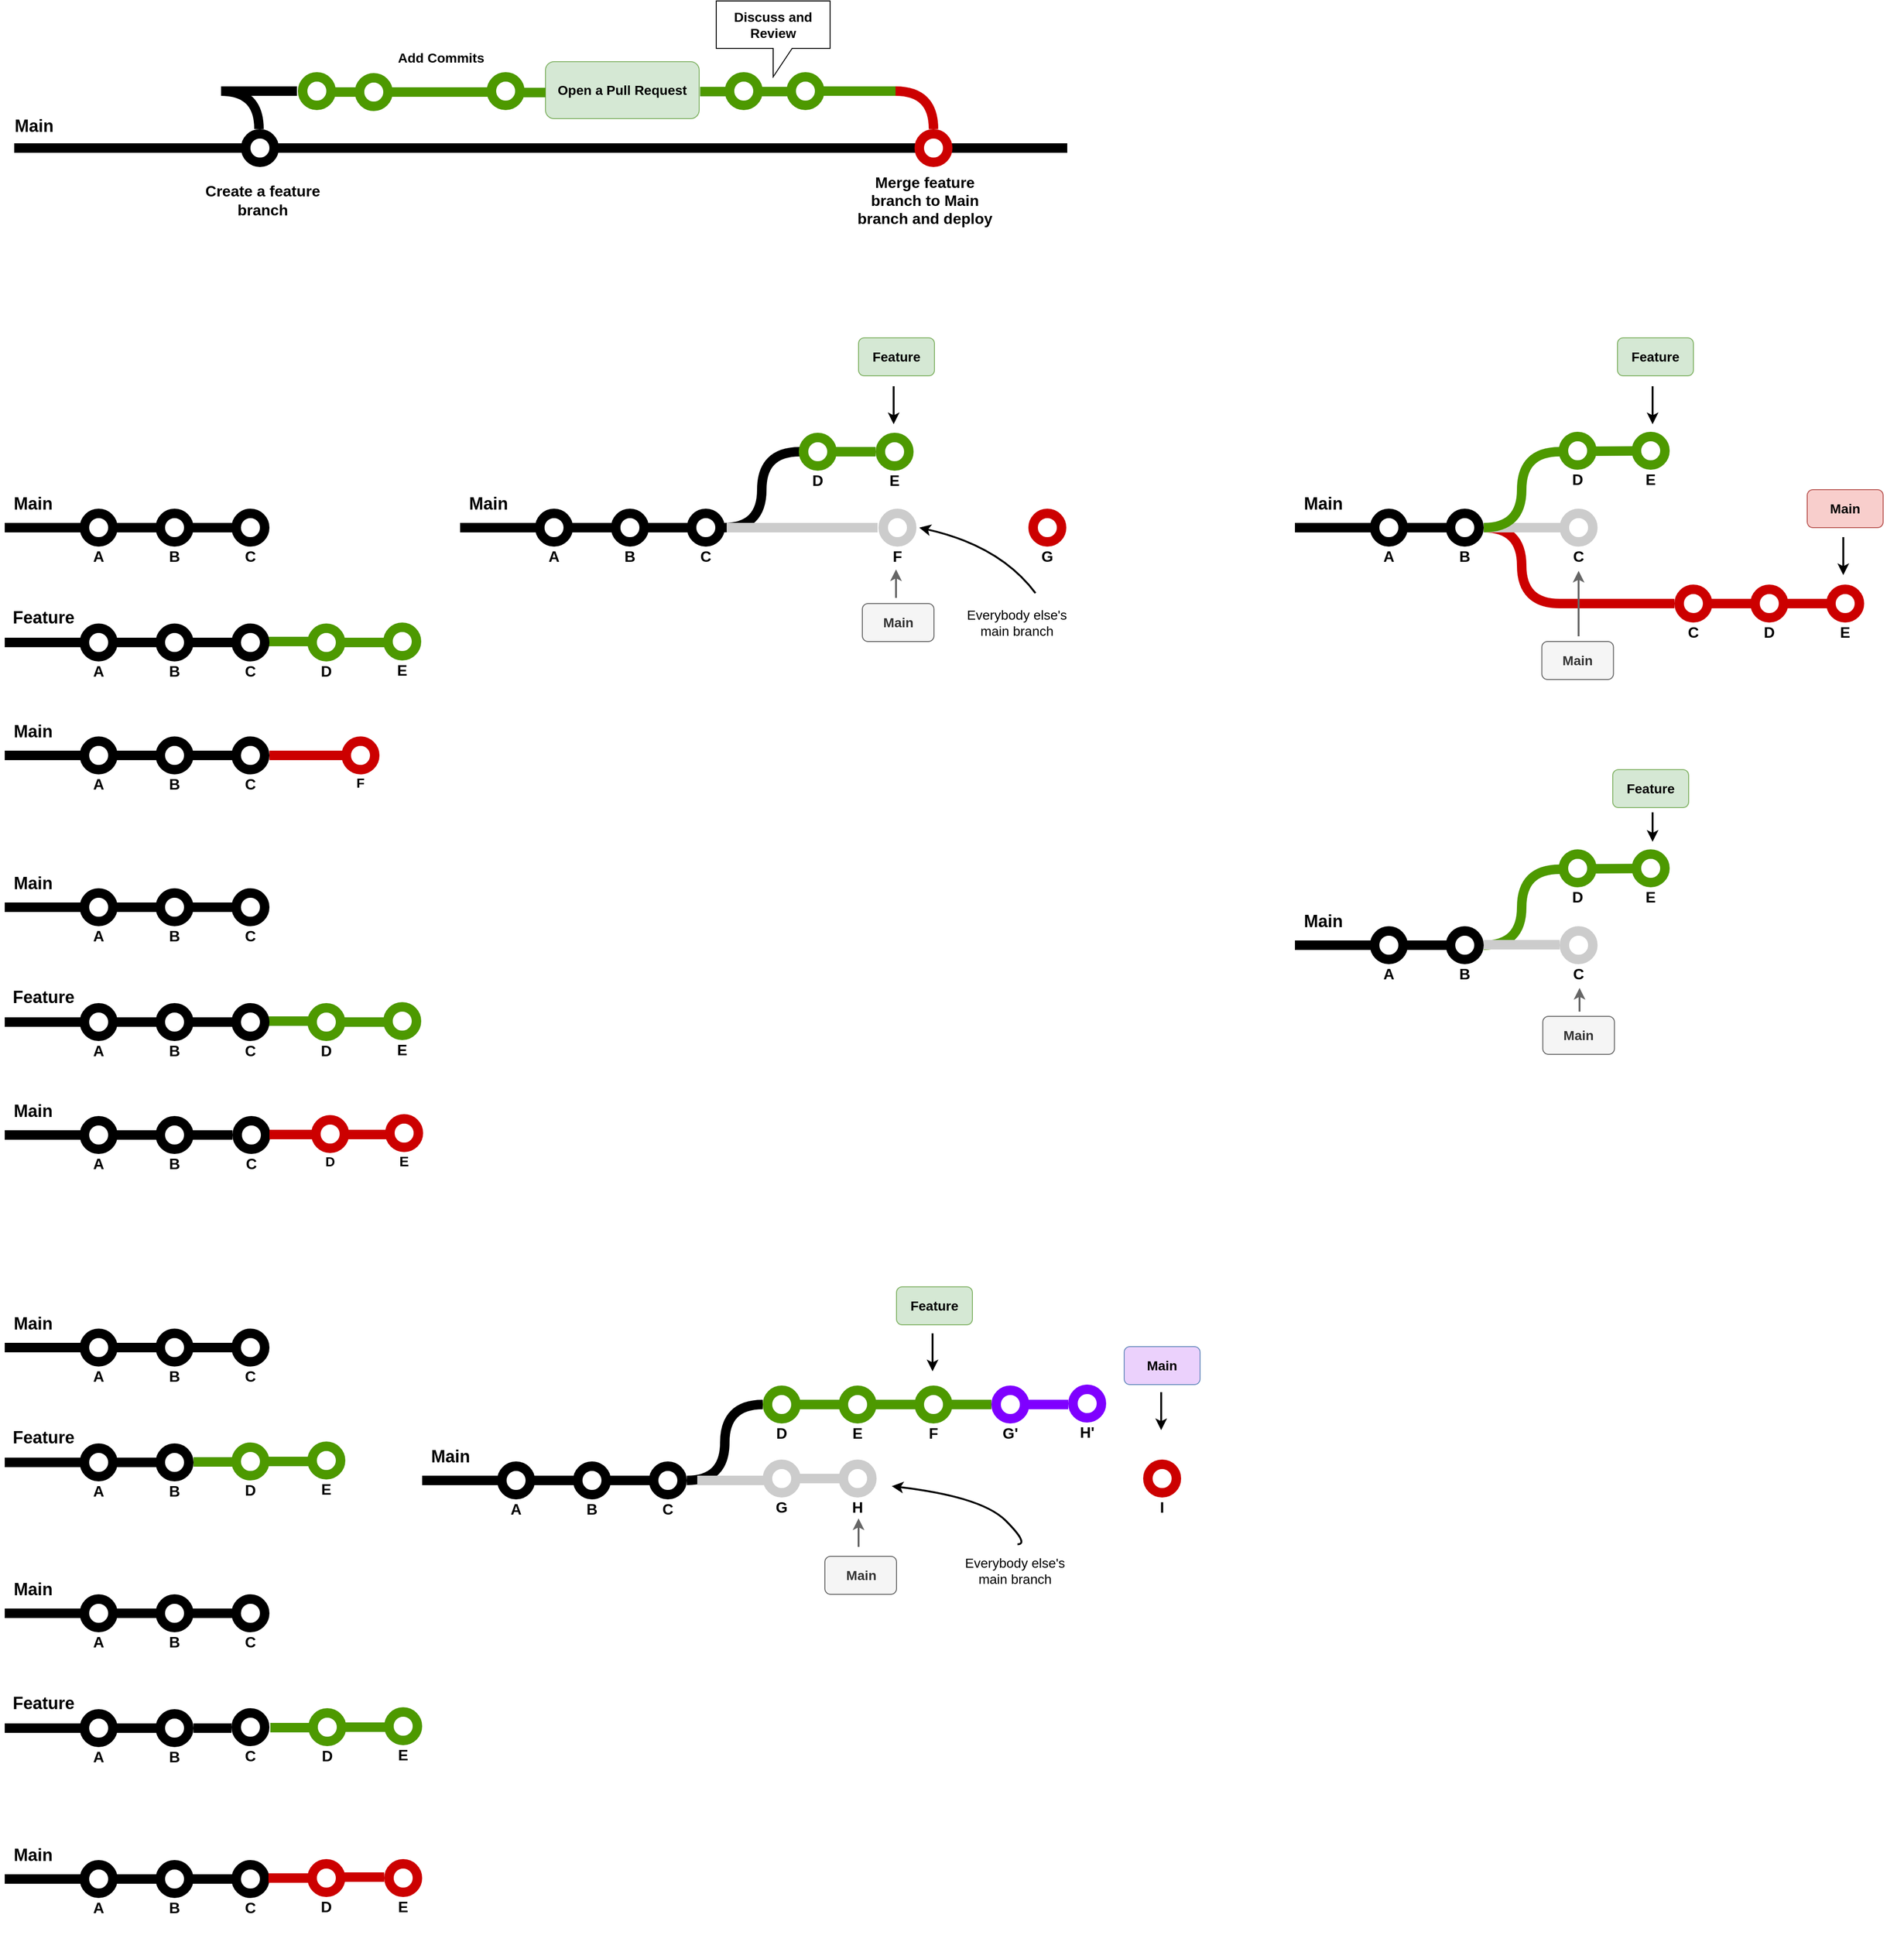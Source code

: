 <mxfile version="27.1.6">
  <diagram name="Page-1" id="XzQrEf8pVbUUx3NtKFNc">
    <mxGraphModel dx="2058" dy="786" grid="1" gridSize="10" guides="1" tooltips="1" connect="1" arrows="1" fold="1" page="1" pageScale="1" pageWidth="850" pageHeight="1100" math="0" shadow="0">
      <root>
        <mxCell id="0" />
        <mxCell id="1" parent="0" />
        <mxCell id="ICeZ7vTdWkQgAfXyAcjh-1" value="" style="group;strokeColor=none;strokeWidth=1;fontSize=12;" parent="1" vertex="1" connectable="0">
          <mxGeometry x="290" y="240" width="99" height="100" as="geometry" />
        </mxCell>
        <mxCell id="ICeZ7vTdWkQgAfXyAcjh-2" value="" style="group;fillColor=none;strokeColor=none;" parent="ICeZ7vTdWkQgAfXyAcjh-1" vertex="1" connectable="0">
          <mxGeometry width="80" height="80" as="geometry" />
        </mxCell>
        <mxCell id="ICeZ7vTdWkQgAfXyAcjh-3" value="" style="group;strokeColor=none;" parent="ICeZ7vTdWkQgAfXyAcjh-1" vertex="1" connectable="0">
          <mxGeometry width="80" height="80" as="geometry" />
        </mxCell>
        <mxCell id="ICeZ7vTdWkQgAfXyAcjh-4" value="" style="whiteSpace=wrap;html=1;aspect=fixed;fillColor=none;strokeColor=none;" parent="ICeZ7vTdWkQgAfXyAcjh-1" vertex="1">
          <mxGeometry width="80" height="80" as="geometry" />
        </mxCell>
        <mxCell id="ICeZ7vTdWkQgAfXyAcjh-5" value="" style="endArrow=none;html=1;exitX=0;exitY=0.5;exitDx=0;exitDy=0;entryX=1;entryY=0.5;entryDx=0;entryDy=0;strokeWidth=10;fillColor=#e3c800;strokeColor=#000000;rounded=0;" parent="ICeZ7vTdWkQgAfXyAcjh-1" source="ICeZ7vTdWkQgAfXyAcjh-4" target="ICeZ7vTdWkQgAfXyAcjh-4" edge="1">
          <mxGeometry width="50" height="50" relative="1" as="geometry">
            <mxPoint x="160" y="110" as="sourcePoint" />
            <mxPoint x="210" y="60" as="targetPoint" />
          </mxGeometry>
        </mxCell>
        <mxCell id="ICeZ7vTdWkQgAfXyAcjh-6" value="&lt;h5 style=&quot;&quot;&gt;&lt;br&gt;&lt;/h5&gt;" style="ellipse;whiteSpace=wrap;html=1;aspect=fixed;strokeColor=#000000;strokeWidth=10;fillColor=#ffffff;gradientColor=none;align=center;verticalAlign=top;fontSize=12;spacingTop=12;" parent="ICeZ7vTdWkQgAfXyAcjh-1" vertex="1">
          <mxGeometry x="4" y="25" width="30" height="30" as="geometry" />
        </mxCell>
        <mxCell id="ICeZ7vTdWkQgAfXyAcjh-63" value="&lt;b&gt;Create a feature branch&lt;/b&gt;" style="text;html=1;align=center;verticalAlign=middle;whiteSpace=wrap;rounded=0;fontSize=16;" parent="ICeZ7vTdWkQgAfXyAcjh-1" vertex="1">
          <mxGeometry x="-58" y="80" width="160" height="30" as="geometry" />
        </mxCell>
        <mxCell id="ICeZ7vTdWkQgAfXyAcjh-8" value="" style="group;strokeColor=none;strokeWidth=1;fontSize=18;fontStyle=1" parent="1" vertex="1" connectable="0">
          <mxGeometry x="50" y="240" width="80" height="80" as="geometry" />
        </mxCell>
        <mxCell id="ICeZ7vTdWkQgAfXyAcjh-9" value="" style="group;fillColor=none;strokeColor=none;" parent="ICeZ7vTdWkQgAfXyAcjh-8" vertex="1" connectable="0">
          <mxGeometry width="80" height="80" as="geometry" />
        </mxCell>
        <mxCell id="ICeZ7vTdWkQgAfXyAcjh-10" value="" style="whiteSpace=wrap;html=1;aspect=fixed;fillColor=none;strokeColor=none;" parent="ICeZ7vTdWkQgAfXyAcjh-8" vertex="1">
          <mxGeometry width="80" height="80" as="geometry" />
        </mxCell>
        <mxCell id="ICeZ7vTdWkQgAfXyAcjh-11" value="" style="endArrow=none;html=1;exitX=0;exitY=0.5;exitDx=0;exitDy=0;entryX=1;entryY=0.5;entryDx=0;entryDy=0;strokeWidth=10;fillColor=#e3c800;strokeColor=#000000;rounded=0;" parent="ICeZ7vTdWkQgAfXyAcjh-8" source="ICeZ7vTdWkQgAfXyAcjh-10" target="ICeZ7vTdWkQgAfXyAcjh-10" edge="1">
          <mxGeometry width="50" height="50" relative="1" as="geometry">
            <mxPoint x="160" y="110" as="sourcePoint" />
            <mxPoint x="210" y="60" as="targetPoint" />
          </mxGeometry>
        </mxCell>
        <mxCell id="ICeZ7vTdWkQgAfXyAcjh-62" value="&lt;font style=&quot;font-size: 18px;&quot;&gt;&lt;b style=&quot;&quot;&gt;Main&lt;/b&gt;&lt;/font&gt;" style="text;html=1;align=center;verticalAlign=middle;whiteSpace=wrap;rounded=0;" parent="ICeZ7vTdWkQgAfXyAcjh-8" vertex="1">
          <mxGeometry x="-9" y="2" width="60" height="30" as="geometry" />
        </mxCell>
        <mxCell id="ICeZ7vTdWkQgAfXyAcjh-12" value="" style="group;strokeColor=none;strokeWidth=1;fontSize=12;" parent="1" vertex="1" connectable="0">
          <mxGeometry x="130" y="240" width="80" height="80" as="geometry" />
        </mxCell>
        <mxCell id="ICeZ7vTdWkQgAfXyAcjh-13" value="" style="group;fillColor=none;strokeColor=none;" parent="ICeZ7vTdWkQgAfXyAcjh-12" vertex="1" connectable="0">
          <mxGeometry width="80" height="80" as="geometry" />
        </mxCell>
        <mxCell id="ICeZ7vTdWkQgAfXyAcjh-14" value="" style="whiteSpace=wrap;html=1;aspect=fixed;fillColor=none;strokeColor=none;" parent="ICeZ7vTdWkQgAfXyAcjh-12" vertex="1">
          <mxGeometry width="80" height="80" as="geometry" />
        </mxCell>
        <mxCell id="ICeZ7vTdWkQgAfXyAcjh-15" value="" style="endArrow=none;html=1;exitX=0;exitY=0.5;exitDx=0;exitDy=0;entryX=1;entryY=0.5;entryDx=0;entryDy=0;strokeWidth=10;fillColor=#e3c800;strokeColor=#000000;rounded=0;" parent="ICeZ7vTdWkQgAfXyAcjh-12" source="ICeZ7vTdWkQgAfXyAcjh-14" target="ICeZ7vTdWkQgAfXyAcjh-14" edge="1">
          <mxGeometry width="50" height="50" relative="1" as="geometry">
            <mxPoint x="160" y="110" as="sourcePoint" />
            <mxPoint x="210" y="60" as="targetPoint" />
          </mxGeometry>
        </mxCell>
        <mxCell id="ICeZ7vTdWkQgAfXyAcjh-16" value="" style="group;strokeColor=none;strokeWidth=1;fontSize=12;" parent="1" vertex="1" connectable="0">
          <mxGeometry x="210" y="240" width="80" height="80" as="geometry" />
        </mxCell>
        <mxCell id="ICeZ7vTdWkQgAfXyAcjh-17" value="" style="group;fillColor=none;strokeColor=none;" parent="ICeZ7vTdWkQgAfXyAcjh-16" vertex="1" connectable="0">
          <mxGeometry width="80" height="80" as="geometry" />
        </mxCell>
        <mxCell id="ICeZ7vTdWkQgAfXyAcjh-18" value="" style="whiteSpace=wrap;html=1;aspect=fixed;fillColor=none;strokeColor=none;" parent="ICeZ7vTdWkQgAfXyAcjh-16" vertex="1">
          <mxGeometry width="80" height="80" as="geometry" />
        </mxCell>
        <mxCell id="ICeZ7vTdWkQgAfXyAcjh-19" value="" style="endArrow=none;html=1;exitX=0;exitY=0.5;exitDx=0;exitDy=0;entryX=1;entryY=0.5;entryDx=0;entryDy=0;strokeWidth=10;fillColor=#e3c800;strokeColor=#000000;rounded=0;" parent="ICeZ7vTdWkQgAfXyAcjh-16" source="ICeZ7vTdWkQgAfXyAcjh-18" target="ICeZ7vTdWkQgAfXyAcjh-18" edge="1">
          <mxGeometry width="50" height="50" relative="1" as="geometry">
            <mxPoint x="160" y="110" as="sourcePoint" />
            <mxPoint x="210" y="60" as="targetPoint" />
          </mxGeometry>
        </mxCell>
        <mxCell id="ICeZ7vTdWkQgAfXyAcjh-20" value="" style="group;strokeColor=none;strokeWidth=1;fontSize=12;" parent="1" vertex="1" connectable="0">
          <mxGeometry x="360" y="240" width="80" height="80" as="geometry" />
        </mxCell>
        <mxCell id="ICeZ7vTdWkQgAfXyAcjh-21" value="" style="group;fillColor=none;strokeColor=none;" parent="ICeZ7vTdWkQgAfXyAcjh-20" vertex="1" connectable="0">
          <mxGeometry width="80" height="80" as="geometry" />
        </mxCell>
        <mxCell id="ICeZ7vTdWkQgAfXyAcjh-22" value="" style="whiteSpace=wrap;html=1;aspect=fixed;fillColor=none;strokeColor=none;" parent="ICeZ7vTdWkQgAfXyAcjh-20" vertex="1">
          <mxGeometry width="80" height="80" as="geometry" />
        </mxCell>
        <mxCell id="ICeZ7vTdWkQgAfXyAcjh-23" value="" style="endArrow=none;html=1;exitX=0;exitY=0.5;exitDx=0;exitDy=0;entryX=1;entryY=0.5;entryDx=0;entryDy=0;strokeWidth=10;fillColor=#e3c800;strokeColor=#000000;rounded=0;" parent="ICeZ7vTdWkQgAfXyAcjh-20" source="ICeZ7vTdWkQgAfXyAcjh-22" target="ICeZ7vTdWkQgAfXyAcjh-22" edge="1">
          <mxGeometry width="50" height="50" relative="1" as="geometry">
            <mxPoint x="160" y="110" as="sourcePoint" />
            <mxPoint x="210" y="60" as="targetPoint" />
          </mxGeometry>
        </mxCell>
        <mxCell id="ICeZ7vTdWkQgAfXyAcjh-24" value="" style="group;strokeColor=none;strokeWidth=1;fontSize=12;" parent="1" vertex="1" connectable="0">
          <mxGeometry x="440" y="240" width="80" height="80" as="geometry" />
        </mxCell>
        <mxCell id="ICeZ7vTdWkQgAfXyAcjh-25" value="" style="group;fillColor=none;strokeColor=none;" parent="ICeZ7vTdWkQgAfXyAcjh-24" vertex="1" connectable="0">
          <mxGeometry width="80" height="80" as="geometry" />
        </mxCell>
        <mxCell id="ICeZ7vTdWkQgAfXyAcjh-26" value="" style="whiteSpace=wrap;html=1;aspect=fixed;fillColor=none;strokeColor=none;" parent="ICeZ7vTdWkQgAfXyAcjh-24" vertex="1">
          <mxGeometry width="80" height="80" as="geometry" />
        </mxCell>
        <mxCell id="ICeZ7vTdWkQgAfXyAcjh-27" value="" style="endArrow=none;html=1;exitX=0;exitY=0.5;exitDx=0;exitDy=0;entryX=1;entryY=0.5;entryDx=0;entryDy=0;strokeWidth=10;fillColor=#e3c800;strokeColor=#000000;rounded=0;" parent="ICeZ7vTdWkQgAfXyAcjh-24" source="ICeZ7vTdWkQgAfXyAcjh-26" target="ICeZ7vTdWkQgAfXyAcjh-26" edge="1">
          <mxGeometry width="50" height="50" relative="1" as="geometry">
            <mxPoint x="160" y="110" as="sourcePoint" />
            <mxPoint x="210" y="60" as="targetPoint" />
          </mxGeometry>
        </mxCell>
        <mxCell id="ICeZ7vTdWkQgAfXyAcjh-28" value="" style="group;strokeColor=none;strokeWidth=1;fontSize=12;" parent="1" vertex="1" connectable="0">
          <mxGeometry x="520" y="240" width="80" height="80" as="geometry" />
        </mxCell>
        <mxCell id="ICeZ7vTdWkQgAfXyAcjh-29" value="" style="group;fillColor=none;strokeColor=none;" parent="ICeZ7vTdWkQgAfXyAcjh-28" vertex="1" connectable="0">
          <mxGeometry width="80" height="80" as="geometry" />
        </mxCell>
        <mxCell id="ICeZ7vTdWkQgAfXyAcjh-30" value="" style="whiteSpace=wrap;html=1;aspect=fixed;fillColor=none;strokeColor=none;" parent="ICeZ7vTdWkQgAfXyAcjh-28" vertex="1">
          <mxGeometry width="80" height="80" as="geometry" />
        </mxCell>
        <mxCell id="ICeZ7vTdWkQgAfXyAcjh-31" value="" style="endArrow=none;html=1;exitX=0;exitY=0.5;exitDx=0;exitDy=0;entryX=1;entryY=0.5;entryDx=0;entryDy=0;strokeWidth=10;fillColor=#e3c800;strokeColor=#000000;rounded=0;" parent="ICeZ7vTdWkQgAfXyAcjh-28" source="ICeZ7vTdWkQgAfXyAcjh-30" target="ICeZ7vTdWkQgAfXyAcjh-30" edge="1">
          <mxGeometry width="50" height="50" relative="1" as="geometry">
            <mxPoint x="160" y="110" as="sourcePoint" />
            <mxPoint x="210" y="60" as="targetPoint" />
          </mxGeometry>
        </mxCell>
        <mxCell id="ICeZ7vTdWkQgAfXyAcjh-32" value="" style="group;strokeColor=none;strokeWidth=1;fontSize=12;" parent="1" vertex="1" connectable="0">
          <mxGeometry x="600" y="240" width="80" height="80" as="geometry" />
        </mxCell>
        <mxCell id="ICeZ7vTdWkQgAfXyAcjh-33" value="" style="group;fillColor=none;strokeColor=none;" parent="ICeZ7vTdWkQgAfXyAcjh-32" vertex="1" connectable="0">
          <mxGeometry width="80" height="80" as="geometry" />
        </mxCell>
        <mxCell id="ICeZ7vTdWkQgAfXyAcjh-34" value="" style="whiteSpace=wrap;html=1;aspect=fixed;fillColor=none;strokeColor=none;" parent="ICeZ7vTdWkQgAfXyAcjh-32" vertex="1">
          <mxGeometry width="80" height="80" as="geometry" />
        </mxCell>
        <mxCell id="ICeZ7vTdWkQgAfXyAcjh-35" value="" style="endArrow=none;html=1;exitX=0;exitY=0.5;exitDx=0;exitDy=0;entryX=1;entryY=0.5;entryDx=0;entryDy=0;strokeWidth=10;fillColor=#e3c800;strokeColor=#000000;rounded=0;" parent="ICeZ7vTdWkQgAfXyAcjh-32" source="ICeZ7vTdWkQgAfXyAcjh-34" target="ICeZ7vTdWkQgAfXyAcjh-34" edge="1">
          <mxGeometry width="50" height="50" relative="1" as="geometry">
            <mxPoint x="160" y="110" as="sourcePoint" />
            <mxPoint x="210" y="60" as="targetPoint" />
          </mxGeometry>
        </mxCell>
        <mxCell id="ICeZ7vTdWkQgAfXyAcjh-36" value="" style="group;strokeColor=none;strokeWidth=1;fontSize=12;" parent="1" vertex="1" connectable="0">
          <mxGeometry x="680" y="240" width="80" height="80" as="geometry" />
        </mxCell>
        <mxCell id="ICeZ7vTdWkQgAfXyAcjh-37" value="" style="group;fillColor=none;strokeColor=none;" parent="ICeZ7vTdWkQgAfXyAcjh-36" vertex="1" connectable="0">
          <mxGeometry width="80" height="80" as="geometry" />
        </mxCell>
        <mxCell id="ICeZ7vTdWkQgAfXyAcjh-38" value="" style="whiteSpace=wrap;html=1;aspect=fixed;fillColor=none;strokeColor=none;" parent="ICeZ7vTdWkQgAfXyAcjh-36" vertex="1">
          <mxGeometry width="80" height="80" as="geometry" />
        </mxCell>
        <mxCell id="ICeZ7vTdWkQgAfXyAcjh-39" value="" style="endArrow=none;html=1;exitX=0;exitY=0.5;exitDx=0;exitDy=0;entryX=1;entryY=0.5;entryDx=0;entryDy=0;strokeWidth=10;fillColor=#e3c800;strokeColor=#000000;rounded=0;" parent="ICeZ7vTdWkQgAfXyAcjh-36" source="ICeZ7vTdWkQgAfXyAcjh-38" target="ICeZ7vTdWkQgAfXyAcjh-38" edge="1">
          <mxGeometry width="50" height="50" relative="1" as="geometry">
            <mxPoint x="160" y="110" as="sourcePoint" />
            <mxPoint x="210" y="60" as="targetPoint" />
          </mxGeometry>
        </mxCell>
        <mxCell id="ICeZ7vTdWkQgAfXyAcjh-40" value="" style="group;strokeColor=none;strokeWidth=1;fontSize=12;" parent="1" vertex="1" connectable="0">
          <mxGeometry x="760" y="240" width="80" height="80" as="geometry" />
        </mxCell>
        <mxCell id="ICeZ7vTdWkQgAfXyAcjh-41" value="" style="group;fillColor=none;strokeColor=none;" parent="ICeZ7vTdWkQgAfXyAcjh-40" vertex="1" connectable="0">
          <mxGeometry width="80" height="80" as="geometry" />
        </mxCell>
        <mxCell id="ICeZ7vTdWkQgAfXyAcjh-42" value="" style="whiteSpace=wrap;html=1;aspect=fixed;fillColor=none;strokeColor=none;" parent="ICeZ7vTdWkQgAfXyAcjh-40" vertex="1">
          <mxGeometry width="80" height="80" as="geometry" />
        </mxCell>
        <mxCell id="ICeZ7vTdWkQgAfXyAcjh-43" value="" style="endArrow=none;html=1;exitX=0;exitY=0.5;exitDx=0;exitDy=0;entryX=1;entryY=0.5;entryDx=0;entryDy=0;strokeWidth=10;fillColor=#e3c800;strokeColor=#000000;rounded=0;" parent="ICeZ7vTdWkQgAfXyAcjh-40" source="ICeZ7vTdWkQgAfXyAcjh-42" target="ICeZ7vTdWkQgAfXyAcjh-42" edge="1">
          <mxGeometry width="50" height="50" relative="1" as="geometry">
            <mxPoint x="160" y="110" as="sourcePoint" />
            <mxPoint x="210" y="60" as="targetPoint" />
          </mxGeometry>
        </mxCell>
        <mxCell id="ICeZ7vTdWkQgAfXyAcjh-44" value="" style="group;strokeColor=none;strokeWidth=1;fontSize=12;" parent="1" vertex="1" connectable="0">
          <mxGeometry x="840" y="240" width="80" height="80" as="geometry" />
        </mxCell>
        <mxCell id="ICeZ7vTdWkQgAfXyAcjh-45" value="" style="group;fillColor=none;strokeColor=none;" parent="ICeZ7vTdWkQgAfXyAcjh-44" vertex="1" connectable="0">
          <mxGeometry width="80" height="80" as="geometry" />
        </mxCell>
        <mxCell id="ICeZ7vTdWkQgAfXyAcjh-46" value="" style="whiteSpace=wrap;html=1;aspect=fixed;fillColor=none;strokeColor=none;" parent="ICeZ7vTdWkQgAfXyAcjh-44" vertex="1">
          <mxGeometry width="80" height="80" as="geometry" />
        </mxCell>
        <mxCell id="ICeZ7vTdWkQgAfXyAcjh-47" value="" style="endArrow=none;html=1;exitX=0;exitY=0.5;exitDx=0;exitDy=0;entryX=1;entryY=0.5;entryDx=0;entryDy=0;strokeWidth=10;fillColor=#e3c800;strokeColor=#000000;rounded=0;" parent="ICeZ7vTdWkQgAfXyAcjh-44" source="ICeZ7vTdWkQgAfXyAcjh-46" target="ICeZ7vTdWkQgAfXyAcjh-46" edge="1">
          <mxGeometry width="50" height="50" relative="1" as="geometry">
            <mxPoint x="160" y="110" as="sourcePoint" />
            <mxPoint x="210" y="60" as="targetPoint" />
          </mxGeometry>
        </mxCell>
        <mxCell id="ICeZ7vTdWkQgAfXyAcjh-48" value="" style="group;strokeColor=none;strokeWidth=1;fontSize=12;" parent="1" vertex="1" connectable="0">
          <mxGeometry x="920" y="240" width="80" height="80" as="geometry" />
        </mxCell>
        <mxCell id="ICeZ7vTdWkQgAfXyAcjh-49" value="" style="group;fillColor=none;strokeColor=none;" parent="ICeZ7vTdWkQgAfXyAcjh-48" vertex="1" connectable="0">
          <mxGeometry width="80" height="80" as="geometry" />
        </mxCell>
        <mxCell id="ICeZ7vTdWkQgAfXyAcjh-50" value="" style="whiteSpace=wrap;html=1;aspect=fixed;fillColor=none;strokeColor=none;" parent="ICeZ7vTdWkQgAfXyAcjh-48" vertex="1">
          <mxGeometry width="80" height="80" as="geometry" />
        </mxCell>
        <mxCell id="ICeZ7vTdWkQgAfXyAcjh-51" value="" style="endArrow=none;html=1;exitX=0;exitY=0.5;exitDx=0;exitDy=0;entryX=1;entryY=0.5;entryDx=0;entryDy=0;strokeWidth=10;fillColor=#e3c800;strokeColor=#000000;rounded=0;" parent="ICeZ7vTdWkQgAfXyAcjh-48" source="ICeZ7vTdWkQgAfXyAcjh-50" target="ICeZ7vTdWkQgAfXyAcjh-50" edge="1">
          <mxGeometry width="50" height="50" relative="1" as="geometry">
            <mxPoint x="160" y="110" as="sourcePoint" />
            <mxPoint x="210" y="60" as="targetPoint" />
          </mxGeometry>
        </mxCell>
        <mxCell id="ICeZ7vTdWkQgAfXyAcjh-52" value="" style="group;strokeColor=none;strokeWidth=1;fontSize=12;" parent="1" vertex="1" connectable="0">
          <mxGeometry x="1000" y="240" width="80" height="80" as="geometry" />
        </mxCell>
        <mxCell id="ICeZ7vTdWkQgAfXyAcjh-53" value="" style="group;fillColor=none;strokeColor=none;" parent="ICeZ7vTdWkQgAfXyAcjh-52" vertex="1" connectable="0">
          <mxGeometry width="80" height="80" as="geometry" />
        </mxCell>
        <mxCell id="ICeZ7vTdWkQgAfXyAcjh-54" value="" style="group;strokeColor=none;" parent="ICeZ7vTdWkQgAfXyAcjh-52" vertex="1" connectable="0">
          <mxGeometry width="80" height="80" as="geometry" />
        </mxCell>
        <mxCell id="ICeZ7vTdWkQgAfXyAcjh-55" value="" style="whiteSpace=wrap;html=1;aspect=fixed;fillColor=none;strokeColor=none;" parent="ICeZ7vTdWkQgAfXyAcjh-52" vertex="1">
          <mxGeometry width="80" height="80" as="geometry" />
        </mxCell>
        <mxCell id="ICeZ7vTdWkQgAfXyAcjh-56" value="" style="endArrow=none;html=1;exitX=0;exitY=0.5;exitDx=0;exitDy=0;entryX=1;entryY=0.5;entryDx=0;entryDy=0;strokeWidth=10;fillColor=#e3c800;strokeColor=#000000;rounded=0;" parent="ICeZ7vTdWkQgAfXyAcjh-52" source="ICeZ7vTdWkQgAfXyAcjh-55" target="ICeZ7vTdWkQgAfXyAcjh-55" edge="1">
          <mxGeometry width="50" height="50" relative="1" as="geometry">
            <mxPoint x="160" y="110" as="sourcePoint" />
            <mxPoint x="210" y="60" as="targetPoint" />
          </mxGeometry>
        </mxCell>
        <mxCell id="ICeZ7vTdWkQgAfXyAcjh-58" value="" style="group;strokeColor=none;strokeWidth=1;fontSize=12;" parent="1" vertex="1" connectable="0">
          <mxGeometry x="1080" y="240" width="80" height="80" as="geometry" />
        </mxCell>
        <mxCell id="ICeZ7vTdWkQgAfXyAcjh-59" value="" style="group;fillColor=none;strokeColor=none;" parent="ICeZ7vTdWkQgAfXyAcjh-58" vertex="1" connectable="0">
          <mxGeometry width="80" height="80" as="geometry" />
        </mxCell>
        <mxCell id="ICeZ7vTdWkQgAfXyAcjh-60" value="" style="whiteSpace=wrap;html=1;aspect=fixed;fillColor=none;strokeColor=none;" parent="ICeZ7vTdWkQgAfXyAcjh-58" vertex="1">
          <mxGeometry width="80" height="80" as="geometry" />
        </mxCell>
        <mxCell id="ICeZ7vTdWkQgAfXyAcjh-61" value="" style="endArrow=none;html=1;exitX=0;exitY=0.5;exitDx=0;exitDy=0;entryX=1;entryY=0.5;entryDx=0;entryDy=0;strokeWidth=10;fillColor=#e3c800;strokeColor=#000000;rounded=0;" parent="ICeZ7vTdWkQgAfXyAcjh-58" source="ICeZ7vTdWkQgAfXyAcjh-60" target="ICeZ7vTdWkQgAfXyAcjh-60" edge="1">
          <mxGeometry width="50" height="50" relative="1" as="geometry">
            <mxPoint x="160" y="110" as="sourcePoint" />
            <mxPoint x="210" y="60" as="targetPoint" />
          </mxGeometry>
        </mxCell>
        <mxCell id="3yBiawEVof9I_VWVrrAh-31" value="" style="group;strokeColor=none;strokeWidth=1;fontSize=12;" parent="1" vertex="1" connectable="0">
          <mxGeometry x="388" y="210" width="22" height="80" as="geometry" />
        </mxCell>
        <mxCell id="3yBiawEVof9I_VWVrrAh-32" value="" style="group;fillColor=none;strokeColor=none;" parent="3yBiawEVof9I_VWVrrAh-31" vertex="1" connectable="0">
          <mxGeometry width="22" height="80" as="geometry" />
        </mxCell>
        <mxCell id="3yBiawEVof9I_VWVrrAh-33" value="" style="group;strokeColor=none;" parent="3yBiawEVof9I_VWVrrAh-31" vertex="1" connectable="0">
          <mxGeometry width="22" height="80" as="geometry" />
        </mxCell>
        <mxCell id="3yBiawEVof9I_VWVrrAh-34" value="" style="whiteSpace=wrap;html=1;aspect=fixed;fillColor=none;strokeColor=none;" parent="3yBiawEVof9I_VWVrrAh-31" vertex="1">
          <mxGeometry width="22" height="22" as="geometry" />
        </mxCell>
        <mxCell id="3yBiawEVof9I_VWVrrAh-35" value="" style="endArrow=none;html=1;exitX=0;exitY=0.5;exitDx=0;exitDy=0;entryX=1;entryY=0.5;entryDx=0;entryDy=0;strokeWidth=10;fillColor=#e3c800;strokeColor=#4D9900;rounded=0;" parent="3yBiawEVof9I_VWVrrAh-31" source="3yBiawEVof9I_VWVrrAh-34" target="3yBiawEVof9I_VWVrrAh-34" edge="1">
          <mxGeometry width="50" height="50" relative="1" as="geometry">
            <mxPoint x="44" y="110" as="sourcePoint" />
            <mxPoint x="57.75" y="60" as="targetPoint" />
          </mxGeometry>
        </mxCell>
        <mxCell id="3yBiawEVof9I_VWVrrAh-36" value="&lt;h5 style=&quot;font-size: 12px;&quot;&gt;&lt;br&gt;&lt;/h5&gt;" style="ellipse;whiteSpace=wrap;html=1;aspect=fixed;strokeColor=#4D9900;strokeWidth=10;fillColor=#ffffff;gradientColor=none;align=center;verticalAlign=top;fontSize=12;spacingTop=12;" parent="1" vertex="1">
          <mxGeometry x="354" y="205" width="30" height="30" as="geometry" />
        </mxCell>
        <mxCell id="3yBiawEVof9I_VWVrrAh-49" value="&lt;h5 style=&quot;font-size: 12px;&quot;&gt;&lt;br&gt;&lt;/h5&gt;" style="ellipse;whiteSpace=wrap;html=1;aspect=fixed;strokeColor=#4D9900;strokeWidth=10;fillColor=#ffffff;gradientColor=none;align=center;verticalAlign=top;fontSize=12;spacingTop=12;" parent="1" vertex="1">
          <mxGeometry x="414" y="206" width="30" height="30" as="geometry" />
        </mxCell>
        <mxCell id="3yBiawEVof9I_VWVrrAh-50" value="" style="group;strokeColor=none;strokeWidth=1;fontSize=12;" parent="1" vertex="1" connectable="0">
          <mxGeometry x="447" y="210" width="22" height="80" as="geometry" />
        </mxCell>
        <mxCell id="3yBiawEVof9I_VWVrrAh-51" value="" style="group;fillColor=none;strokeColor=none;" parent="3yBiawEVof9I_VWVrrAh-50" vertex="1" connectable="0">
          <mxGeometry width="22" height="80" as="geometry" />
        </mxCell>
        <mxCell id="3yBiawEVof9I_VWVrrAh-52" value="" style="group;strokeColor=none;" parent="3yBiawEVof9I_VWVrrAh-50" vertex="1" connectable="0">
          <mxGeometry width="22" height="80" as="geometry" />
        </mxCell>
        <mxCell id="3yBiawEVof9I_VWVrrAh-53" value="" style="whiteSpace=wrap;html=1;aspect=fixed;fillColor=none;strokeColor=none;" parent="3yBiawEVof9I_VWVrrAh-50" vertex="1">
          <mxGeometry width="22" height="22" as="geometry" />
        </mxCell>
        <mxCell id="3yBiawEVof9I_VWVrrAh-54" value="" style="endArrow=none;html=1;exitX=0;exitY=0.5;exitDx=0;exitDy=0;entryX=1;entryY=0.5;entryDx=0;entryDy=0;strokeWidth=10;fillColor=#e3c800;strokeColor=#4D9900;rounded=0;" parent="3yBiawEVof9I_VWVrrAh-50" source="3yBiawEVof9I_VWVrrAh-53" target="3yBiawEVof9I_VWVrrAh-53" edge="1">
          <mxGeometry width="50" height="50" relative="1" as="geometry">
            <mxPoint x="44" y="110" as="sourcePoint" />
            <mxPoint x="57.75" y="60" as="targetPoint" />
          </mxGeometry>
        </mxCell>
        <mxCell id="3yBiawEVof9I_VWVrrAh-55" value="&lt;h5 style=&quot;font-size: 12px;&quot;&gt;&lt;br&gt;&lt;/h5&gt;" style="ellipse;whiteSpace=wrap;html=1;aspect=fixed;strokeColor=#4D9900;strokeWidth=10;fillColor=#ffffff;gradientColor=none;align=center;verticalAlign=top;fontSize=12;spacingTop=12;" parent="1" vertex="1">
          <mxGeometry x="553" y="205" width="30" height="30" as="geometry" />
        </mxCell>
        <mxCell id="3yBiawEVof9I_VWVrrAh-65" value="" style="group;strokeColor=none;strokeWidth=1;fontSize=12;" parent="1" vertex="1" connectable="0">
          <mxGeometry x="268" y="180" width="80" height="80" as="geometry" />
        </mxCell>
        <mxCell id="3yBiawEVof9I_VWVrrAh-66" value="" style="whiteSpace=wrap;html=1;aspect=fixed;fillColor=none;strokeColor=none;strokeWidth=1;" parent="3yBiawEVof9I_VWVrrAh-65" vertex="1">
          <mxGeometry width="80" height="80" as="geometry" />
        </mxCell>
        <mxCell id="3yBiawEVof9I_VWVrrAh-67" value="" style="endArrow=none;html=1;strokeColor=#000000;strokeWidth=10;fillColor=#e51400;entryX=0.5;entryY=1;entryDx=0;entryDy=0;exitX=0;exitY=0.5;exitDx=0;exitDy=0;curved=1;rounded=0;" parent="3yBiawEVof9I_VWVrrAh-65" source="3yBiawEVof9I_VWVrrAh-66" target="3yBiawEVof9I_VWVrrAh-66" edge="1">
          <mxGeometry width="50" height="50" relative="1" as="geometry">
            <mxPoint x="-150" y="-20" as="sourcePoint" />
            <mxPoint x="-100" y="-70" as="targetPoint" />
            <Array as="points">
              <mxPoint x="40" y="40" />
            </Array>
          </mxGeometry>
        </mxCell>
        <mxCell id="3yBiawEVof9I_VWVrrAh-68" value="" style="endArrow=none;html=1;exitX=0;exitY=0.5;exitDx=0;exitDy=0;entryX=1;entryY=0.5;entryDx=0;entryDy=0;strokeWidth=10;fillColor=#e51400;strokeColor=#000000;rounded=0;" parent="3yBiawEVof9I_VWVrrAh-65" source="3yBiawEVof9I_VWVrrAh-66" target="3yBiawEVof9I_VWVrrAh-66" edge="1">
          <mxGeometry width="50" height="50" relative="1" as="geometry">
            <mxPoint x="160" y="110" as="sourcePoint" />
            <mxPoint x="210" y="60" as="targetPoint" />
          </mxGeometry>
        </mxCell>
        <mxCell id="3yBiawEVof9I_VWVrrAh-69" value="&lt;font style=&quot;font-size: 14px;&quot;&gt;&lt;b&gt;Open a Pull Request&lt;/b&gt;&lt;/font&gt;" style="rounded=1;whiteSpace=wrap;html=1;fillColor=#d5e8d4;strokeColor=#82b366;" parent="1" vertex="1">
          <mxGeometry x="610" y="189" width="162" height="60" as="geometry" />
        </mxCell>
        <mxCell id="3yBiawEVof9I_VWVrrAh-70" value="" style="group;strokeColor=none;strokeWidth=1;fontSize=12;" parent="1" vertex="1" connectable="0">
          <mxGeometry x="469" y="181" width="91" height="80" as="geometry" />
        </mxCell>
        <mxCell id="3yBiawEVof9I_VWVrrAh-71" value="" style="group;fillColor=none;strokeColor=none;" parent="3yBiawEVof9I_VWVrrAh-70" vertex="1" connectable="0">
          <mxGeometry width="80" height="80" as="geometry" />
        </mxCell>
        <mxCell id="3yBiawEVof9I_VWVrrAh-72" value="" style="whiteSpace=wrap;html=1;aspect=fixed;fillColor=none;strokeColor=none;" parent="3yBiawEVof9I_VWVrrAh-70" vertex="1">
          <mxGeometry width="80" height="80" as="geometry" />
        </mxCell>
        <mxCell id="3yBiawEVof9I_VWVrrAh-73" value="" style="endArrow=none;html=1;exitX=0;exitY=0.5;exitDx=0;exitDy=0;entryX=1;entryY=0.5;entryDx=0;entryDy=0;strokeWidth=10;fillColor=#e3c800;strokeColor=#4D9900;rounded=0;" parent="3yBiawEVof9I_VWVrrAh-70" source="3yBiawEVof9I_VWVrrAh-72" target="3yBiawEVof9I_VWVrrAh-72" edge="1">
          <mxGeometry width="50" height="50" relative="1" as="geometry">
            <mxPoint x="160" y="110" as="sourcePoint" />
            <mxPoint x="210" y="60" as="targetPoint" />
          </mxGeometry>
        </mxCell>
        <mxCell id="3yBiawEVof9I_VWVrrAh-79" value="&lt;font style=&quot;font-size: 14px;&quot;&gt;&lt;b&gt;Add Commits&lt;/b&gt;&lt;/font&gt;" style="text;html=1;align=center;verticalAlign=middle;whiteSpace=wrap;rounded=0;" parent="3yBiawEVof9I_VWVrrAh-70" vertex="1">
          <mxGeometry x="-29" y="-11" width="120" height="30" as="geometry" />
        </mxCell>
        <mxCell id="3yBiawEVof9I_VWVrrAh-75" value="" style="group;strokeColor=none;strokeWidth=1;fontSize=12;" parent="1" vertex="1" connectable="0">
          <mxGeometry x="587" y="210" width="23" height="80" as="geometry" />
        </mxCell>
        <mxCell id="3yBiawEVof9I_VWVrrAh-76" value="" style="group;fillColor=none;strokeColor=none;" parent="3yBiawEVof9I_VWVrrAh-75" vertex="1" connectable="0">
          <mxGeometry width="23" height="80" as="geometry" />
        </mxCell>
        <mxCell id="3yBiawEVof9I_VWVrrAh-77" value="" style="whiteSpace=wrap;html=1;aspect=fixed;fillColor=none;strokeColor=none;" parent="3yBiawEVof9I_VWVrrAh-75" vertex="1">
          <mxGeometry width="23" height="23" as="geometry" />
        </mxCell>
        <mxCell id="3yBiawEVof9I_VWVrrAh-78" value="" style="endArrow=none;html=1;exitX=0;exitY=0.5;exitDx=0;exitDy=0;entryX=1;entryY=0.5;entryDx=0;entryDy=0;strokeWidth=10;fillColor=#e3c800;strokeColor=#4D9900;rounded=0;" parent="3yBiawEVof9I_VWVrrAh-75" source="3yBiawEVof9I_VWVrrAh-77" target="3yBiawEVof9I_VWVrrAh-77" edge="1">
          <mxGeometry width="50" height="50" relative="1" as="geometry">
            <mxPoint x="46" y="110" as="sourcePoint" />
            <mxPoint x="60.375" y="60" as="targetPoint" />
          </mxGeometry>
        </mxCell>
        <mxCell id="3yBiawEVof9I_VWVrrAh-80" value="" style="group;strokeColor=none;strokeWidth=1;fontSize=12;" parent="1" vertex="1" connectable="0">
          <mxGeometry x="773" y="207" width="27" height="80" as="geometry" />
        </mxCell>
        <mxCell id="3yBiawEVof9I_VWVrrAh-81" value="" style="group;fillColor=none;strokeColor=none;" parent="3yBiawEVof9I_VWVrrAh-80" vertex="1" connectable="0">
          <mxGeometry width="27" height="80" as="geometry" />
        </mxCell>
        <mxCell id="3yBiawEVof9I_VWVrrAh-82" value="" style="whiteSpace=wrap;html=1;aspect=fixed;fillColor=none;strokeColor=none;" parent="3yBiawEVof9I_VWVrrAh-80" vertex="1">
          <mxGeometry width="27" height="27" as="geometry" />
        </mxCell>
        <mxCell id="3yBiawEVof9I_VWVrrAh-83" value="" style="endArrow=none;html=1;exitX=0;exitY=0.5;exitDx=0;exitDy=0;entryX=1;entryY=0.5;entryDx=0;entryDy=0;strokeWidth=10;fillColor=#e3c800;strokeColor=#4D9900;rounded=0;" parent="3yBiawEVof9I_VWVrrAh-80" source="3yBiawEVof9I_VWVrrAh-82" target="3yBiawEVof9I_VWVrrAh-82" edge="1">
          <mxGeometry width="50" height="50" relative="1" as="geometry">
            <mxPoint x="54" y="110" as="sourcePoint" />
            <mxPoint x="70.875" y="60" as="targetPoint" />
          </mxGeometry>
        </mxCell>
        <mxCell id="3yBiawEVof9I_VWVrrAh-84" value="" style="group;strokeColor=none;strokeWidth=1;fontSize=12;" parent="1" vertex="1" connectable="0">
          <mxGeometry x="800" y="180" width="80" height="105" as="geometry" />
        </mxCell>
        <mxCell id="3yBiawEVof9I_VWVrrAh-85" value="" style="group;fillColor=none;strokeColor=none;" parent="3yBiawEVof9I_VWVrrAh-84" vertex="1" connectable="0">
          <mxGeometry width="80" height="80" as="geometry" />
        </mxCell>
        <mxCell id="3yBiawEVof9I_VWVrrAh-86" value="" style="group;strokeColor=none;" parent="3yBiawEVof9I_VWVrrAh-84" vertex="1" connectable="0">
          <mxGeometry width="80" height="80" as="geometry" />
        </mxCell>
        <mxCell id="3yBiawEVof9I_VWVrrAh-87" value="" style="whiteSpace=wrap;html=1;aspect=fixed;fillColor=none;strokeColor=none;" parent="3yBiawEVof9I_VWVrrAh-84" vertex="1">
          <mxGeometry width="80" height="80" as="geometry" />
        </mxCell>
        <mxCell id="3yBiawEVof9I_VWVrrAh-89" value="&lt;h5 style=&quot;font-size: 12px;&quot;&gt;&lt;br&gt;&lt;/h5&gt;" style="ellipse;whiteSpace=wrap;html=1;aspect=fixed;strokeColor=#4D9900;strokeWidth=10;fillColor=#ffffff;gradientColor=none;align=center;verticalAlign=top;fontSize=12;spacingTop=12;" parent="3yBiawEVof9I_VWVrrAh-84" vertex="1">
          <mxGeometry x="4" y="25" width="30" height="30" as="geometry" />
        </mxCell>
        <mxCell id="3yBiawEVof9I_VWVrrAh-94" value="" style="group;strokeColor=none;strokeWidth=1;fontSize=12;" parent="3yBiawEVof9I_VWVrrAh-84" vertex="1" connectable="0">
          <mxGeometry x="38" y="27" width="27" height="80" as="geometry" />
        </mxCell>
        <mxCell id="3yBiawEVof9I_VWVrrAh-95" value="" style="group;fillColor=none;strokeColor=none;" parent="3yBiawEVof9I_VWVrrAh-94" vertex="1" connectable="0">
          <mxGeometry width="27" height="80" as="geometry" />
        </mxCell>
        <mxCell id="3yBiawEVof9I_VWVrrAh-96" value="" style="whiteSpace=wrap;html=1;aspect=fixed;fillColor=none;strokeColor=none;" parent="3yBiawEVof9I_VWVrrAh-94" vertex="1">
          <mxGeometry width="27" height="27" as="geometry" />
        </mxCell>
        <mxCell id="3yBiawEVof9I_VWVrrAh-97" value="" style="endArrow=none;html=1;exitX=0;exitY=0.5;exitDx=0;exitDy=0;entryX=1;entryY=0.5;entryDx=0;entryDy=0;strokeWidth=10;fillColor=#e3c800;strokeColor=#4D9900;rounded=0;" parent="3yBiawEVof9I_VWVrrAh-94" source="3yBiawEVof9I_VWVrrAh-96" target="3yBiawEVof9I_VWVrrAh-96" edge="1">
          <mxGeometry width="50" height="50" relative="1" as="geometry">
            <mxPoint x="54" y="110" as="sourcePoint" />
            <mxPoint x="70.875" y="60" as="targetPoint" />
          </mxGeometry>
        </mxCell>
        <mxCell id="3yBiawEVof9I_VWVrrAh-98" value="&lt;h5 style=&quot;font-size: 12px;&quot;&gt;&lt;br&gt;&lt;/h5&gt;" style="ellipse;whiteSpace=wrap;html=1;aspect=fixed;strokeColor=#4D9900;strokeWidth=10;fillColor=#ffffff;gradientColor=none;align=center;verticalAlign=top;fontSize=12;spacingTop=12;" parent="1" vertex="1">
          <mxGeometry x="869" y="205" width="30" height="30" as="geometry" />
        </mxCell>
        <mxCell id="3yBiawEVof9I_VWVrrAh-101" value="" style="group;strokeColor=none;strokeWidth=1;fontSize=12;" parent="1" vertex="1" connectable="0">
          <mxGeometry x="900" y="180" width="80" height="80" as="geometry" />
        </mxCell>
        <mxCell id="3yBiawEVof9I_VWVrrAh-102" value="" style="group;fillColor=none;strokeColor=none;" parent="3yBiawEVof9I_VWVrrAh-101" vertex="1" connectable="0">
          <mxGeometry width="80" height="80" as="geometry" />
        </mxCell>
        <mxCell id="3yBiawEVof9I_VWVrrAh-103" value="" style="whiteSpace=wrap;html=1;aspect=fixed;fillColor=none;strokeColor=none;" parent="3yBiawEVof9I_VWVrrAh-101" vertex="1">
          <mxGeometry width="80" height="80" as="geometry" />
        </mxCell>
        <mxCell id="3yBiawEVof9I_VWVrrAh-104" value="" style="endArrow=none;html=1;exitX=0;exitY=0.5;exitDx=0;exitDy=0;entryX=1;entryY=0.5;entryDx=0;entryDy=0;strokeWidth=10;fillColor=#e3c800;strokeColor=#4D9900;rounded=0;" parent="3yBiawEVof9I_VWVrrAh-101" source="3yBiawEVof9I_VWVrrAh-103" target="3yBiawEVof9I_VWVrrAh-103" edge="1">
          <mxGeometry width="50" height="50" relative="1" as="geometry">
            <mxPoint x="160" y="110" as="sourcePoint" />
            <mxPoint x="210" y="60" as="targetPoint" />
          </mxGeometry>
        </mxCell>
        <mxCell id="3yBiawEVof9I_VWVrrAh-110" value="&lt;font style=&quot;font-size: 14px;&quot;&gt;&lt;b&gt;Discuss and Review&lt;/b&gt;&lt;/font&gt;" style="shape=callout;whiteSpace=wrap;html=1;perimeter=calloutPerimeter;" parent="1" vertex="1">
          <mxGeometry x="790" y="125" width="120" height="80" as="geometry" />
        </mxCell>
        <mxCell id="3yBiawEVof9I_VWVrrAh-111" value="&lt;b&gt;Merge feature branch to Main branch and deploy&lt;/b&gt;" style="text;html=1;align=center;verticalAlign=middle;whiteSpace=wrap;rounded=0;fontSize=16;" parent="1" vertex="1">
          <mxGeometry x="930" y="320" width="160" height="30" as="geometry" />
        </mxCell>
        <mxCell id="3yBiawEVof9I_VWVrrAh-135" value="" style="group;strokeColor=none;strokeWidth=1;fontSize=12;" parent="1" vertex="1" connectable="0">
          <mxGeometry x="40" y="760" width="80" height="80" as="geometry" />
        </mxCell>
        <mxCell id="3yBiawEVof9I_VWVrrAh-136" value="" style="group;fillColor=none;strokeColor=none;" parent="3yBiawEVof9I_VWVrrAh-135" vertex="1" connectable="0">
          <mxGeometry width="80" height="80" as="geometry" />
        </mxCell>
        <mxCell id="3yBiawEVof9I_VWVrrAh-137" value="" style="whiteSpace=wrap;html=1;aspect=fixed;fillColor=none;strokeColor=none;" parent="3yBiawEVof9I_VWVrrAh-135" vertex="1">
          <mxGeometry width="80" height="80" as="geometry" />
        </mxCell>
        <mxCell id="3yBiawEVof9I_VWVrrAh-209" value="&lt;font style=&quot;font-size: 18px;&quot;&gt;&lt;b&gt;Feature&lt;/b&gt;&lt;/font&gt;" style="text;html=1;align=center;verticalAlign=middle;whiteSpace=wrap;rounded=0;" parent="3yBiawEVof9I_VWVrrAh-135" vertex="1">
          <mxGeometry x="11" width="60" height="30" as="geometry" />
        </mxCell>
        <mxCell id="3yBiawEVof9I_VWVrrAh-151" value="" style="group;strokeColor=none;strokeWidth=1;fontSize=12;" parent="1" vertex="1" connectable="0">
          <mxGeometry x="280" y="760" width="80" height="80" as="geometry" />
        </mxCell>
        <mxCell id="3yBiawEVof9I_VWVrrAh-152" value="" style="group;fillColor=none;strokeColor=none;" parent="3yBiawEVof9I_VWVrrAh-151" vertex="1" connectable="0">
          <mxGeometry width="80" height="80" as="geometry" />
        </mxCell>
        <mxCell id="3yBiawEVof9I_VWVrrAh-153" value="" style="group;strokeColor=none;" parent="3yBiawEVof9I_VWVrrAh-151" vertex="1" connectable="0">
          <mxGeometry width="80" height="80" as="geometry" />
        </mxCell>
        <mxCell id="3yBiawEVof9I_VWVrrAh-154" value="" style="whiteSpace=wrap;html=1;aspect=fixed;fillColor=none;strokeColor=none;" parent="3yBiawEVof9I_VWVrrAh-151" vertex="1">
          <mxGeometry width="80" height="80" as="geometry" />
        </mxCell>
        <mxCell id="3yBiawEVof9I_VWVrrAh-155" value="" style="endArrow=none;html=1;exitX=0;exitY=0.5;exitDx=0;exitDy=0;entryX=1;entryY=0.5;entryDx=0;entryDy=0;strokeWidth=10;fillColor=#e3c800;strokeColor=#4D9900;rounded=0;" parent="3yBiawEVof9I_VWVrrAh-151" source="3yBiawEVof9I_VWVrrAh-154" target="3yBiawEVof9I_VWVrrAh-154" edge="1">
          <mxGeometry width="50" height="50" relative="1" as="geometry">
            <mxPoint x="160" y="110" as="sourcePoint" />
            <mxPoint x="210" y="60" as="targetPoint" />
          </mxGeometry>
        </mxCell>
        <mxCell id="3yBiawEVof9I_VWVrrAh-157" value="" style="group;strokeColor=none;strokeWidth=1;fontSize=12;" parent="1" vertex="1" connectable="0">
          <mxGeometry x="360" y="761" width="80" height="80" as="geometry" />
        </mxCell>
        <mxCell id="3yBiawEVof9I_VWVrrAh-158" value="" style="group;fillColor=none;strokeColor=none;" parent="3yBiawEVof9I_VWVrrAh-157" vertex="1" connectable="0">
          <mxGeometry width="80" height="80" as="geometry" />
        </mxCell>
        <mxCell id="3yBiawEVof9I_VWVrrAh-159" value="" style="group;strokeColor=none;" parent="3yBiawEVof9I_VWVrrAh-157" vertex="1" connectable="0">
          <mxGeometry width="80" height="80" as="geometry" />
        </mxCell>
        <mxCell id="3yBiawEVof9I_VWVrrAh-160" value="" style="whiteSpace=wrap;html=1;aspect=fixed;fillColor=none;strokeColor=none;" parent="3yBiawEVof9I_VWVrrAh-157" vertex="1">
          <mxGeometry width="80" height="80" as="geometry" />
        </mxCell>
        <mxCell id="3yBiawEVof9I_VWVrrAh-161" value="" style="endArrow=none;html=1;exitX=0;exitY=0.5;exitDx=0;exitDy=0;entryX=1;entryY=0.5;entryDx=0;entryDy=0;strokeWidth=10;fillColor=#e3c800;strokeColor=#4D9900;rounded=0;" parent="3yBiawEVof9I_VWVrrAh-157" source="3yBiawEVof9I_VWVrrAh-160" target="3yBiawEVof9I_VWVrrAh-160" edge="1">
          <mxGeometry width="50" height="50" relative="1" as="geometry">
            <mxPoint x="160" y="110" as="sourcePoint" />
            <mxPoint x="210" y="60" as="targetPoint" />
          </mxGeometry>
        </mxCell>
        <mxCell id="3yBiawEVof9I_VWVrrAh-162" value="&lt;h5 style=&quot;&quot;&gt;&lt;font style=&quot;font-size: 16px;&quot;&gt;D&lt;/font&gt;&lt;/h5&gt;" style="ellipse;whiteSpace=wrap;html=1;aspect=fixed;strokeColor=#4D9900;strokeWidth=10;fillColor=#ffffff;gradientColor=none;align=center;verticalAlign=top;fontSize=12;spacingTop=12;" parent="3yBiawEVof9I_VWVrrAh-157" vertex="1">
          <mxGeometry x="4" y="25" width="30" height="30" as="geometry" />
        </mxCell>
        <mxCell id="3yBiawEVof9I_VWVrrAh-163" value="" style="group;strokeColor=none;strokeWidth=1;fontSize=12;" parent="1" vertex="1" connectable="0">
          <mxGeometry x="440" y="760" width="80" height="80" as="geometry" />
        </mxCell>
        <mxCell id="3yBiawEVof9I_VWVrrAh-164" value="" style="group;fillColor=none;strokeColor=none;" parent="3yBiawEVof9I_VWVrrAh-163" vertex="1" connectable="0">
          <mxGeometry width="80" height="80" as="geometry" />
        </mxCell>
        <mxCell id="3yBiawEVof9I_VWVrrAh-165" value="" style="group;strokeColor=none;" parent="3yBiawEVof9I_VWVrrAh-163" vertex="1" connectable="0">
          <mxGeometry width="80" height="80" as="geometry" />
        </mxCell>
        <mxCell id="3yBiawEVof9I_VWVrrAh-166" value="" style="whiteSpace=wrap;html=1;aspect=fixed;fillColor=none;strokeColor=none;" parent="3yBiawEVof9I_VWVrrAh-163" vertex="1">
          <mxGeometry width="80" height="80" as="geometry" />
        </mxCell>
        <mxCell id="3yBiawEVof9I_VWVrrAh-168" value="&lt;h5 style=&quot;&quot;&gt;&lt;font style=&quot;font-size: 16px;&quot;&gt;E&lt;/font&gt;&lt;/h5&gt;" style="ellipse;whiteSpace=wrap;html=1;aspect=fixed;strokeColor=#4D9900;strokeWidth=10;fillColor=#ffffff;gradientColor=none;align=center;verticalAlign=top;fontSize=12;spacingTop=12;" parent="3yBiawEVof9I_VWVrrAh-163" vertex="1">
          <mxGeometry x="4" y="25" width="30" height="30" as="geometry" />
        </mxCell>
        <mxCell id="3yBiawEVof9I_VWVrrAh-171" value="" style="endArrow=none;html=1;exitX=0;exitY=0.5;exitDx=0;exitDy=0;entryX=1;entryY=0.5;entryDx=0;entryDy=0;strokeWidth=10;fillColor=#e3c800;strokeColor=#000000;rounded=0;" parent="1" edge="1">
          <mxGeometry width="50" height="50" relative="1" as="geometry">
            <mxPoint x="40" y="801" as="sourcePoint" />
            <mxPoint x="120" y="801" as="targetPoint" />
          </mxGeometry>
        </mxCell>
        <mxCell id="3yBiawEVof9I_VWVrrAh-172" value="" style="endArrow=none;html=1;exitX=0;exitY=0.5;exitDx=0;exitDy=0;entryX=1;entryY=0.5;entryDx=0;entryDy=0;strokeWidth=10;fillColor=#e3c800;strokeColor=#000000;rounded=0;" parent="1" edge="1">
          <mxGeometry width="50" height="50" relative="1" as="geometry">
            <mxPoint x="120" y="801" as="sourcePoint" />
            <mxPoint x="200" y="801" as="targetPoint" />
          </mxGeometry>
        </mxCell>
        <mxCell id="3yBiawEVof9I_VWVrrAh-173" value="&lt;h5 style=&quot;&quot;&gt;&lt;font style=&quot;font-size: 16px;&quot;&gt;A&lt;/font&gt;&lt;/h5&gt;" style="ellipse;whiteSpace=wrap;html=1;aspect=fixed;strokeColor=#000000;strokeWidth=10;fillColor=#ffffff;gradientColor=none;align=center;verticalAlign=top;fontSize=12;spacingTop=12;" parent="1" vertex="1">
          <mxGeometry x="124" y="786" width="30" height="30" as="geometry" />
        </mxCell>
        <mxCell id="3yBiawEVof9I_VWVrrAh-174" value="" style="endArrow=none;html=1;exitX=0;exitY=0.5;exitDx=0;exitDy=0;entryX=1;entryY=0.5;entryDx=0;entryDy=0;strokeWidth=10;fillColor=#e3c800;strokeColor=#000000;rounded=0;" parent="1" edge="1">
          <mxGeometry width="50" height="50" relative="1" as="geometry">
            <mxPoint x="200" y="801" as="sourcePoint" />
            <mxPoint x="280" y="801" as="targetPoint" />
          </mxGeometry>
        </mxCell>
        <mxCell id="3yBiawEVof9I_VWVrrAh-175" value="&lt;h5 style=&quot;&quot;&gt;&lt;font style=&quot;font-size: 16px;&quot;&gt;B&lt;/font&gt;&lt;/h5&gt;" style="ellipse;whiteSpace=wrap;html=1;aspect=fixed;strokeColor=#000000;strokeWidth=10;fillColor=#ffffff;gradientColor=none;align=center;verticalAlign=top;fontSize=12;spacingTop=12;" parent="1" vertex="1">
          <mxGeometry x="204" y="786" width="30" height="30" as="geometry" />
        </mxCell>
        <mxCell id="3yBiawEVof9I_VWVrrAh-176" value="&lt;h5 style=&quot;&quot;&gt;&lt;font style=&quot;font-size: 16px;&quot;&gt;C&lt;/font&gt;&lt;/h5&gt;" style="ellipse;whiteSpace=wrap;html=1;aspect=fixed;strokeColor=#000000;strokeWidth=10;fillColor=#ffffff;gradientColor=none;align=center;verticalAlign=top;fontSize=12;spacingTop=12;" parent="1" vertex="1">
          <mxGeometry x="284" y="786" width="30" height="30" as="geometry" />
        </mxCell>
        <mxCell id="3yBiawEVof9I_VWVrrAh-177" value="" style="group;strokeColor=none;strokeWidth=1;fontSize=16;fontStyle=1" parent="1" vertex="1" connectable="0">
          <mxGeometry x="40" y="640" width="80" height="80" as="geometry" />
        </mxCell>
        <mxCell id="3yBiawEVof9I_VWVrrAh-178" value="" style="group;fillColor=none;strokeColor=none;" parent="3yBiawEVof9I_VWVrrAh-177" vertex="1" connectable="0">
          <mxGeometry width="80" height="80" as="geometry" />
        </mxCell>
        <mxCell id="3yBiawEVof9I_VWVrrAh-179" value="" style="whiteSpace=wrap;html=1;aspect=fixed;fillColor=none;strokeColor=none;" parent="3yBiawEVof9I_VWVrrAh-177" vertex="1">
          <mxGeometry width="80" height="80" as="geometry" />
        </mxCell>
        <mxCell id="3yBiawEVof9I_VWVrrAh-180" value="" style="endArrow=none;html=1;exitX=0;exitY=0.5;exitDx=0;exitDy=0;entryX=1;entryY=0.5;entryDx=0;entryDy=0;strokeWidth=10;fillColor=#e3c800;strokeColor=#000000;rounded=0;" parent="3yBiawEVof9I_VWVrrAh-177" source="3yBiawEVof9I_VWVrrAh-179" target="3yBiawEVof9I_VWVrrAh-179" edge="1">
          <mxGeometry width="50" height="50" relative="1" as="geometry">
            <mxPoint x="160" y="110" as="sourcePoint" />
            <mxPoint x="210" y="60" as="targetPoint" />
          </mxGeometry>
        </mxCell>
        <mxCell id="3yBiawEVof9I_VWVrrAh-208" value="&lt;b&gt;&lt;font style=&quot;font-size: 18px;&quot;&gt;Main&lt;/font&gt;&lt;/b&gt;" style="text;html=1;align=center;verticalAlign=middle;whiteSpace=wrap;rounded=0;" parent="3yBiawEVof9I_VWVrrAh-177" vertex="1">
          <mxGeometry width="60" height="30" as="geometry" />
        </mxCell>
        <mxCell id="3yBiawEVof9I_VWVrrAh-181" value="" style="group;strokeColor=none;strokeWidth=1;fontSize=12;" parent="1" vertex="1" connectable="0">
          <mxGeometry x="120" y="640" width="80" height="80" as="geometry" />
        </mxCell>
        <mxCell id="3yBiawEVof9I_VWVrrAh-182" value="" style="group;fillColor=none;strokeColor=none;" parent="3yBiawEVof9I_VWVrrAh-181" vertex="1" connectable="0">
          <mxGeometry width="80" height="80" as="geometry" />
        </mxCell>
        <mxCell id="3yBiawEVof9I_VWVrrAh-183" value="" style="group;strokeColor=none;" parent="3yBiawEVof9I_VWVrrAh-181" vertex="1" connectable="0">
          <mxGeometry width="80" height="80" as="geometry" />
        </mxCell>
        <mxCell id="3yBiawEVof9I_VWVrrAh-184" value="" style="whiteSpace=wrap;html=1;aspect=fixed;fillColor=none;strokeColor=none;" parent="3yBiawEVof9I_VWVrrAh-181" vertex="1">
          <mxGeometry width="80" height="80" as="geometry" />
        </mxCell>
        <mxCell id="3yBiawEVof9I_VWVrrAh-185" value="" style="endArrow=none;html=1;exitX=0;exitY=0.5;exitDx=0;exitDy=0;entryX=1;entryY=0.5;entryDx=0;entryDy=0;strokeWidth=10;fillColor=#e3c800;strokeColor=#000000;rounded=0;" parent="3yBiawEVof9I_VWVrrAh-181" source="3yBiawEVof9I_VWVrrAh-184" target="3yBiawEVof9I_VWVrrAh-184" edge="1">
          <mxGeometry width="50" height="50" relative="1" as="geometry">
            <mxPoint x="160" y="110" as="sourcePoint" />
            <mxPoint x="210" y="60" as="targetPoint" />
          </mxGeometry>
        </mxCell>
        <mxCell id="3yBiawEVof9I_VWVrrAh-186" value="&lt;h5 style=&quot;&quot;&gt;&lt;font style=&quot;font-size: 16px;&quot;&gt;A&lt;/font&gt;&lt;/h5&gt;" style="ellipse;whiteSpace=wrap;html=1;aspect=fixed;strokeColor=#000000;strokeWidth=10;fillColor=#ffffff;gradientColor=none;align=center;verticalAlign=top;fontSize=12;spacingTop=12;" parent="3yBiawEVof9I_VWVrrAh-181" vertex="1">
          <mxGeometry x="4" y="25" width="30" height="30" as="geometry" />
        </mxCell>
        <mxCell id="3yBiawEVof9I_VWVrrAh-187" value="" style="group;strokeColor=none;strokeWidth=1;fontSize=12;" parent="1" vertex="1" connectable="0">
          <mxGeometry x="200" y="640" width="80" height="80" as="geometry" />
        </mxCell>
        <mxCell id="3yBiawEVof9I_VWVrrAh-188" value="" style="group;fillColor=none;strokeColor=none;" parent="3yBiawEVof9I_VWVrrAh-187" vertex="1" connectable="0">
          <mxGeometry width="80" height="80" as="geometry" />
        </mxCell>
        <mxCell id="3yBiawEVof9I_VWVrrAh-189" value="" style="group;strokeColor=none;" parent="3yBiawEVof9I_VWVrrAh-187" vertex="1" connectable="0">
          <mxGeometry width="80" height="80" as="geometry" />
        </mxCell>
        <mxCell id="3yBiawEVof9I_VWVrrAh-190" value="" style="whiteSpace=wrap;html=1;aspect=fixed;fillColor=none;strokeColor=none;" parent="3yBiawEVof9I_VWVrrAh-187" vertex="1">
          <mxGeometry width="80" height="80" as="geometry" />
        </mxCell>
        <mxCell id="3yBiawEVof9I_VWVrrAh-191" value="" style="endArrow=none;html=1;exitX=0;exitY=0.5;exitDx=0;exitDy=0;entryX=1;entryY=0.5;entryDx=0;entryDy=0;strokeWidth=10;fillColor=#e3c800;strokeColor=#000000;rounded=0;" parent="3yBiawEVof9I_VWVrrAh-187" source="3yBiawEVof9I_VWVrrAh-190" target="3yBiawEVof9I_VWVrrAh-190" edge="1">
          <mxGeometry width="50" height="50" relative="1" as="geometry">
            <mxPoint x="160" y="110" as="sourcePoint" />
            <mxPoint x="210" y="60" as="targetPoint" />
          </mxGeometry>
        </mxCell>
        <mxCell id="3yBiawEVof9I_VWVrrAh-192" value="&lt;h5 style=&quot;&quot;&gt;&lt;font style=&quot;font-size: 16px;&quot;&gt;B&lt;/font&gt;&lt;/h5&gt;" style="ellipse;whiteSpace=wrap;html=1;aspect=fixed;strokeColor=#000000;strokeWidth=10;fillColor=#ffffff;gradientColor=none;align=center;verticalAlign=top;fontSize=12;spacingTop=12;" parent="3yBiawEVof9I_VWVrrAh-187" vertex="1">
          <mxGeometry x="4" y="25" width="30" height="30" as="geometry" />
        </mxCell>
        <mxCell id="3yBiawEVof9I_VWVrrAh-193" value="" style="group;strokeColor=none;strokeWidth=1;fontSize=12;" parent="1" vertex="1" connectable="0">
          <mxGeometry x="280" y="640" width="80" height="80" as="geometry" />
        </mxCell>
        <mxCell id="3yBiawEVof9I_VWVrrAh-194" value="" style="group;fillColor=none;strokeColor=none;" parent="3yBiawEVof9I_VWVrrAh-193" vertex="1" connectable="0">
          <mxGeometry width="80" height="80" as="geometry" />
        </mxCell>
        <mxCell id="3yBiawEVof9I_VWVrrAh-195" value="" style="group;strokeColor=none;" parent="3yBiawEVof9I_VWVrrAh-193" vertex="1" connectable="0">
          <mxGeometry width="80" height="80" as="geometry" />
        </mxCell>
        <mxCell id="3yBiawEVof9I_VWVrrAh-196" value="" style="whiteSpace=wrap;html=1;aspect=fixed;fillColor=none;strokeColor=none;" parent="3yBiawEVof9I_VWVrrAh-193" vertex="1">
          <mxGeometry width="80" height="80" as="geometry" />
        </mxCell>
        <mxCell id="3yBiawEVof9I_VWVrrAh-197" value="&lt;h5 style=&quot;&quot;&gt;&lt;font style=&quot;font-size: 16px;&quot;&gt;C&lt;/font&gt;&lt;/h5&gt;" style="ellipse;whiteSpace=wrap;html=1;aspect=fixed;strokeColor=#000000;strokeWidth=10;fillColor=#ffffff;gradientColor=none;align=center;verticalAlign=top;fontSize=12;spacingTop=12;" parent="3yBiawEVof9I_VWVrrAh-193" vertex="1">
          <mxGeometry x="4" y="25" width="30" height="30" as="geometry" />
        </mxCell>
        <mxCell id="3yBiawEVof9I_VWVrrAh-202" value="" style="group;strokeColor=none;strokeWidth=1;fontSize=12;" parent="1" vertex="1" connectable="0">
          <mxGeometry x="400" y="640" width="80" height="80" as="geometry" />
        </mxCell>
        <mxCell id="3yBiawEVof9I_VWVrrAh-203" value="" style="group;fillColor=none;strokeColor=none;" parent="3yBiawEVof9I_VWVrrAh-202" vertex="1" connectable="0">
          <mxGeometry width="80" height="80" as="geometry" />
        </mxCell>
        <mxCell id="3yBiawEVof9I_VWVrrAh-204" value="" style="group;strokeColor=none;" parent="3yBiawEVof9I_VWVrrAh-202" vertex="1" connectable="0">
          <mxGeometry width="80" height="80" as="geometry" />
        </mxCell>
        <mxCell id="3yBiawEVof9I_VWVrrAh-205" value="" style="whiteSpace=wrap;html=1;aspect=fixed;fillColor=none;strokeColor=none;" parent="3yBiawEVof9I_VWVrrAh-202" vertex="1">
          <mxGeometry width="80" height="80" as="geometry" />
        </mxCell>
        <mxCell id="cdmEZu5MjieY_vCiIxkj-33" value="" style="endArrow=none;html=1;exitX=0;exitY=0.5;exitDx=0;exitDy=0;entryX=1;entryY=0.5;entryDx=0;entryDy=0;strokeWidth=10;fillColor=#e3c800;strokeColor=#000000;rounded=0;" parent="1" edge="1">
          <mxGeometry width="50" height="50" relative="1" as="geometry">
            <mxPoint x="40" y="920" as="sourcePoint" />
            <mxPoint x="120" y="920" as="targetPoint" />
          </mxGeometry>
        </mxCell>
        <mxCell id="cdmEZu5MjieY_vCiIxkj-34" value="&lt;b&gt;&lt;font style=&quot;font-size: 18px;&quot;&gt;Main&lt;/font&gt;&lt;/b&gt;" style="text;html=1;align=center;verticalAlign=middle;whiteSpace=wrap;rounded=0;" parent="1" vertex="1">
          <mxGeometry x="40" y="880" width="60" height="30" as="geometry" />
        </mxCell>
        <mxCell id="cdmEZu5MjieY_vCiIxkj-35" value="" style="endArrow=none;html=1;exitX=0;exitY=0.5;exitDx=0;exitDy=0;entryX=1;entryY=0.5;entryDx=0;entryDy=0;strokeWidth=10;fillColor=#e3c800;strokeColor=#000000;rounded=0;" parent="1" edge="1">
          <mxGeometry width="50" height="50" relative="1" as="geometry">
            <mxPoint x="120" y="920" as="sourcePoint" />
            <mxPoint x="200" y="920" as="targetPoint" />
          </mxGeometry>
        </mxCell>
        <mxCell id="cdmEZu5MjieY_vCiIxkj-36" value="&lt;h5 style=&quot;&quot;&gt;&lt;font style=&quot;font-size: 16px;&quot;&gt;A&lt;/font&gt;&lt;/h5&gt;" style="ellipse;whiteSpace=wrap;html=1;aspect=fixed;strokeColor=#000000;strokeWidth=10;fillColor=#ffffff;gradientColor=none;align=center;verticalAlign=top;fontSize=12;spacingTop=12;" parent="1" vertex="1">
          <mxGeometry x="124" y="905" width="30" height="30" as="geometry" />
        </mxCell>
        <mxCell id="cdmEZu5MjieY_vCiIxkj-37" value="" style="endArrow=none;html=1;exitX=0;exitY=0.5;exitDx=0;exitDy=0;entryX=1;entryY=0.5;entryDx=0;entryDy=0;strokeWidth=10;fillColor=#e3c800;strokeColor=#000000;rounded=0;" parent="1" edge="1">
          <mxGeometry width="50" height="50" relative="1" as="geometry">
            <mxPoint x="200" y="920" as="sourcePoint" />
            <mxPoint x="280" y="920" as="targetPoint" />
          </mxGeometry>
        </mxCell>
        <mxCell id="cdmEZu5MjieY_vCiIxkj-38" value="&lt;h5 style=&quot;&quot;&gt;&lt;font style=&quot;font-size: 16px;&quot;&gt;B&lt;/font&gt;&lt;/h5&gt;" style="ellipse;whiteSpace=wrap;html=1;aspect=fixed;strokeColor=#000000;strokeWidth=10;fillColor=#ffffff;gradientColor=none;align=center;verticalAlign=top;fontSize=12;spacingTop=12;" parent="1" vertex="1">
          <mxGeometry x="204" y="905" width="30" height="30" as="geometry" />
        </mxCell>
        <mxCell id="cdmEZu5MjieY_vCiIxkj-39" value="&lt;h5 style=&quot;&quot;&gt;&lt;font style=&quot;font-size: 16px;&quot;&gt;C&lt;/font&gt;&lt;/h5&gt;" style="ellipse;whiteSpace=wrap;html=1;aspect=fixed;strokeColor=#000000;strokeWidth=10;fillColor=#ffffff;gradientColor=none;align=center;verticalAlign=top;fontSize=12;spacingTop=12;" parent="1" vertex="1">
          <mxGeometry x="284" y="905" width="30" height="30" as="geometry" />
        </mxCell>
        <mxCell id="cdmEZu5MjieY_vCiIxkj-43" value="" style="group;strokeColor=none;strokeWidth=1;fontSize=12;" parent="1" vertex="1" connectable="0">
          <mxGeometry x="319" y="880" width="80" height="80" as="geometry" />
        </mxCell>
        <mxCell id="cdmEZu5MjieY_vCiIxkj-44" value="" style="group;fillColor=none;strokeColor=none;" parent="cdmEZu5MjieY_vCiIxkj-43" vertex="1" connectable="0">
          <mxGeometry width="80" height="80" as="geometry" />
        </mxCell>
        <mxCell id="cdmEZu5MjieY_vCiIxkj-45" value="" style="whiteSpace=wrap;html=1;aspect=fixed;fillColor=none;strokeColor=none;" parent="cdmEZu5MjieY_vCiIxkj-43" vertex="1">
          <mxGeometry width="80" height="80" as="geometry" />
        </mxCell>
        <mxCell id="cdmEZu5MjieY_vCiIxkj-46" value="" style="endArrow=none;html=1;exitX=0;exitY=0.5;exitDx=0;exitDy=0;entryX=1;entryY=0.5;entryDx=0;entryDy=0;strokeWidth=10;fillColor=#e3c800;strokeColor=#CC0000;rounded=0;" parent="cdmEZu5MjieY_vCiIxkj-43" source="cdmEZu5MjieY_vCiIxkj-45" target="cdmEZu5MjieY_vCiIxkj-45" edge="1">
          <mxGeometry width="50" height="50" relative="1" as="geometry">
            <mxPoint x="160" y="110" as="sourcePoint" />
            <mxPoint x="210" y="60" as="targetPoint" />
          </mxGeometry>
        </mxCell>
        <mxCell id="cdmEZu5MjieY_vCiIxkj-47" value="" style="group;strokeColor=none;strokeWidth=1;fontSize=12;" parent="1" vertex="1" connectable="0">
          <mxGeometry x="490" y="880" width="80" height="80" as="geometry" />
        </mxCell>
        <mxCell id="cdmEZu5MjieY_vCiIxkj-48" value="" style="group;fillColor=none;strokeColor=none;" parent="cdmEZu5MjieY_vCiIxkj-47" vertex="1" connectable="0">
          <mxGeometry width="80" height="80" as="geometry" />
        </mxCell>
        <mxCell id="cdmEZu5MjieY_vCiIxkj-49" value="" style="group;strokeColor=none;" parent="cdmEZu5MjieY_vCiIxkj-47" vertex="1" connectable="0">
          <mxGeometry width="80" height="80" as="geometry" />
        </mxCell>
        <mxCell id="cdmEZu5MjieY_vCiIxkj-52" value="&lt;h5 style=&quot;&quot;&gt;&lt;font style=&quot;font-size: 14px;&quot;&gt;F&lt;/font&gt;&lt;/h5&gt;" style="ellipse;whiteSpace=wrap;html=1;aspect=fixed;strokeColor=#CC0000;strokeWidth=10;fillColor=#ffffff;gradientColor=none;align=center;verticalAlign=top;fontSize=12;spacingTop=12;" parent="1" vertex="1">
          <mxGeometry x="400" y="905" width="30" height="30" as="geometry" />
        </mxCell>
        <mxCell id="cdmEZu5MjieY_vCiIxkj-56" value="" style="group;strokeColor=none;strokeWidth=1;fontSize=16;fontStyle=1" parent="1" vertex="1" connectable="0">
          <mxGeometry x="40" y="1040" width="80" height="80" as="geometry" />
        </mxCell>
        <mxCell id="cdmEZu5MjieY_vCiIxkj-57" value="" style="group;fillColor=none;strokeColor=none;" parent="cdmEZu5MjieY_vCiIxkj-56" vertex="1" connectable="0">
          <mxGeometry width="80" height="80" as="geometry" />
        </mxCell>
        <mxCell id="cdmEZu5MjieY_vCiIxkj-58" value="" style="whiteSpace=wrap;html=1;aspect=fixed;fillColor=none;strokeColor=none;" parent="cdmEZu5MjieY_vCiIxkj-56" vertex="1">
          <mxGeometry width="80" height="80" as="geometry" />
        </mxCell>
        <mxCell id="cdmEZu5MjieY_vCiIxkj-59" value="" style="endArrow=none;html=1;exitX=0;exitY=0.5;exitDx=0;exitDy=0;entryX=1;entryY=0.5;entryDx=0;entryDy=0;strokeWidth=10;fillColor=#e3c800;strokeColor=#000000;rounded=0;" parent="cdmEZu5MjieY_vCiIxkj-56" source="cdmEZu5MjieY_vCiIxkj-58" target="cdmEZu5MjieY_vCiIxkj-58" edge="1">
          <mxGeometry width="50" height="50" relative="1" as="geometry">
            <mxPoint x="160" y="110" as="sourcePoint" />
            <mxPoint x="210" y="60" as="targetPoint" />
          </mxGeometry>
        </mxCell>
        <mxCell id="cdmEZu5MjieY_vCiIxkj-60" value="&lt;b&gt;&lt;font style=&quot;font-size: 18px;&quot;&gt;Main&lt;/font&gt;&lt;/b&gt;" style="text;html=1;align=center;verticalAlign=middle;whiteSpace=wrap;rounded=0;" parent="cdmEZu5MjieY_vCiIxkj-56" vertex="1">
          <mxGeometry width="60" height="30" as="geometry" />
        </mxCell>
        <mxCell id="cdmEZu5MjieY_vCiIxkj-61" value="" style="group;strokeColor=none;strokeWidth=1;fontSize=12;" parent="1" vertex="1" connectable="0">
          <mxGeometry x="120" y="1040" width="80" height="80" as="geometry" />
        </mxCell>
        <mxCell id="cdmEZu5MjieY_vCiIxkj-62" value="" style="group;fillColor=none;strokeColor=none;" parent="cdmEZu5MjieY_vCiIxkj-61" vertex="1" connectable="0">
          <mxGeometry width="80" height="80" as="geometry" />
        </mxCell>
        <mxCell id="cdmEZu5MjieY_vCiIxkj-63" value="" style="group;strokeColor=none;" parent="cdmEZu5MjieY_vCiIxkj-61" vertex="1" connectable="0">
          <mxGeometry width="80" height="80" as="geometry" />
        </mxCell>
        <mxCell id="cdmEZu5MjieY_vCiIxkj-64" value="" style="whiteSpace=wrap;html=1;aspect=fixed;fillColor=none;strokeColor=none;" parent="cdmEZu5MjieY_vCiIxkj-61" vertex="1">
          <mxGeometry width="80" height="80" as="geometry" />
        </mxCell>
        <mxCell id="cdmEZu5MjieY_vCiIxkj-65" value="" style="endArrow=none;html=1;exitX=0;exitY=0.5;exitDx=0;exitDy=0;entryX=1;entryY=0.5;entryDx=0;entryDy=0;strokeWidth=10;fillColor=#e3c800;strokeColor=#000000;rounded=0;" parent="cdmEZu5MjieY_vCiIxkj-61" source="cdmEZu5MjieY_vCiIxkj-64" target="cdmEZu5MjieY_vCiIxkj-64" edge="1">
          <mxGeometry width="50" height="50" relative="1" as="geometry">
            <mxPoint x="160" y="110" as="sourcePoint" />
            <mxPoint x="210" y="60" as="targetPoint" />
          </mxGeometry>
        </mxCell>
        <mxCell id="cdmEZu5MjieY_vCiIxkj-66" value="&lt;h5 style=&quot;&quot;&gt;&lt;font style=&quot;font-size: 16px;&quot;&gt;A&lt;/font&gt;&lt;/h5&gt;" style="ellipse;whiteSpace=wrap;html=1;aspect=fixed;strokeColor=#000000;strokeWidth=10;fillColor=#ffffff;gradientColor=none;align=center;verticalAlign=top;fontSize=12;spacingTop=12;" parent="cdmEZu5MjieY_vCiIxkj-61" vertex="1">
          <mxGeometry x="4" y="25" width="30" height="30" as="geometry" />
        </mxCell>
        <mxCell id="cdmEZu5MjieY_vCiIxkj-67" value="" style="group;strokeColor=none;strokeWidth=1;fontSize=12;" parent="1" vertex="1" connectable="0">
          <mxGeometry x="200" y="1040" width="80" height="80" as="geometry" />
        </mxCell>
        <mxCell id="cdmEZu5MjieY_vCiIxkj-68" value="" style="group;fillColor=none;strokeColor=none;" parent="cdmEZu5MjieY_vCiIxkj-67" vertex="1" connectable="0">
          <mxGeometry width="80" height="80" as="geometry" />
        </mxCell>
        <mxCell id="cdmEZu5MjieY_vCiIxkj-69" value="" style="group;strokeColor=none;" parent="cdmEZu5MjieY_vCiIxkj-67" vertex="1" connectable="0">
          <mxGeometry width="80" height="80" as="geometry" />
        </mxCell>
        <mxCell id="cdmEZu5MjieY_vCiIxkj-70" value="" style="whiteSpace=wrap;html=1;aspect=fixed;fillColor=none;strokeColor=none;" parent="cdmEZu5MjieY_vCiIxkj-67" vertex="1">
          <mxGeometry width="80" height="80" as="geometry" />
        </mxCell>
        <mxCell id="cdmEZu5MjieY_vCiIxkj-71" value="" style="endArrow=none;html=1;exitX=0;exitY=0.5;exitDx=0;exitDy=0;entryX=1;entryY=0.5;entryDx=0;entryDy=0;strokeWidth=10;fillColor=#e3c800;strokeColor=#000000;rounded=0;" parent="cdmEZu5MjieY_vCiIxkj-67" source="cdmEZu5MjieY_vCiIxkj-70" target="cdmEZu5MjieY_vCiIxkj-70" edge="1">
          <mxGeometry width="50" height="50" relative="1" as="geometry">
            <mxPoint x="160" y="110" as="sourcePoint" />
            <mxPoint x="210" y="60" as="targetPoint" />
          </mxGeometry>
        </mxCell>
        <mxCell id="cdmEZu5MjieY_vCiIxkj-72" value="&lt;h5 style=&quot;&quot;&gt;&lt;font style=&quot;font-size: 16px;&quot;&gt;B&lt;/font&gt;&lt;/h5&gt;" style="ellipse;whiteSpace=wrap;html=1;aspect=fixed;strokeColor=#000000;strokeWidth=10;fillColor=#ffffff;gradientColor=none;align=center;verticalAlign=top;fontSize=12;spacingTop=12;" parent="cdmEZu5MjieY_vCiIxkj-67" vertex="1">
          <mxGeometry x="4" y="25" width="30" height="30" as="geometry" />
        </mxCell>
        <mxCell id="cdmEZu5MjieY_vCiIxkj-73" value="" style="group;strokeColor=none;strokeWidth=1;fontSize=12;" parent="1" vertex="1" connectable="0">
          <mxGeometry x="280" y="1040" width="80" height="80" as="geometry" />
        </mxCell>
        <mxCell id="cdmEZu5MjieY_vCiIxkj-74" value="" style="group;fillColor=none;strokeColor=none;" parent="cdmEZu5MjieY_vCiIxkj-73" vertex="1" connectable="0">
          <mxGeometry width="80" height="80" as="geometry" />
        </mxCell>
        <mxCell id="cdmEZu5MjieY_vCiIxkj-75" value="" style="group;strokeColor=none;" parent="cdmEZu5MjieY_vCiIxkj-73" vertex="1" connectable="0">
          <mxGeometry width="80" height="80" as="geometry" />
        </mxCell>
        <mxCell id="cdmEZu5MjieY_vCiIxkj-76" value="" style="whiteSpace=wrap;html=1;aspect=fixed;fillColor=none;strokeColor=none;" parent="cdmEZu5MjieY_vCiIxkj-73" vertex="1">
          <mxGeometry width="80" height="80" as="geometry" />
        </mxCell>
        <mxCell id="cdmEZu5MjieY_vCiIxkj-77" value="&lt;h5 style=&quot;&quot;&gt;&lt;font style=&quot;font-size: 16px;&quot;&gt;C&lt;/font&gt;&lt;/h5&gt;" style="ellipse;whiteSpace=wrap;html=1;aspect=fixed;strokeColor=#000000;strokeWidth=10;fillColor=#ffffff;gradientColor=none;align=center;verticalAlign=top;fontSize=12;spacingTop=12;" parent="cdmEZu5MjieY_vCiIxkj-73" vertex="1">
          <mxGeometry x="4" y="25" width="30" height="30" as="geometry" />
        </mxCell>
        <mxCell id="cdmEZu5MjieY_vCiIxkj-106" value="" style="group;strokeColor=none;strokeWidth=1;fontSize=12;" parent="1" vertex="1" connectable="0">
          <mxGeometry x="40" y="1160" width="80" height="80" as="geometry" />
        </mxCell>
        <mxCell id="cdmEZu5MjieY_vCiIxkj-107" value="" style="group;fillColor=none;strokeColor=none;" parent="cdmEZu5MjieY_vCiIxkj-106" vertex="1" connectable="0">
          <mxGeometry width="80" height="80" as="geometry" />
        </mxCell>
        <mxCell id="cdmEZu5MjieY_vCiIxkj-108" value="" style="whiteSpace=wrap;html=1;aspect=fixed;fillColor=none;strokeColor=none;" parent="cdmEZu5MjieY_vCiIxkj-106" vertex="1">
          <mxGeometry width="80" height="80" as="geometry" />
        </mxCell>
        <mxCell id="cdmEZu5MjieY_vCiIxkj-109" value="&lt;font style=&quot;font-size: 18px;&quot;&gt;&lt;b&gt;Feature&lt;/b&gt;&lt;/font&gt;" style="text;html=1;align=center;verticalAlign=middle;whiteSpace=wrap;rounded=0;" parent="cdmEZu5MjieY_vCiIxkj-106" vertex="1">
          <mxGeometry x="11" width="60" height="30" as="geometry" />
        </mxCell>
        <mxCell id="cdmEZu5MjieY_vCiIxkj-110" value="" style="group;strokeColor=none;strokeWidth=1;fontSize=12;" parent="1" vertex="1" connectable="0">
          <mxGeometry x="280" y="1160" width="80" height="80" as="geometry" />
        </mxCell>
        <mxCell id="cdmEZu5MjieY_vCiIxkj-111" value="" style="group;fillColor=none;strokeColor=none;" parent="cdmEZu5MjieY_vCiIxkj-110" vertex="1" connectable="0">
          <mxGeometry width="80" height="80" as="geometry" />
        </mxCell>
        <mxCell id="cdmEZu5MjieY_vCiIxkj-112" value="" style="group;strokeColor=none;" parent="cdmEZu5MjieY_vCiIxkj-110" vertex="1" connectable="0">
          <mxGeometry width="80" height="80" as="geometry" />
        </mxCell>
        <mxCell id="cdmEZu5MjieY_vCiIxkj-113" value="" style="whiteSpace=wrap;html=1;aspect=fixed;fillColor=none;strokeColor=none;" parent="cdmEZu5MjieY_vCiIxkj-110" vertex="1">
          <mxGeometry width="80" height="80" as="geometry" />
        </mxCell>
        <mxCell id="cdmEZu5MjieY_vCiIxkj-114" value="" style="endArrow=none;html=1;exitX=0;exitY=0.5;exitDx=0;exitDy=0;entryX=1;entryY=0.5;entryDx=0;entryDy=0;strokeWidth=10;fillColor=#e3c800;strokeColor=#4D9900;rounded=0;" parent="cdmEZu5MjieY_vCiIxkj-110" source="cdmEZu5MjieY_vCiIxkj-113" target="cdmEZu5MjieY_vCiIxkj-113" edge="1">
          <mxGeometry width="50" height="50" relative="1" as="geometry">
            <mxPoint x="160" y="110" as="sourcePoint" />
            <mxPoint x="210" y="60" as="targetPoint" />
          </mxGeometry>
        </mxCell>
        <mxCell id="cdmEZu5MjieY_vCiIxkj-115" value="" style="group;strokeColor=none;strokeWidth=1;fontSize=12;" parent="1" vertex="1" connectable="0">
          <mxGeometry x="360" y="1161" width="80" height="80" as="geometry" />
        </mxCell>
        <mxCell id="cdmEZu5MjieY_vCiIxkj-116" value="" style="group;fillColor=none;strokeColor=none;" parent="cdmEZu5MjieY_vCiIxkj-115" vertex="1" connectable="0">
          <mxGeometry width="80" height="80" as="geometry" />
        </mxCell>
        <mxCell id="cdmEZu5MjieY_vCiIxkj-117" value="" style="group;strokeColor=none;" parent="cdmEZu5MjieY_vCiIxkj-115" vertex="1" connectable="0">
          <mxGeometry width="80" height="80" as="geometry" />
        </mxCell>
        <mxCell id="cdmEZu5MjieY_vCiIxkj-118" value="" style="whiteSpace=wrap;html=1;aspect=fixed;fillColor=none;strokeColor=none;" parent="cdmEZu5MjieY_vCiIxkj-115" vertex="1">
          <mxGeometry width="80" height="80" as="geometry" />
        </mxCell>
        <mxCell id="cdmEZu5MjieY_vCiIxkj-119" value="" style="endArrow=none;html=1;exitX=0;exitY=0.5;exitDx=0;exitDy=0;entryX=1;entryY=0.5;entryDx=0;entryDy=0;strokeWidth=10;fillColor=#e3c800;strokeColor=#4D9900;rounded=0;" parent="cdmEZu5MjieY_vCiIxkj-115" source="cdmEZu5MjieY_vCiIxkj-118" target="cdmEZu5MjieY_vCiIxkj-118" edge="1">
          <mxGeometry width="50" height="50" relative="1" as="geometry">
            <mxPoint x="160" y="110" as="sourcePoint" />
            <mxPoint x="210" y="60" as="targetPoint" />
          </mxGeometry>
        </mxCell>
        <mxCell id="cdmEZu5MjieY_vCiIxkj-120" value="&lt;h5 style=&quot;&quot;&gt;&lt;font style=&quot;font-size: 16px;&quot;&gt;D&lt;/font&gt;&lt;/h5&gt;" style="ellipse;whiteSpace=wrap;html=1;aspect=fixed;strokeColor=#4D9900;strokeWidth=10;fillColor=#ffffff;gradientColor=none;align=center;verticalAlign=top;fontSize=12;spacingTop=12;" parent="cdmEZu5MjieY_vCiIxkj-115" vertex="1">
          <mxGeometry x="4" y="25" width="30" height="30" as="geometry" />
        </mxCell>
        <mxCell id="cdmEZu5MjieY_vCiIxkj-121" value="" style="group;strokeColor=none;strokeWidth=1;fontSize=12;" parent="1" vertex="1" connectable="0">
          <mxGeometry x="440" y="1160" width="80" height="80" as="geometry" />
        </mxCell>
        <mxCell id="cdmEZu5MjieY_vCiIxkj-122" value="" style="group;fillColor=none;strokeColor=none;" parent="cdmEZu5MjieY_vCiIxkj-121" vertex="1" connectable="0">
          <mxGeometry width="80" height="80" as="geometry" />
        </mxCell>
        <mxCell id="cdmEZu5MjieY_vCiIxkj-123" value="" style="group;strokeColor=none;" parent="cdmEZu5MjieY_vCiIxkj-121" vertex="1" connectable="0">
          <mxGeometry width="80" height="80" as="geometry" />
        </mxCell>
        <mxCell id="cdmEZu5MjieY_vCiIxkj-124" value="" style="whiteSpace=wrap;html=1;aspect=fixed;fillColor=none;strokeColor=none;" parent="cdmEZu5MjieY_vCiIxkj-121" vertex="1">
          <mxGeometry width="80" height="80" as="geometry" />
        </mxCell>
        <mxCell id="cdmEZu5MjieY_vCiIxkj-125" value="&lt;h5 style=&quot;&quot;&gt;&lt;font style=&quot;font-size: 16px;&quot;&gt;E&lt;/font&gt;&lt;/h5&gt;" style="ellipse;whiteSpace=wrap;html=1;aspect=fixed;strokeColor=#4D9900;strokeWidth=10;fillColor=#ffffff;gradientColor=none;align=center;verticalAlign=top;fontSize=12;spacingTop=12;" parent="cdmEZu5MjieY_vCiIxkj-121" vertex="1">
          <mxGeometry x="4" y="25" width="30" height="30" as="geometry" />
        </mxCell>
        <mxCell id="cdmEZu5MjieY_vCiIxkj-126" value="" style="endArrow=none;html=1;exitX=0;exitY=0.5;exitDx=0;exitDy=0;entryX=1;entryY=0.5;entryDx=0;entryDy=0;strokeWidth=10;fillColor=#e3c800;strokeColor=#000000;rounded=0;" parent="1" edge="1">
          <mxGeometry width="50" height="50" relative="1" as="geometry">
            <mxPoint x="40" y="1201" as="sourcePoint" />
            <mxPoint x="120" y="1201" as="targetPoint" />
          </mxGeometry>
        </mxCell>
        <mxCell id="cdmEZu5MjieY_vCiIxkj-127" value="" style="endArrow=none;html=1;exitX=0;exitY=0.5;exitDx=0;exitDy=0;entryX=1;entryY=0.5;entryDx=0;entryDy=0;strokeWidth=10;fillColor=#e3c800;strokeColor=#000000;rounded=0;" parent="1" edge="1">
          <mxGeometry width="50" height="50" relative="1" as="geometry">
            <mxPoint x="120" y="1201" as="sourcePoint" />
            <mxPoint x="200" y="1201" as="targetPoint" />
          </mxGeometry>
        </mxCell>
        <mxCell id="cdmEZu5MjieY_vCiIxkj-128" value="&lt;h5 style=&quot;&quot;&gt;&lt;font style=&quot;font-size: 16px;&quot;&gt;A&lt;/font&gt;&lt;/h5&gt;" style="ellipse;whiteSpace=wrap;html=1;aspect=fixed;strokeColor=#000000;strokeWidth=10;fillColor=#ffffff;gradientColor=none;align=center;verticalAlign=top;fontSize=12;spacingTop=12;" parent="1" vertex="1">
          <mxGeometry x="124" y="1186" width="30" height="30" as="geometry" />
        </mxCell>
        <mxCell id="cdmEZu5MjieY_vCiIxkj-129" value="" style="endArrow=none;html=1;exitX=0;exitY=0.5;exitDx=0;exitDy=0;entryX=1;entryY=0.5;entryDx=0;entryDy=0;strokeWidth=10;fillColor=#e3c800;strokeColor=#000000;rounded=0;" parent="1" edge="1">
          <mxGeometry width="50" height="50" relative="1" as="geometry">
            <mxPoint x="200" y="1201" as="sourcePoint" />
            <mxPoint x="280" y="1201" as="targetPoint" />
          </mxGeometry>
        </mxCell>
        <mxCell id="cdmEZu5MjieY_vCiIxkj-130" value="&lt;h5 style=&quot;&quot;&gt;&lt;font style=&quot;font-size: 16px;&quot;&gt;B&lt;/font&gt;&lt;/h5&gt;" style="ellipse;whiteSpace=wrap;html=1;aspect=fixed;strokeColor=#000000;strokeWidth=10;fillColor=#ffffff;gradientColor=none;align=center;verticalAlign=top;fontSize=12;spacingTop=12;" parent="1" vertex="1">
          <mxGeometry x="204" y="1186" width="30" height="30" as="geometry" />
        </mxCell>
        <mxCell id="cdmEZu5MjieY_vCiIxkj-131" value="&lt;h5 style=&quot;&quot;&gt;&lt;font style=&quot;font-size: 16px;&quot;&gt;C&lt;/font&gt;&lt;/h5&gt;" style="ellipse;whiteSpace=wrap;html=1;aspect=fixed;strokeColor=#000000;strokeWidth=10;fillColor=#ffffff;gradientColor=none;align=center;verticalAlign=top;fontSize=12;spacingTop=12;" parent="1" vertex="1">
          <mxGeometry x="284" y="1186" width="30" height="30" as="geometry" />
        </mxCell>
        <mxCell id="cdmEZu5MjieY_vCiIxkj-132" value="" style="group;strokeColor=none;strokeWidth=1;fontSize=16;fontStyle=1" parent="1" vertex="1" connectable="0">
          <mxGeometry x="40" y="1280" width="80" height="80" as="geometry" />
        </mxCell>
        <mxCell id="cdmEZu5MjieY_vCiIxkj-133" value="" style="group;fillColor=none;strokeColor=none;" parent="cdmEZu5MjieY_vCiIxkj-132" vertex="1" connectable="0">
          <mxGeometry width="80" height="80" as="geometry" />
        </mxCell>
        <mxCell id="cdmEZu5MjieY_vCiIxkj-134" value="" style="whiteSpace=wrap;html=1;aspect=fixed;fillColor=none;strokeColor=none;" parent="cdmEZu5MjieY_vCiIxkj-132" vertex="1">
          <mxGeometry width="80" height="80" as="geometry" />
        </mxCell>
        <mxCell id="cdmEZu5MjieY_vCiIxkj-135" value="" style="endArrow=none;html=1;exitX=0;exitY=0.5;exitDx=0;exitDy=0;entryX=1;entryY=0.5;entryDx=0;entryDy=0;strokeWidth=10;fillColor=#e3c800;strokeColor=#000000;rounded=0;" parent="cdmEZu5MjieY_vCiIxkj-132" source="cdmEZu5MjieY_vCiIxkj-134" target="cdmEZu5MjieY_vCiIxkj-134" edge="1">
          <mxGeometry width="50" height="50" relative="1" as="geometry">
            <mxPoint x="160" y="110" as="sourcePoint" />
            <mxPoint x="210" y="60" as="targetPoint" />
          </mxGeometry>
        </mxCell>
        <mxCell id="cdmEZu5MjieY_vCiIxkj-136" value="&lt;b&gt;&lt;font style=&quot;font-size: 18px;&quot;&gt;Main&lt;/font&gt;&lt;/b&gt;" style="text;html=1;align=center;verticalAlign=middle;whiteSpace=wrap;rounded=0;" parent="cdmEZu5MjieY_vCiIxkj-132" vertex="1">
          <mxGeometry width="60" height="30" as="geometry" />
        </mxCell>
        <mxCell id="cdmEZu5MjieY_vCiIxkj-137" value="" style="group;strokeColor=none;strokeWidth=1;fontSize=12;" parent="1" vertex="1" connectable="0">
          <mxGeometry x="120" y="1280" width="80" height="80" as="geometry" />
        </mxCell>
        <mxCell id="cdmEZu5MjieY_vCiIxkj-138" value="" style="group;fillColor=none;strokeColor=none;" parent="cdmEZu5MjieY_vCiIxkj-137" vertex="1" connectable="0">
          <mxGeometry width="80" height="80" as="geometry" />
        </mxCell>
        <mxCell id="cdmEZu5MjieY_vCiIxkj-139" value="" style="group;strokeColor=none;" parent="cdmEZu5MjieY_vCiIxkj-137" vertex="1" connectable="0">
          <mxGeometry width="80" height="80" as="geometry" />
        </mxCell>
        <mxCell id="cdmEZu5MjieY_vCiIxkj-140" value="" style="whiteSpace=wrap;html=1;aspect=fixed;fillColor=none;strokeColor=none;" parent="cdmEZu5MjieY_vCiIxkj-137" vertex="1">
          <mxGeometry width="80" height="80" as="geometry" />
        </mxCell>
        <mxCell id="cdmEZu5MjieY_vCiIxkj-141" value="" style="endArrow=none;html=1;exitX=0;exitY=0.5;exitDx=0;exitDy=0;entryX=1;entryY=0.5;entryDx=0;entryDy=0;strokeWidth=10;fillColor=#e3c800;strokeColor=#000000;rounded=0;" parent="cdmEZu5MjieY_vCiIxkj-137" source="cdmEZu5MjieY_vCiIxkj-140" target="cdmEZu5MjieY_vCiIxkj-140" edge="1">
          <mxGeometry width="50" height="50" relative="1" as="geometry">
            <mxPoint x="160" y="110" as="sourcePoint" />
            <mxPoint x="210" y="60" as="targetPoint" />
          </mxGeometry>
        </mxCell>
        <mxCell id="cdmEZu5MjieY_vCiIxkj-142" value="&lt;h5 style=&quot;&quot;&gt;&lt;font style=&quot;font-size: 16px;&quot;&gt;A&lt;/font&gt;&lt;/h5&gt;" style="ellipse;whiteSpace=wrap;html=1;aspect=fixed;strokeColor=#000000;strokeWidth=10;fillColor=#ffffff;gradientColor=none;align=center;verticalAlign=top;fontSize=12;spacingTop=12;" parent="cdmEZu5MjieY_vCiIxkj-137" vertex="1">
          <mxGeometry x="4" y="25" width="30" height="30" as="geometry" />
        </mxCell>
        <mxCell id="cdmEZu5MjieY_vCiIxkj-143" value="" style="group;strokeColor=none;strokeWidth=1;fontSize=12;" parent="1" vertex="1" connectable="0">
          <mxGeometry x="200" y="1280" width="80" height="80" as="geometry" />
        </mxCell>
        <mxCell id="cdmEZu5MjieY_vCiIxkj-144" value="" style="group;fillColor=none;strokeColor=none;" parent="cdmEZu5MjieY_vCiIxkj-143" vertex="1" connectable="0">
          <mxGeometry width="80" height="80" as="geometry" />
        </mxCell>
        <mxCell id="cdmEZu5MjieY_vCiIxkj-145" value="" style="group;strokeColor=none;" parent="cdmEZu5MjieY_vCiIxkj-143" vertex="1" connectable="0">
          <mxGeometry width="80" height="80" as="geometry" />
        </mxCell>
        <mxCell id="cdmEZu5MjieY_vCiIxkj-146" value="" style="whiteSpace=wrap;html=1;aspect=fixed;fillColor=none;strokeColor=none;" parent="cdmEZu5MjieY_vCiIxkj-143" vertex="1">
          <mxGeometry width="80" height="80" as="geometry" />
        </mxCell>
        <mxCell id="cdmEZu5MjieY_vCiIxkj-147" value="" style="endArrow=none;html=1;exitX=0;exitY=0.5;exitDx=0;exitDy=0;entryX=1;entryY=0.5;entryDx=0;entryDy=0;strokeWidth=10;fillColor=#e3c800;strokeColor=#000000;rounded=0;" parent="cdmEZu5MjieY_vCiIxkj-143" source="cdmEZu5MjieY_vCiIxkj-146" target="cdmEZu5MjieY_vCiIxkj-146" edge="1">
          <mxGeometry width="50" height="50" relative="1" as="geometry">
            <mxPoint x="160" y="110" as="sourcePoint" />
            <mxPoint x="210" y="60" as="targetPoint" />
          </mxGeometry>
        </mxCell>
        <mxCell id="cdmEZu5MjieY_vCiIxkj-148" value="&lt;h5 style=&quot;&quot;&gt;&lt;font style=&quot;font-size: 16px;&quot;&gt;B&lt;/font&gt;&lt;/h5&gt;" style="ellipse;whiteSpace=wrap;html=1;aspect=fixed;strokeColor=#000000;strokeWidth=10;fillColor=#ffffff;gradientColor=none;align=center;verticalAlign=top;fontSize=12;spacingTop=12;" parent="cdmEZu5MjieY_vCiIxkj-143" vertex="1">
          <mxGeometry x="4" y="25" width="30" height="30" as="geometry" />
        </mxCell>
        <mxCell id="cdmEZu5MjieY_vCiIxkj-149" value="" style="group;strokeColor=none;strokeWidth=1;fontSize=12;" parent="1" vertex="1" connectable="0">
          <mxGeometry x="281" y="1280" width="90" height="90" as="geometry" />
        </mxCell>
        <mxCell id="cdmEZu5MjieY_vCiIxkj-150" value="" style="group;fillColor=none;strokeColor=none;" parent="cdmEZu5MjieY_vCiIxkj-149" vertex="1" connectable="0">
          <mxGeometry width="80" height="80" as="geometry" />
        </mxCell>
        <mxCell id="cdmEZu5MjieY_vCiIxkj-151" value="" style="group;strokeColor=none;" parent="cdmEZu5MjieY_vCiIxkj-149" vertex="1" connectable="0">
          <mxGeometry width="80" height="80" as="geometry" />
        </mxCell>
        <mxCell id="cdmEZu5MjieY_vCiIxkj-152" value="" style="whiteSpace=wrap;html=1;aspect=fixed;fillColor=none;strokeColor=none;" parent="cdmEZu5MjieY_vCiIxkj-149" vertex="1">
          <mxGeometry width="80" height="80" as="geometry" />
        </mxCell>
        <mxCell id="cdmEZu5MjieY_vCiIxkj-153" value="&lt;h5 style=&quot;&quot;&gt;&lt;font style=&quot;font-size: 16px;&quot;&gt;C&lt;/font&gt;&lt;/h5&gt;" style="ellipse;whiteSpace=wrap;html=1;aspect=fixed;strokeColor=#000000;strokeWidth=10;fillColor=#ffffff;gradientColor=none;align=center;verticalAlign=top;fontSize=12;spacingTop=12;" parent="cdmEZu5MjieY_vCiIxkj-149" vertex="1">
          <mxGeometry x="4" y="25" width="30" height="30" as="geometry" />
        </mxCell>
        <mxCell id="cdmEZu5MjieY_vCiIxkj-154" value="" style="group;strokeColor=none;strokeWidth=1;fontSize=12;" parent="cdmEZu5MjieY_vCiIxkj-149" vertex="1" connectable="0">
          <mxGeometry x="38" y="14" width="51" height="80" as="geometry" />
        </mxCell>
        <mxCell id="cdmEZu5MjieY_vCiIxkj-155" value="" style="group;fillColor=none;strokeColor=none;" parent="cdmEZu5MjieY_vCiIxkj-154" vertex="1" connectable="0">
          <mxGeometry width="51" height="80" as="geometry" />
        </mxCell>
        <mxCell id="cdmEZu5MjieY_vCiIxkj-156" value="" style="whiteSpace=wrap;html=1;aspect=fixed;fillColor=none;strokeColor=none;" parent="cdmEZu5MjieY_vCiIxkj-154" vertex="1">
          <mxGeometry width="51" height="51" as="geometry" />
        </mxCell>
        <mxCell id="cdmEZu5MjieY_vCiIxkj-157" value="" style="endArrow=none;html=1;exitX=0;exitY=0.5;exitDx=0;exitDy=0;entryX=1;entryY=0.5;entryDx=0;entryDy=0;strokeWidth=10;fillColor=#e3c800;strokeColor=#CC0000;rounded=0;" parent="cdmEZu5MjieY_vCiIxkj-154" source="cdmEZu5MjieY_vCiIxkj-156" target="cdmEZu5MjieY_vCiIxkj-156" edge="1">
          <mxGeometry width="50" height="50" relative="1" as="geometry">
            <mxPoint x="102" y="110" as="sourcePoint" />
            <mxPoint x="133.875" y="60" as="targetPoint" />
          </mxGeometry>
        </mxCell>
        <mxCell id="cdmEZu5MjieY_vCiIxkj-171" value="&lt;h5 style=&quot;&quot;&gt;&lt;font style=&quot;font-size: 14px;&quot;&gt;D&lt;/font&gt;&lt;/h5&gt;" style="ellipse;whiteSpace=wrap;html=1;aspect=fixed;strokeColor=#CC0000;strokeWidth=10;fillColor=#ffffff;gradientColor=none;align=center;verticalAlign=top;fontSize=12;spacingTop=12;" parent="1" vertex="1">
          <mxGeometry x="368" y="1304" width="30" height="30" as="geometry" />
        </mxCell>
        <mxCell id="cdmEZu5MjieY_vCiIxkj-173" value="" style="group;strokeColor=none;strokeWidth=1;fontSize=12;" parent="1" vertex="1" connectable="0">
          <mxGeometry x="402" y="1294" width="51" height="80" as="geometry" />
        </mxCell>
        <mxCell id="cdmEZu5MjieY_vCiIxkj-174" value="" style="group;fillColor=none;strokeColor=none;" parent="cdmEZu5MjieY_vCiIxkj-173" vertex="1" connectable="0">
          <mxGeometry width="51" height="80" as="geometry" />
        </mxCell>
        <mxCell id="cdmEZu5MjieY_vCiIxkj-175" value="" style="whiteSpace=wrap;html=1;aspect=fixed;fillColor=none;strokeColor=none;" parent="cdmEZu5MjieY_vCiIxkj-173" vertex="1">
          <mxGeometry width="51" height="51" as="geometry" />
        </mxCell>
        <mxCell id="cdmEZu5MjieY_vCiIxkj-176" value="" style="endArrow=none;html=1;exitX=0;exitY=0.5;exitDx=0;exitDy=0;entryX=1;entryY=0.5;entryDx=0;entryDy=0;strokeWidth=10;fillColor=#e3c800;strokeColor=#CC0000;rounded=0;" parent="cdmEZu5MjieY_vCiIxkj-173" source="cdmEZu5MjieY_vCiIxkj-175" target="cdmEZu5MjieY_vCiIxkj-175" edge="1">
          <mxGeometry width="50" height="50" relative="1" as="geometry">
            <mxPoint x="102" y="110" as="sourcePoint" />
            <mxPoint x="133.875" y="60" as="targetPoint" />
          </mxGeometry>
        </mxCell>
        <mxCell id="cdmEZu5MjieY_vCiIxkj-177" value="&lt;h5 style=&quot;&quot;&gt;&lt;font style=&quot;font-size: 15px;&quot;&gt;E&lt;/font&gt;&lt;/h5&gt;" style="ellipse;whiteSpace=wrap;html=1;aspect=fixed;strokeColor=#CC0000;strokeWidth=10;fillColor=#ffffff;gradientColor=none;align=center;verticalAlign=top;fontSize=12;spacingTop=12;" parent="1" vertex="1">
          <mxGeometry x="446" y="1303" width="30" height="30" as="geometry" />
        </mxCell>
        <mxCell id="cdmEZu5MjieY_vCiIxkj-208" value="" style="group;strokeColor=none;strokeWidth=1;fontSize=16;fontStyle=1" parent="1" vertex="1" connectable="0">
          <mxGeometry x="40" y="1504" width="80" height="80" as="geometry" />
        </mxCell>
        <mxCell id="cdmEZu5MjieY_vCiIxkj-209" value="" style="group;fillColor=none;strokeColor=none;" parent="cdmEZu5MjieY_vCiIxkj-208" vertex="1" connectable="0">
          <mxGeometry width="80" height="80" as="geometry" />
        </mxCell>
        <mxCell id="cdmEZu5MjieY_vCiIxkj-210" value="" style="whiteSpace=wrap;html=1;aspect=fixed;fillColor=none;strokeColor=none;" parent="cdmEZu5MjieY_vCiIxkj-208" vertex="1">
          <mxGeometry width="80" height="80" as="geometry" />
        </mxCell>
        <mxCell id="cdmEZu5MjieY_vCiIxkj-211" value="" style="endArrow=none;html=1;exitX=0;exitY=0.5;exitDx=0;exitDy=0;entryX=1;entryY=0.5;entryDx=0;entryDy=0;strokeWidth=10;fillColor=#e3c800;strokeColor=#000000;rounded=0;" parent="cdmEZu5MjieY_vCiIxkj-208" source="cdmEZu5MjieY_vCiIxkj-210" target="cdmEZu5MjieY_vCiIxkj-210" edge="1">
          <mxGeometry width="50" height="50" relative="1" as="geometry">
            <mxPoint x="160" y="110" as="sourcePoint" />
            <mxPoint x="210" y="60" as="targetPoint" />
          </mxGeometry>
        </mxCell>
        <mxCell id="cdmEZu5MjieY_vCiIxkj-212" value="&lt;b&gt;&lt;font style=&quot;font-size: 18px;&quot;&gt;Main&lt;/font&gt;&lt;/b&gt;" style="text;html=1;align=center;verticalAlign=middle;whiteSpace=wrap;rounded=0;" parent="cdmEZu5MjieY_vCiIxkj-208" vertex="1">
          <mxGeometry width="60" height="30" as="geometry" />
        </mxCell>
        <mxCell id="cdmEZu5MjieY_vCiIxkj-213" value="" style="group;strokeColor=none;strokeWidth=1;fontSize=12;" parent="1" vertex="1" connectable="0">
          <mxGeometry x="120" y="1504" width="80" height="80" as="geometry" />
        </mxCell>
        <mxCell id="cdmEZu5MjieY_vCiIxkj-214" value="" style="group;fillColor=none;strokeColor=none;" parent="cdmEZu5MjieY_vCiIxkj-213" vertex="1" connectable="0">
          <mxGeometry width="80" height="80" as="geometry" />
        </mxCell>
        <mxCell id="cdmEZu5MjieY_vCiIxkj-215" value="" style="group;strokeColor=none;" parent="cdmEZu5MjieY_vCiIxkj-213" vertex="1" connectable="0">
          <mxGeometry width="80" height="80" as="geometry" />
        </mxCell>
        <mxCell id="cdmEZu5MjieY_vCiIxkj-216" value="" style="whiteSpace=wrap;html=1;aspect=fixed;fillColor=none;strokeColor=none;" parent="cdmEZu5MjieY_vCiIxkj-213" vertex="1">
          <mxGeometry width="80" height="80" as="geometry" />
        </mxCell>
        <mxCell id="cdmEZu5MjieY_vCiIxkj-217" value="" style="endArrow=none;html=1;exitX=0;exitY=0.5;exitDx=0;exitDy=0;entryX=1;entryY=0.5;entryDx=0;entryDy=0;strokeWidth=10;fillColor=#e3c800;strokeColor=#000000;rounded=0;" parent="cdmEZu5MjieY_vCiIxkj-213" source="cdmEZu5MjieY_vCiIxkj-216" target="cdmEZu5MjieY_vCiIxkj-216" edge="1">
          <mxGeometry width="50" height="50" relative="1" as="geometry">
            <mxPoint x="160" y="110" as="sourcePoint" />
            <mxPoint x="210" y="60" as="targetPoint" />
          </mxGeometry>
        </mxCell>
        <mxCell id="cdmEZu5MjieY_vCiIxkj-218" value="&lt;h5 style=&quot;&quot;&gt;&lt;font style=&quot;font-size: 16px;&quot;&gt;A&lt;/font&gt;&lt;/h5&gt;" style="ellipse;whiteSpace=wrap;html=1;aspect=fixed;strokeColor=#000000;strokeWidth=10;fillColor=#ffffff;gradientColor=none;align=center;verticalAlign=top;fontSize=12;spacingTop=12;" parent="cdmEZu5MjieY_vCiIxkj-213" vertex="1">
          <mxGeometry x="4" y="25" width="30" height="30" as="geometry" />
        </mxCell>
        <mxCell id="cdmEZu5MjieY_vCiIxkj-219" value="" style="group;strokeColor=none;strokeWidth=1;fontSize=12;" parent="1" vertex="1" connectable="0">
          <mxGeometry x="200" y="1504" width="80" height="80" as="geometry" />
        </mxCell>
        <mxCell id="cdmEZu5MjieY_vCiIxkj-220" value="" style="group;fillColor=none;strokeColor=none;" parent="cdmEZu5MjieY_vCiIxkj-219" vertex="1" connectable="0">
          <mxGeometry width="80" height="80" as="geometry" />
        </mxCell>
        <mxCell id="cdmEZu5MjieY_vCiIxkj-221" value="" style="group;strokeColor=none;" parent="cdmEZu5MjieY_vCiIxkj-219" vertex="1" connectable="0">
          <mxGeometry width="80" height="80" as="geometry" />
        </mxCell>
        <mxCell id="cdmEZu5MjieY_vCiIxkj-222" value="" style="whiteSpace=wrap;html=1;aspect=fixed;fillColor=none;strokeColor=none;" parent="cdmEZu5MjieY_vCiIxkj-219" vertex="1">
          <mxGeometry width="80" height="80" as="geometry" />
        </mxCell>
        <mxCell id="cdmEZu5MjieY_vCiIxkj-223" value="" style="endArrow=none;html=1;exitX=0;exitY=0.5;exitDx=0;exitDy=0;entryX=1;entryY=0.5;entryDx=0;entryDy=0;strokeWidth=10;fillColor=#e3c800;strokeColor=#000000;rounded=0;" parent="cdmEZu5MjieY_vCiIxkj-219" source="cdmEZu5MjieY_vCiIxkj-222" target="cdmEZu5MjieY_vCiIxkj-222" edge="1">
          <mxGeometry width="50" height="50" relative="1" as="geometry">
            <mxPoint x="160" y="110" as="sourcePoint" />
            <mxPoint x="210" y="60" as="targetPoint" />
          </mxGeometry>
        </mxCell>
        <mxCell id="cdmEZu5MjieY_vCiIxkj-224" value="&lt;h5 style=&quot;&quot;&gt;&lt;font style=&quot;font-size: 16px;&quot;&gt;B&lt;/font&gt;&lt;/h5&gt;" style="ellipse;whiteSpace=wrap;html=1;aspect=fixed;strokeColor=#000000;strokeWidth=10;fillColor=#ffffff;gradientColor=none;align=center;verticalAlign=top;fontSize=12;spacingTop=12;" parent="cdmEZu5MjieY_vCiIxkj-219" vertex="1">
          <mxGeometry x="4" y="25" width="30" height="30" as="geometry" />
        </mxCell>
        <mxCell id="cdmEZu5MjieY_vCiIxkj-225" value="" style="group;strokeColor=none;strokeWidth=1;fontSize=12;" parent="1" vertex="1" connectable="0">
          <mxGeometry x="280" y="1504" width="80" height="80" as="geometry" />
        </mxCell>
        <mxCell id="cdmEZu5MjieY_vCiIxkj-226" value="" style="group;fillColor=none;strokeColor=none;" parent="cdmEZu5MjieY_vCiIxkj-225" vertex="1" connectable="0">
          <mxGeometry width="80" height="80" as="geometry" />
        </mxCell>
        <mxCell id="cdmEZu5MjieY_vCiIxkj-227" value="" style="group;strokeColor=none;" parent="cdmEZu5MjieY_vCiIxkj-225" vertex="1" connectable="0">
          <mxGeometry width="80" height="80" as="geometry" />
        </mxCell>
        <mxCell id="cdmEZu5MjieY_vCiIxkj-228" value="" style="whiteSpace=wrap;html=1;aspect=fixed;fillColor=none;strokeColor=none;" parent="cdmEZu5MjieY_vCiIxkj-225" vertex="1">
          <mxGeometry width="80" height="80" as="geometry" />
        </mxCell>
        <mxCell id="cdmEZu5MjieY_vCiIxkj-229" value="&lt;h5 style=&quot;&quot;&gt;&lt;font style=&quot;font-size: 16px;&quot;&gt;C&lt;/font&gt;&lt;/h5&gt;" style="ellipse;whiteSpace=wrap;html=1;aspect=fixed;strokeColor=#000000;strokeWidth=10;fillColor=#ffffff;gradientColor=none;align=center;verticalAlign=top;fontSize=12;spacingTop=12;" parent="cdmEZu5MjieY_vCiIxkj-225" vertex="1">
          <mxGeometry x="4" y="25" width="30" height="30" as="geometry" />
        </mxCell>
        <mxCell id="cdmEZu5MjieY_vCiIxkj-230" value="" style="group;strokeColor=none;strokeWidth=1;fontSize=12;" parent="1" vertex="1" connectable="0">
          <mxGeometry x="40" y="1624" width="80" height="80" as="geometry" />
        </mxCell>
        <mxCell id="cdmEZu5MjieY_vCiIxkj-231" value="" style="group;fillColor=none;strokeColor=none;" parent="cdmEZu5MjieY_vCiIxkj-230" vertex="1" connectable="0">
          <mxGeometry width="80" height="80" as="geometry" />
        </mxCell>
        <mxCell id="cdmEZu5MjieY_vCiIxkj-232" value="" style="whiteSpace=wrap;html=1;aspect=fixed;fillColor=none;strokeColor=none;" parent="cdmEZu5MjieY_vCiIxkj-230" vertex="1">
          <mxGeometry width="80" height="80" as="geometry" />
        </mxCell>
        <mxCell id="cdmEZu5MjieY_vCiIxkj-233" value="&lt;font style=&quot;font-size: 18px;&quot;&gt;&lt;b&gt;Feature&lt;/b&gt;&lt;/font&gt;" style="text;html=1;align=center;verticalAlign=middle;whiteSpace=wrap;rounded=0;" parent="cdmEZu5MjieY_vCiIxkj-230" vertex="1">
          <mxGeometry x="11" width="60" height="30" as="geometry" />
        </mxCell>
        <mxCell id="cdmEZu5MjieY_vCiIxkj-239" value="" style="group;strokeColor=none;strokeWidth=1;fontSize=12;" parent="1" vertex="1" connectable="0">
          <mxGeometry x="280" y="1624" width="80" height="80" as="geometry" />
        </mxCell>
        <mxCell id="cdmEZu5MjieY_vCiIxkj-240" value="" style="group;fillColor=none;strokeColor=none;" parent="cdmEZu5MjieY_vCiIxkj-239" vertex="1" connectable="0">
          <mxGeometry width="80" height="80" as="geometry" />
        </mxCell>
        <mxCell id="cdmEZu5MjieY_vCiIxkj-241" value="" style="group;strokeColor=none;" parent="cdmEZu5MjieY_vCiIxkj-239" vertex="1" connectable="0">
          <mxGeometry width="80" height="80" as="geometry" />
        </mxCell>
        <mxCell id="cdmEZu5MjieY_vCiIxkj-242" value="" style="whiteSpace=wrap;html=1;aspect=fixed;fillColor=none;strokeColor=none;" parent="cdmEZu5MjieY_vCiIxkj-239" vertex="1">
          <mxGeometry width="80" height="80" as="geometry" />
        </mxCell>
        <mxCell id="cdmEZu5MjieY_vCiIxkj-243" value="" style="endArrow=none;html=1;exitX=0;exitY=0.5;exitDx=0;exitDy=0;entryX=1;entryY=0.5;entryDx=0;entryDy=0;strokeWidth=10;fillColor=#e3c800;strokeColor=#4D9900;rounded=0;" parent="cdmEZu5MjieY_vCiIxkj-239" source="cdmEZu5MjieY_vCiIxkj-242" target="cdmEZu5MjieY_vCiIxkj-242" edge="1">
          <mxGeometry width="50" height="50" relative="1" as="geometry">
            <mxPoint x="160" y="110" as="sourcePoint" />
            <mxPoint x="210" y="60" as="targetPoint" />
          </mxGeometry>
        </mxCell>
        <mxCell id="cdmEZu5MjieY_vCiIxkj-244" value="&lt;h5 style=&quot;&quot;&gt;&lt;font style=&quot;font-size: 16px;&quot;&gt;D&lt;/font&gt;&lt;/h5&gt;" style="ellipse;whiteSpace=wrap;html=1;aspect=fixed;strokeColor=#4D9900;strokeWidth=10;fillColor=#ffffff;gradientColor=none;align=center;verticalAlign=top;fontSize=12;spacingTop=12;" parent="cdmEZu5MjieY_vCiIxkj-239" vertex="1">
          <mxGeometry x="4" y="25" width="30" height="30" as="geometry" />
        </mxCell>
        <mxCell id="cdmEZu5MjieY_vCiIxkj-245" value="&lt;h5 style=&quot;&quot;&gt;&lt;font style=&quot;font-size: 16px;&quot;&gt;E&lt;/font&gt;&lt;/h5&gt;" style="ellipse;whiteSpace=wrap;html=1;aspect=fixed;strokeColor=#4D9900;strokeWidth=10;fillColor=#ffffff;gradientColor=none;align=center;verticalAlign=top;fontSize=12;spacingTop=12;" parent="1" vertex="1">
          <mxGeometry x="364" y="1648" width="30" height="30" as="geometry" />
        </mxCell>
        <mxCell id="cdmEZu5MjieY_vCiIxkj-246" value="" style="endArrow=none;html=1;exitX=0;exitY=0.5;exitDx=0;exitDy=0;entryX=1;entryY=0.5;entryDx=0;entryDy=0;strokeWidth=10;fillColor=#e3c800;strokeColor=#000000;rounded=0;" parent="1" edge="1">
          <mxGeometry width="50" height="50" relative="1" as="geometry">
            <mxPoint x="40" y="1665" as="sourcePoint" />
            <mxPoint x="120" y="1665" as="targetPoint" />
          </mxGeometry>
        </mxCell>
        <mxCell id="cdmEZu5MjieY_vCiIxkj-247" value="" style="endArrow=none;html=1;exitX=0;exitY=0.5;exitDx=0;exitDy=0;entryX=1;entryY=0.5;entryDx=0;entryDy=0;strokeWidth=10;fillColor=#e3c800;strokeColor=#000000;rounded=0;" parent="1" edge="1">
          <mxGeometry width="50" height="50" relative="1" as="geometry">
            <mxPoint x="120" y="1665" as="sourcePoint" />
            <mxPoint x="200" y="1665" as="targetPoint" />
          </mxGeometry>
        </mxCell>
        <mxCell id="cdmEZu5MjieY_vCiIxkj-248" value="&lt;h5 style=&quot;&quot;&gt;&lt;font style=&quot;font-size: 16px;&quot;&gt;A&lt;/font&gt;&lt;/h5&gt;" style="ellipse;whiteSpace=wrap;html=1;aspect=fixed;strokeColor=#000000;strokeWidth=10;fillColor=#ffffff;gradientColor=none;align=center;verticalAlign=top;fontSize=12;spacingTop=12;" parent="1" vertex="1">
          <mxGeometry x="124" y="1650" width="30" height="30" as="geometry" />
        </mxCell>
        <mxCell id="cdmEZu5MjieY_vCiIxkj-250" value="&lt;h5 style=&quot;&quot;&gt;&lt;font style=&quot;font-size: 16px;&quot;&gt;B&lt;/font&gt;&lt;/h5&gt;" style="ellipse;whiteSpace=wrap;html=1;aspect=fixed;strokeColor=#000000;strokeWidth=10;fillColor=#ffffff;gradientColor=none;align=center;verticalAlign=top;fontSize=12;spacingTop=12;" parent="1" vertex="1">
          <mxGeometry x="204" y="1650" width="30" height="30" as="geometry" />
        </mxCell>
        <mxCell id="cdmEZu5MjieY_vCiIxkj-253" value="" style="group;strokeColor=none;strokeWidth=1;fontSize=12;" parent="1" vertex="1" connectable="0">
          <mxGeometry x="239" y="1644" width="41" height="80" as="geometry" />
        </mxCell>
        <mxCell id="cdmEZu5MjieY_vCiIxkj-254" value="" style="group;fillColor=none;strokeColor=none;" parent="cdmEZu5MjieY_vCiIxkj-253" vertex="1" connectable="0">
          <mxGeometry width="41" height="80" as="geometry" />
        </mxCell>
        <mxCell id="cdmEZu5MjieY_vCiIxkj-255" value="" style="whiteSpace=wrap;html=1;aspect=fixed;fillColor=none;strokeColor=none;" parent="cdmEZu5MjieY_vCiIxkj-253" vertex="1">
          <mxGeometry width="41" height="41" as="geometry" />
        </mxCell>
        <mxCell id="cdmEZu5MjieY_vCiIxkj-256" value="" style="endArrow=none;html=1;exitX=0;exitY=0.5;exitDx=0;exitDy=0;entryX=1;entryY=0.5;entryDx=0;entryDy=0;strokeWidth=10;fillColor=#e3c800;strokeColor=#4D9900;rounded=0;" parent="cdmEZu5MjieY_vCiIxkj-253" source="cdmEZu5MjieY_vCiIxkj-255" target="cdmEZu5MjieY_vCiIxkj-255" edge="1">
          <mxGeometry width="50" height="50" relative="1" as="geometry">
            <mxPoint x="82" y="110" as="sourcePoint" />
            <mxPoint x="107.625" y="60" as="targetPoint" />
          </mxGeometry>
        </mxCell>
        <mxCell id="cdmEZu5MjieY_vCiIxkj-258" value="" style="group;strokeColor=none;strokeWidth=1;fontSize=16;fontStyle=1" parent="1" vertex="1" connectable="0">
          <mxGeometry x="40" y="1784" width="80" height="80" as="geometry" />
        </mxCell>
        <mxCell id="cdmEZu5MjieY_vCiIxkj-259" value="" style="group;fillColor=none;strokeColor=none;" parent="cdmEZu5MjieY_vCiIxkj-258" vertex="1" connectable="0">
          <mxGeometry width="80" height="80" as="geometry" />
        </mxCell>
        <mxCell id="cdmEZu5MjieY_vCiIxkj-260" value="" style="whiteSpace=wrap;html=1;aspect=fixed;fillColor=none;strokeColor=none;" parent="cdmEZu5MjieY_vCiIxkj-258" vertex="1">
          <mxGeometry width="80" height="80" as="geometry" />
        </mxCell>
        <mxCell id="cdmEZu5MjieY_vCiIxkj-261" value="" style="endArrow=none;html=1;exitX=0;exitY=0.5;exitDx=0;exitDy=0;entryX=1;entryY=0.5;entryDx=0;entryDy=0;strokeWidth=10;fillColor=#e3c800;strokeColor=#000000;rounded=0;" parent="cdmEZu5MjieY_vCiIxkj-258" source="cdmEZu5MjieY_vCiIxkj-260" target="cdmEZu5MjieY_vCiIxkj-260" edge="1">
          <mxGeometry width="50" height="50" relative="1" as="geometry">
            <mxPoint x="160" y="110" as="sourcePoint" />
            <mxPoint x="210" y="60" as="targetPoint" />
          </mxGeometry>
        </mxCell>
        <mxCell id="cdmEZu5MjieY_vCiIxkj-262" value="&lt;b&gt;&lt;font style=&quot;font-size: 18px;&quot;&gt;Main&lt;/font&gt;&lt;/b&gt;" style="text;html=1;align=center;verticalAlign=middle;whiteSpace=wrap;rounded=0;" parent="cdmEZu5MjieY_vCiIxkj-258" vertex="1">
          <mxGeometry width="60" height="30" as="geometry" />
        </mxCell>
        <mxCell id="cdmEZu5MjieY_vCiIxkj-263" value="" style="group;strokeColor=none;strokeWidth=1;fontSize=12;" parent="1" vertex="1" connectable="0">
          <mxGeometry x="120" y="1784" width="80" height="80" as="geometry" />
        </mxCell>
        <mxCell id="cdmEZu5MjieY_vCiIxkj-264" value="" style="group;fillColor=none;strokeColor=none;" parent="cdmEZu5MjieY_vCiIxkj-263" vertex="1" connectable="0">
          <mxGeometry width="80" height="80" as="geometry" />
        </mxCell>
        <mxCell id="cdmEZu5MjieY_vCiIxkj-265" value="" style="group;strokeColor=none;" parent="cdmEZu5MjieY_vCiIxkj-263" vertex="1" connectable="0">
          <mxGeometry width="80" height="80" as="geometry" />
        </mxCell>
        <mxCell id="cdmEZu5MjieY_vCiIxkj-266" value="" style="whiteSpace=wrap;html=1;aspect=fixed;fillColor=none;strokeColor=none;" parent="cdmEZu5MjieY_vCiIxkj-263" vertex="1">
          <mxGeometry width="80" height="80" as="geometry" />
        </mxCell>
        <mxCell id="cdmEZu5MjieY_vCiIxkj-267" value="" style="endArrow=none;html=1;exitX=0;exitY=0.5;exitDx=0;exitDy=0;entryX=1;entryY=0.5;entryDx=0;entryDy=0;strokeWidth=10;fillColor=#e3c800;strokeColor=#000000;rounded=0;" parent="cdmEZu5MjieY_vCiIxkj-263" source="cdmEZu5MjieY_vCiIxkj-266" target="cdmEZu5MjieY_vCiIxkj-266" edge="1">
          <mxGeometry width="50" height="50" relative="1" as="geometry">
            <mxPoint x="160" y="110" as="sourcePoint" />
            <mxPoint x="210" y="60" as="targetPoint" />
          </mxGeometry>
        </mxCell>
        <mxCell id="cdmEZu5MjieY_vCiIxkj-268" value="&lt;h5 style=&quot;&quot;&gt;&lt;font style=&quot;font-size: 16px;&quot;&gt;A&lt;/font&gt;&lt;/h5&gt;" style="ellipse;whiteSpace=wrap;html=1;aspect=fixed;strokeColor=#000000;strokeWidth=10;fillColor=#ffffff;gradientColor=none;align=center;verticalAlign=top;fontSize=12;spacingTop=12;" parent="cdmEZu5MjieY_vCiIxkj-263" vertex="1">
          <mxGeometry x="4" y="25" width="30" height="30" as="geometry" />
        </mxCell>
        <mxCell id="cdmEZu5MjieY_vCiIxkj-269" value="" style="group;strokeColor=none;strokeWidth=1;fontSize=12;" parent="1" vertex="1" connectable="0">
          <mxGeometry x="200" y="1784" width="80" height="80" as="geometry" />
        </mxCell>
        <mxCell id="cdmEZu5MjieY_vCiIxkj-270" value="" style="group;fillColor=none;strokeColor=none;" parent="cdmEZu5MjieY_vCiIxkj-269" vertex="1" connectable="0">
          <mxGeometry width="80" height="80" as="geometry" />
        </mxCell>
        <mxCell id="cdmEZu5MjieY_vCiIxkj-271" value="" style="group;strokeColor=none;" parent="cdmEZu5MjieY_vCiIxkj-269" vertex="1" connectable="0">
          <mxGeometry width="80" height="80" as="geometry" />
        </mxCell>
        <mxCell id="cdmEZu5MjieY_vCiIxkj-272" value="" style="whiteSpace=wrap;html=1;aspect=fixed;fillColor=none;strokeColor=none;" parent="cdmEZu5MjieY_vCiIxkj-269" vertex="1">
          <mxGeometry width="80" height="80" as="geometry" />
        </mxCell>
        <mxCell id="cdmEZu5MjieY_vCiIxkj-273" value="" style="endArrow=none;html=1;exitX=0;exitY=0.5;exitDx=0;exitDy=0;entryX=1;entryY=0.5;entryDx=0;entryDy=0;strokeWidth=10;fillColor=#e3c800;strokeColor=#000000;rounded=0;" parent="cdmEZu5MjieY_vCiIxkj-269" source="cdmEZu5MjieY_vCiIxkj-272" target="cdmEZu5MjieY_vCiIxkj-272" edge="1">
          <mxGeometry width="50" height="50" relative="1" as="geometry">
            <mxPoint x="160" y="110" as="sourcePoint" />
            <mxPoint x="210" y="60" as="targetPoint" />
          </mxGeometry>
        </mxCell>
        <mxCell id="cdmEZu5MjieY_vCiIxkj-274" value="&lt;h5 style=&quot;&quot;&gt;&lt;font style=&quot;font-size: 16px;&quot;&gt;B&lt;/font&gt;&lt;/h5&gt;" style="ellipse;whiteSpace=wrap;html=1;aspect=fixed;strokeColor=#000000;strokeWidth=10;fillColor=#ffffff;gradientColor=none;align=center;verticalAlign=top;fontSize=12;spacingTop=12;" parent="cdmEZu5MjieY_vCiIxkj-269" vertex="1">
          <mxGeometry x="4" y="25" width="30" height="30" as="geometry" />
        </mxCell>
        <mxCell id="cdmEZu5MjieY_vCiIxkj-275" value="" style="group;strokeColor=none;strokeWidth=1;fontSize=12;" parent="1" vertex="1" connectable="0">
          <mxGeometry x="280" y="1784" width="80" height="80" as="geometry" />
        </mxCell>
        <mxCell id="cdmEZu5MjieY_vCiIxkj-276" value="" style="group;fillColor=none;strokeColor=none;" parent="cdmEZu5MjieY_vCiIxkj-275" vertex="1" connectable="0">
          <mxGeometry width="80" height="80" as="geometry" />
        </mxCell>
        <mxCell id="cdmEZu5MjieY_vCiIxkj-277" value="" style="group;strokeColor=none;" parent="cdmEZu5MjieY_vCiIxkj-275" vertex="1" connectable="0">
          <mxGeometry width="80" height="80" as="geometry" />
        </mxCell>
        <mxCell id="cdmEZu5MjieY_vCiIxkj-278" value="" style="whiteSpace=wrap;html=1;aspect=fixed;fillColor=none;strokeColor=none;" parent="cdmEZu5MjieY_vCiIxkj-275" vertex="1">
          <mxGeometry width="80" height="80" as="geometry" />
        </mxCell>
        <mxCell id="cdmEZu5MjieY_vCiIxkj-279" value="&lt;h5 style=&quot;&quot;&gt;&lt;font style=&quot;font-size: 16px;&quot;&gt;C&lt;/font&gt;&lt;/h5&gt;" style="ellipse;whiteSpace=wrap;html=1;aspect=fixed;strokeColor=#000000;strokeWidth=10;fillColor=#ffffff;gradientColor=none;align=center;verticalAlign=top;fontSize=12;spacingTop=12;" parent="cdmEZu5MjieY_vCiIxkj-275" vertex="1">
          <mxGeometry x="4" y="25" width="30" height="30" as="geometry" />
        </mxCell>
        <mxCell id="cdmEZu5MjieY_vCiIxkj-280" value="" style="group;strokeColor=none;strokeWidth=1;fontSize=12;" parent="1" vertex="1" connectable="0">
          <mxGeometry x="40" y="1904" width="80" height="80" as="geometry" />
        </mxCell>
        <mxCell id="cdmEZu5MjieY_vCiIxkj-281" value="" style="group;fillColor=none;strokeColor=none;" parent="cdmEZu5MjieY_vCiIxkj-280" vertex="1" connectable="0">
          <mxGeometry width="80" height="80" as="geometry" />
        </mxCell>
        <mxCell id="cdmEZu5MjieY_vCiIxkj-282" value="" style="whiteSpace=wrap;html=1;aspect=fixed;fillColor=none;strokeColor=none;" parent="cdmEZu5MjieY_vCiIxkj-280" vertex="1">
          <mxGeometry width="80" height="80" as="geometry" />
        </mxCell>
        <mxCell id="cdmEZu5MjieY_vCiIxkj-283" value="&lt;font style=&quot;font-size: 18px;&quot;&gt;&lt;b&gt;Feature&lt;/b&gt;&lt;/font&gt;" style="text;html=1;align=center;verticalAlign=middle;whiteSpace=wrap;rounded=0;" parent="cdmEZu5MjieY_vCiIxkj-280" vertex="1">
          <mxGeometry x="11" width="60" height="30" as="geometry" />
        </mxCell>
        <mxCell id="cdmEZu5MjieY_vCiIxkj-284" value="" style="group;strokeColor=none;strokeWidth=1;fontSize=12;" parent="1" vertex="1" connectable="0">
          <mxGeometry x="361" y="1904" width="80" height="80" as="geometry" />
        </mxCell>
        <mxCell id="cdmEZu5MjieY_vCiIxkj-285" value="" style="group;fillColor=none;strokeColor=none;" parent="cdmEZu5MjieY_vCiIxkj-284" vertex="1" connectable="0">
          <mxGeometry width="80" height="80" as="geometry" />
        </mxCell>
        <mxCell id="cdmEZu5MjieY_vCiIxkj-286" value="" style="group;strokeColor=none;" parent="cdmEZu5MjieY_vCiIxkj-284" vertex="1" connectable="0">
          <mxGeometry width="80" height="80" as="geometry" />
        </mxCell>
        <mxCell id="cdmEZu5MjieY_vCiIxkj-287" value="" style="whiteSpace=wrap;html=1;aspect=fixed;fillColor=none;strokeColor=none;" parent="cdmEZu5MjieY_vCiIxkj-284" vertex="1">
          <mxGeometry width="80" height="80" as="geometry" />
        </mxCell>
        <mxCell id="cdmEZu5MjieY_vCiIxkj-288" value="" style="endArrow=none;html=1;exitX=0;exitY=0.5;exitDx=0;exitDy=0;entryX=1;entryY=0.5;entryDx=0;entryDy=0;strokeWidth=10;fillColor=#e3c800;strokeColor=#4D9900;rounded=0;" parent="cdmEZu5MjieY_vCiIxkj-284" source="cdmEZu5MjieY_vCiIxkj-287" target="cdmEZu5MjieY_vCiIxkj-287" edge="1">
          <mxGeometry width="50" height="50" relative="1" as="geometry">
            <mxPoint x="160" y="110" as="sourcePoint" />
            <mxPoint x="210" y="60" as="targetPoint" />
          </mxGeometry>
        </mxCell>
        <mxCell id="cdmEZu5MjieY_vCiIxkj-289" value="&lt;h5 style=&quot;&quot;&gt;&lt;font style=&quot;font-size: 16px;&quot;&gt;D&lt;/font&gt;&lt;/h5&gt;" style="ellipse;whiteSpace=wrap;html=1;aspect=fixed;strokeColor=#4D9900;strokeWidth=10;fillColor=#ffffff;gradientColor=none;align=center;verticalAlign=top;fontSize=12;spacingTop=12;" parent="cdmEZu5MjieY_vCiIxkj-284" vertex="1">
          <mxGeometry x="4" y="25" width="30" height="30" as="geometry" />
        </mxCell>
        <mxCell id="cdmEZu5MjieY_vCiIxkj-290" value="&lt;h5 style=&quot;&quot;&gt;&lt;font style=&quot;font-size: 16px;&quot;&gt;E&lt;/font&gt;&lt;/h5&gt;" style="ellipse;whiteSpace=wrap;html=1;aspect=fixed;strokeColor=#4D9900;strokeWidth=10;fillColor=#ffffff;gradientColor=none;align=center;verticalAlign=top;fontSize=12;spacingTop=12;" parent="1" vertex="1">
          <mxGeometry x="445" y="1928" width="30" height="30" as="geometry" />
        </mxCell>
        <mxCell id="cdmEZu5MjieY_vCiIxkj-291" value="" style="endArrow=none;html=1;exitX=0;exitY=0.5;exitDx=0;exitDy=0;entryX=1;entryY=0.5;entryDx=0;entryDy=0;strokeWidth=10;fillColor=#e3c800;strokeColor=#000000;rounded=0;" parent="1" edge="1">
          <mxGeometry width="50" height="50" relative="1" as="geometry">
            <mxPoint x="40" y="1945" as="sourcePoint" />
            <mxPoint x="120" y="1945" as="targetPoint" />
          </mxGeometry>
        </mxCell>
        <mxCell id="cdmEZu5MjieY_vCiIxkj-292" value="" style="endArrow=none;html=1;exitX=0;exitY=0.5;exitDx=0;exitDy=0;entryX=1;entryY=0.5;entryDx=0;entryDy=0;strokeWidth=10;fillColor=#e3c800;strokeColor=#000000;rounded=0;" parent="1" edge="1">
          <mxGeometry width="50" height="50" relative="1" as="geometry">
            <mxPoint x="120" y="1945" as="sourcePoint" />
            <mxPoint x="200" y="1945" as="targetPoint" />
          </mxGeometry>
        </mxCell>
        <mxCell id="cdmEZu5MjieY_vCiIxkj-293" value="&lt;h5 style=&quot;&quot;&gt;&lt;font style=&quot;font-size: 16px;&quot;&gt;A&lt;/font&gt;&lt;/h5&gt;" style="ellipse;whiteSpace=wrap;html=1;aspect=fixed;strokeColor=#000000;strokeWidth=10;fillColor=#ffffff;gradientColor=none;align=center;verticalAlign=top;fontSize=12;spacingTop=12;" parent="1" vertex="1">
          <mxGeometry x="124" y="1930" width="30" height="30" as="geometry" />
        </mxCell>
        <mxCell id="cdmEZu5MjieY_vCiIxkj-294" value="&lt;h5 style=&quot;&quot;&gt;&lt;font style=&quot;font-size: 16px;&quot;&gt;B&lt;/font&gt;&lt;/h5&gt;" style="ellipse;whiteSpace=wrap;html=1;aspect=fixed;strokeColor=#000000;strokeWidth=10;fillColor=#ffffff;gradientColor=none;align=center;verticalAlign=top;fontSize=12;spacingTop=12;" parent="1" vertex="1">
          <mxGeometry x="204" y="1930" width="30" height="30" as="geometry" />
        </mxCell>
        <mxCell id="cdmEZu5MjieY_vCiIxkj-295" value="" style="group;strokeColor=none;strokeWidth=1;fontSize=12;" parent="1" vertex="1" connectable="0">
          <mxGeometry x="320" y="1924" width="41" height="80" as="geometry" />
        </mxCell>
        <mxCell id="cdmEZu5MjieY_vCiIxkj-296" value="" style="group;fillColor=none;strokeColor=none;" parent="cdmEZu5MjieY_vCiIxkj-295" vertex="1" connectable="0">
          <mxGeometry width="41" height="80" as="geometry" />
        </mxCell>
        <mxCell id="cdmEZu5MjieY_vCiIxkj-297" value="" style="whiteSpace=wrap;html=1;aspect=fixed;fillColor=none;strokeColor=none;" parent="cdmEZu5MjieY_vCiIxkj-295" vertex="1">
          <mxGeometry width="41" height="41" as="geometry" />
        </mxCell>
        <mxCell id="cdmEZu5MjieY_vCiIxkj-298" value="" style="endArrow=none;html=1;exitX=0;exitY=0.5;exitDx=0;exitDy=0;entryX=1;entryY=0.5;entryDx=0;entryDy=0;strokeWidth=10;fillColor=#e3c800;strokeColor=#4D9900;rounded=0;" parent="cdmEZu5MjieY_vCiIxkj-295" source="cdmEZu5MjieY_vCiIxkj-297" target="cdmEZu5MjieY_vCiIxkj-297" edge="1">
          <mxGeometry width="50" height="50" relative="1" as="geometry">
            <mxPoint x="82" y="110" as="sourcePoint" />
            <mxPoint x="107.625" y="60" as="targetPoint" />
          </mxGeometry>
        </mxCell>
        <mxCell id="cdmEZu5MjieY_vCiIxkj-299" value="" style="group;strokeColor=none;strokeWidth=1;fontSize=12;" parent="1" vertex="1" connectable="0">
          <mxGeometry x="239" y="1925" width="40" height="80" as="geometry" />
        </mxCell>
        <mxCell id="cdmEZu5MjieY_vCiIxkj-300" value="" style="group;fillColor=none;strokeColor=none;" parent="cdmEZu5MjieY_vCiIxkj-299" vertex="1" connectable="0">
          <mxGeometry width="40" height="80" as="geometry" />
        </mxCell>
        <mxCell id="cdmEZu5MjieY_vCiIxkj-301" value="" style="whiteSpace=wrap;html=1;aspect=fixed;fillColor=none;strokeColor=none;" parent="cdmEZu5MjieY_vCiIxkj-299" vertex="1">
          <mxGeometry width="40" height="40" as="geometry" />
        </mxCell>
        <mxCell id="cdmEZu5MjieY_vCiIxkj-302" value="" style="endArrow=none;html=1;exitX=0;exitY=0.5;exitDx=0;exitDy=0;entryX=1;entryY=0.5;entryDx=0;entryDy=0;strokeWidth=10;fillColor=#e3c800;strokeColor=#000000;rounded=0;" parent="cdmEZu5MjieY_vCiIxkj-299" source="cdmEZu5MjieY_vCiIxkj-301" target="cdmEZu5MjieY_vCiIxkj-301" edge="1">
          <mxGeometry width="50" height="50" relative="1" as="geometry">
            <mxPoint x="80" y="110" as="sourcePoint" />
            <mxPoint x="105" y="60" as="targetPoint" />
          </mxGeometry>
        </mxCell>
        <mxCell id="cdmEZu5MjieY_vCiIxkj-303" value="&lt;h5 style=&quot;&quot;&gt;&lt;font style=&quot;font-size: 16px;&quot;&gt;C&lt;/font&gt;&lt;/h5&gt;" style="ellipse;whiteSpace=wrap;html=1;aspect=fixed;strokeColor=#000000;strokeWidth=10;fillColor=#ffffff;gradientColor=none;align=center;verticalAlign=top;fontSize=12;spacingTop=12;" parent="1" vertex="1">
          <mxGeometry x="284" y="1929" width="30" height="30" as="geometry" />
        </mxCell>
        <mxCell id="cdmEZu5MjieY_vCiIxkj-304" value="" style="group;strokeColor=none;strokeWidth=1;fontSize=16;fontStyle=1" parent="1" vertex="1" connectable="0">
          <mxGeometry x="40" y="2064" width="80" height="80" as="geometry" />
        </mxCell>
        <mxCell id="cdmEZu5MjieY_vCiIxkj-305" value="" style="group;fillColor=none;strokeColor=none;" parent="cdmEZu5MjieY_vCiIxkj-304" vertex="1" connectable="0">
          <mxGeometry width="80" height="80" as="geometry" />
        </mxCell>
        <mxCell id="cdmEZu5MjieY_vCiIxkj-306" value="" style="whiteSpace=wrap;html=1;aspect=fixed;fillColor=none;strokeColor=none;" parent="cdmEZu5MjieY_vCiIxkj-304" vertex="1">
          <mxGeometry width="80" height="80" as="geometry" />
        </mxCell>
        <mxCell id="cdmEZu5MjieY_vCiIxkj-307" value="" style="endArrow=none;html=1;exitX=0;exitY=0.5;exitDx=0;exitDy=0;entryX=1;entryY=0.5;entryDx=0;entryDy=0;strokeWidth=10;fillColor=#e3c800;strokeColor=#000000;rounded=0;" parent="cdmEZu5MjieY_vCiIxkj-304" source="cdmEZu5MjieY_vCiIxkj-306" target="cdmEZu5MjieY_vCiIxkj-306" edge="1">
          <mxGeometry width="50" height="50" relative="1" as="geometry">
            <mxPoint x="160" y="110" as="sourcePoint" />
            <mxPoint x="210" y="60" as="targetPoint" />
          </mxGeometry>
        </mxCell>
        <mxCell id="cdmEZu5MjieY_vCiIxkj-308" value="&lt;b&gt;&lt;font style=&quot;font-size: 18px;&quot;&gt;Main&lt;/font&gt;&lt;/b&gt;" style="text;html=1;align=center;verticalAlign=middle;whiteSpace=wrap;rounded=0;" parent="cdmEZu5MjieY_vCiIxkj-304" vertex="1">
          <mxGeometry width="60" height="30" as="geometry" />
        </mxCell>
        <mxCell id="cdmEZu5MjieY_vCiIxkj-309" value="" style="group;strokeColor=none;strokeWidth=1;fontSize=12;" parent="1" vertex="1" connectable="0">
          <mxGeometry x="120" y="2064" width="80" height="80" as="geometry" />
        </mxCell>
        <mxCell id="cdmEZu5MjieY_vCiIxkj-310" value="" style="group;fillColor=none;strokeColor=none;" parent="cdmEZu5MjieY_vCiIxkj-309" vertex="1" connectable="0">
          <mxGeometry width="80" height="80" as="geometry" />
        </mxCell>
        <mxCell id="cdmEZu5MjieY_vCiIxkj-311" value="" style="group;strokeColor=none;" parent="cdmEZu5MjieY_vCiIxkj-309" vertex="1" connectable="0">
          <mxGeometry width="80" height="80" as="geometry" />
        </mxCell>
        <mxCell id="cdmEZu5MjieY_vCiIxkj-312" value="" style="whiteSpace=wrap;html=1;aspect=fixed;fillColor=none;strokeColor=none;" parent="cdmEZu5MjieY_vCiIxkj-309" vertex="1">
          <mxGeometry width="80" height="80" as="geometry" />
        </mxCell>
        <mxCell id="cdmEZu5MjieY_vCiIxkj-313" value="" style="endArrow=none;html=1;exitX=0;exitY=0.5;exitDx=0;exitDy=0;entryX=1;entryY=0.5;entryDx=0;entryDy=0;strokeWidth=10;fillColor=#e3c800;strokeColor=#000000;rounded=0;" parent="cdmEZu5MjieY_vCiIxkj-309" source="cdmEZu5MjieY_vCiIxkj-312" target="cdmEZu5MjieY_vCiIxkj-312" edge="1">
          <mxGeometry width="50" height="50" relative="1" as="geometry">
            <mxPoint x="160" y="110" as="sourcePoint" />
            <mxPoint x="210" y="60" as="targetPoint" />
          </mxGeometry>
        </mxCell>
        <mxCell id="cdmEZu5MjieY_vCiIxkj-314" value="&lt;h5 style=&quot;&quot;&gt;&lt;font style=&quot;font-size: 16px;&quot;&gt;A&lt;/font&gt;&lt;/h5&gt;" style="ellipse;whiteSpace=wrap;html=1;aspect=fixed;strokeColor=#000000;strokeWidth=10;fillColor=#ffffff;gradientColor=none;align=center;verticalAlign=top;fontSize=12;spacingTop=12;" parent="cdmEZu5MjieY_vCiIxkj-309" vertex="1">
          <mxGeometry x="4" y="25" width="30" height="30" as="geometry" />
        </mxCell>
        <mxCell id="cdmEZu5MjieY_vCiIxkj-315" value="" style="group;strokeColor=none;strokeWidth=1;fontSize=12;" parent="1" vertex="1" connectable="0">
          <mxGeometry x="200" y="2064" width="80" height="80" as="geometry" />
        </mxCell>
        <mxCell id="cdmEZu5MjieY_vCiIxkj-316" value="" style="group;fillColor=none;strokeColor=none;" parent="cdmEZu5MjieY_vCiIxkj-315" vertex="1" connectable="0">
          <mxGeometry width="80" height="80" as="geometry" />
        </mxCell>
        <mxCell id="cdmEZu5MjieY_vCiIxkj-317" value="" style="group;strokeColor=none;" parent="cdmEZu5MjieY_vCiIxkj-315" vertex="1" connectable="0">
          <mxGeometry width="80" height="80" as="geometry" />
        </mxCell>
        <mxCell id="cdmEZu5MjieY_vCiIxkj-318" value="" style="whiteSpace=wrap;html=1;aspect=fixed;fillColor=none;strokeColor=none;" parent="cdmEZu5MjieY_vCiIxkj-315" vertex="1">
          <mxGeometry width="80" height="80" as="geometry" />
        </mxCell>
        <mxCell id="cdmEZu5MjieY_vCiIxkj-319" value="" style="endArrow=none;html=1;exitX=0;exitY=0.5;exitDx=0;exitDy=0;entryX=1;entryY=0.5;entryDx=0;entryDy=0;strokeWidth=10;fillColor=#e3c800;strokeColor=#000000;rounded=0;" parent="cdmEZu5MjieY_vCiIxkj-315" source="cdmEZu5MjieY_vCiIxkj-318" target="cdmEZu5MjieY_vCiIxkj-318" edge="1">
          <mxGeometry width="50" height="50" relative="1" as="geometry">
            <mxPoint x="160" y="110" as="sourcePoint" />
            <mxPoint x="210" y="60" as="targetPoint" />
          </mxGeometry>
        </mxCell>
        <mxCell id="cdmEZu5MjieY_vCiIxkj-320" value="&lt;h5 style=&quot;&quot;&gt;&lt;font style=&quot;font-size: 16px;&quot;&gt;B&lt;/font&gt;&lt;/h5&gt;" style="ellipse;whiteSpace=wrap;html=1;aspect=fixed;strokeColor=#000000;strokeWidth=10;fillColor=#ffffff;gradientColor=none;align=center;verticalAlign=top;fontSize=12;spacingTop=12;" parent="cdmEZu5MjieY_vCiIxkj-315" vertex="1">
          <mxGeometry x="4" y="25" width="30" height="30" as="geometry" />
        </mxCell>
        <mxCell id="cdmEZu5MjieY_vCiIxkj-321" value="" style="group;strokeColor=none;strokeWidth=1;fontSize=12;" parent="1" vertex="1" connectable="0">
          <mxGeometry x="280" y="2064" width="114" height="80" as="geometry" />
        </mxCell>
        <mxCell id="cdmEZu5MjieY_vCiIxkj-322" value="" style="group;fillColor=none;strokeColor=none;" parent="cdmEZu5MjieY_vCiIxkj-321" vertex="1" connectable="0">
          <mxGeometry width="80" height="80" as="geometry" />
        </mxCell>
        <mxCell id="cdmEZu5MjieY_vCiIxkj-323" value="" style="group;strokeColor=none;" parent="cdmEZu5MjieY_vCiIxkj-321" vertex="1" connectable="0">
          <mxGeometry width="80" height="80" as="geometry" />
        </mxCell>
        <mxCell id="cdmEZu5MjieY_vCiIxkj-324" value="" style="whiteSpace=wrap;html=1;aspect=fixed;fillColor=none;strokeColor=none;" parent="cdmEZu5MjieY_vCiIxkj-321" vertex="1">
          <mxGeometry width="80" height="80" as="geometry" />
        </mxCell>
        <mxCell id="cdmEZu5MjieY_vCiIxkj-325" value="&lt;h5 style=&quot;&quot;&gt;&lt;font style=&quot;font-size: 16px;&quot;&gt;C&lt;/font&gt;&lt;/h5&gt;" style="ellipse;whiteSpace=wrap;html=1;aspect=fixed;strokeColor=#000000;strokeWidth=10;fillColor=#ffffff;gradientColor=none;align=center;verticalAlign=top;fontSize=12;spacingTop=12;" parent="cdmEZu5MjieY_vCiIxkj-321" vertex="1">
          <mxGeometry x="4" y="25" width="30" height="30" as="geometry" />
        </mxCell>
        <mxCell id="cdmEZu5MjieY_vCiIxkj-326" value="" style="group;strokeColor=none;strokeWidth=1;fontSize=12;" parent="cdmEZu5MjieY_vCiIxkj-321" vertex="1" connectable="0">
          <mxGeometry x="38" y="18" width="42" height="80" as="geometry" />
        </mxCell>
        <mxCell id="cdmEZu5MjieY_vCiIxkj-327" value="" style="group;fillColor=none;strokeColor=none;" parent="cdmEZu5MjieY_vCiIxkj-326" vertex="1" connectable="0">
          <mxGeometry width="42" height="80" as="geometry" />
        </mxCell>
        <mxCell id="cdmEZu5MjieY_vCiIxkj-328" value="" style="whiteSpace=wrap;html=1;aspect=fixed;fillColor=none;strokeColor=none;" parent="cdmEZu5MjieY_vCiIxkj-326" vertex="1">
          <mxGeometry width="42" height="42" as="geometry" />
        </mxCell>
        <mxCell id="cdmEZu5MjieY_vCiIxkj-329" value="" style="endArrow=none;html=1;exitX=0;exitY=0.5;exitDx=0;exitDy=0;entryX=1;entryY=0.5;entryDx=0;entryDy=0;strokeWidth=10;fillColor=#e3c800;strokeColor=#CC0000;rounded=0;" parent="cdmEZu5MjieY_vCiIxkj-326" source="cdmEZu5MjieY_vCiIxkj-328" target="cdmEZu5MjieY_vCiIxkj-328" edge="1">
          <mxGeometry width="50" height="50" relative="1" as="geometry">
            <mxPoint x="84" y="110" as="sourcePoint" />
            <mxPoint x="110.25" y="60" as="targetPoint" />
          </mxGeometry>
        </mxCell>
        <mxCell id="cdmEZu5MjieY_vCiIxkj-330" value="" style="group;strokeColor=none;strokeWidth=1;fontSize=12;" parent="1" vertex="1" connectable="0">
          <mxGeometry x="360" y="2062" width="80" height="80" as="geometry" />
        </mxCell>
        <mxCell id="cdmEZu5MjieY_vCiIxkj-331" value="" style="group;fillColor=none;strokeColor=none;" parent="cdmEZu5MjieY_vCiIxkj-330" vertex="1" connectable="0">
          <mxGeometry width="80" height="80" as="geometry" />
        </mxCell>
        <mxCell id="cdmEZu5MjieY_vCiIxkj-332" value="" style="group;strokeColor=none;" parent="cdmEZu5MjieY_vCiIxkj-330" vertex="1" connectable="0">
          <mxGeometry width="80" height="80" as="geometry" />
        </mxCell>
        <mxCell id="cdmEZu5MjieY_vCiIxkj-333" value="" style="whiteSpace=wrap;html=1;aspect=fixed;fillColor=none;strokeColor=none;" parent="cdmEZu5MjieY_vCiIxkj-330" vertex="1">
          <mxGeometry width="80" height="80" as="geometry" />
        </mxCell>
        <mxCell id="cdmEZu5MjieY_vCiIxkj-334" value="" style="endArrow=none;html=1;exitX=0;exitY=0.5;exitDx=0;exitDy=0;entryX=1;entryY=0.5;entryDx=0;entryDy=0;strokeWidth=10;fillColor=#e3c800;strokeColor=#CC0000;rounded=0;" parent="cdmEZu5MjieY_vCiIxkj-330" source="cdmEZu5MjieY_vCiIxkj-333" target="cdmEZu5MjieY_vCiIxkj-333" edge="1">
          <mxGeometry width="50" height="50" relative="1" as="geometry">
            <mxPoint x="160" y="110" as="sourcePoint" />
            <mxPoint x="210" y="60" as="targetPoint" />
          </mxGeometry>
        </mxCell>
        <mxCell id="cdmEZu5MjieY_vCiIxkj-335" value="&lt;h5 style=&quot;&quot;&gt;&lt;font style=&quot;font-size: 16px;&quot;&gt;D&lt;/font&gt;&lt;/h5&gt;" style="ellipse;whiteSpace=wrap;html=1;aspect=fixed;strokeColor=#CC0000;strokeWidth=10;fillColor=#ffffff;gradientColor=none;align=center;verticalAlign=top;fontSize=12;spacingTop=12;" parent="cdmEZu5MjieY_vCiIxkj-330" vertex="1">
          <mxGeometry x="4" y="26" width="30" height="30" as="geometry" />
        </mxCell>
        <mxCell id="cdmEZu5MjieY_vCiIxkj-336" value="" style="group;strokeColor=none;strokeWidth=1;fontSize=12;" parent="1" vertex="1" connectable="0">
          <mxGeometry x="441" y="2063" width="80" height="80" as="geometry" />
        </mxCell>
        <mxCell id="cdmEZu5MjieY_vCiIxkj-337" value="" style="group;fillColor=none;strokeColor=none;" parent="cdmEZu5MjieY_vCiIxkj-336" vertex="1" connectable="0">
          <mxGeometry width="80" height="80" as="geometry" />
        </mxCell>
        <mxCell id="cdmEZu5MjieY_vCiIxkj-338" value="" style="group;strokeColor=none;" parent="cdmEZu5MjieY_vCiIxkj-336" vertex="1" connectable="0">
          <mxGeometry width="80" height="80" as="geometry" />
        </mxCell>
        <mxCell id="cdmEZu5MjieY_vCiIxkj-339" value="" style="whiteSpace=wrap;html=1;aspect=fixed;fillColor=none;strokeColor=none;" parent="cdmEZu5MjieY_vCiIxkj-336" vertex="1">
          <mxGeometry width="80" height="80" as="geometry" />
        </mxCell>
        <mxCell id="cdmEZu5MjieY_vCiIxkj-341" value="&lt;h5 style=&quot;&quot;&gt;&lt;font style=&quot;font-size: 16px;&quot;&gt;E&lt;/font&gt;&lt;/h5&gt;" style="ellipse;whiteSpace=wrap;html=1;aspect=fixed;strokeColor=#CC0000;strokeWidth=10;fillColor=#ffffff;gradientColor=none;align=center;verticalAlign=top;fontSize=12;spacingTop=12;" parent="cdmEZu5MjieY_vCiIxkj-336" vertex="1">
          <mxGeometry x="4" y="25" width="30" height="30" as="geometry" />
        </mxCell>
        <mxCell id="cdmEZu5MjieY_vCiIxkj-368" value="" style="group;strokeColor=none;strokeWidth=1;fontSize=16;fontStyle=1" parent="1" vertex="1" connectable="0">
          <mxGeometry x="480" y="1644" width="80" height="80" as="geometry" />
        </mxCell>
        <mxCell id="cdmEZu5MjieY_vCiIxkj-369" value="" style="group;fillColor=none;strokeColor=none;" parent="cdmEZu5MjieY_vCiIxkj-368" vertex="1" connectable="0">
          <mxGeometry width="80" height="80" as="geometry" />
        </mxCell>
        <mxCell id="cdmEZu5MjieY_vCiIxkj-370" value="" style="whiteSpace=wrap;html=1;aspect=fixed;fillColor=none;strokeColor=none;" parent="cdmEZu5MjieY_vCiIxkj-368" vertex="1">
          <mxGeometry width="80" height="80" as="geometry" />
        </mxCell>
        <mxCell id="cdmEZu5MjieY_vCiIxkj-371" value="" style="endArrow=none;html=1;exitX=0;exitY=0.5;exitDx=0;exitDy=0;entryX=1;entryY=0.5;entryDx=0;entryDy=0;strokeWidth=10;fillColor=#e3c800;strokeColor=#000000;rounded=0;" parent="cdmEZu5MjieY_vCiIxkj-368" source="cdmEZu5MjieY_vCiIxkj-370" target="cdmEZu5MjieY_vCiIxkj-370" edge="1">
          <mxGeometry width="50" height="50" relative="1" as="geometry">
            <mxPoint x="160" y="110" as="sourcePoint" />
            <mxPoint x="210" y="60" as="targetPoint" />
          </mxGeometry>
        </mxCell>
        <mxCell id="cdmEZu5MjieY_vCiIxkj-372" value="&lt;b&gt;&lt;font style=&quot;font-size: 18px;&quot;&gt;Main&lt;/font&gt;&lt;/b&gt;" style="text;html=1;align=center;verticalAlign=middle;whiteSpace=wrap;rounded=0;" parent="cdmEZu5MjieY_vCiIxkj-368" vertex="1">
          <mxGeometry width="60" height="30" as="geometry" />
        </mxCell>
        <mxCell id="cdmEZu5MjieY_vCiIxkj-373" value="" style="group;strokeColor=none;strokeWidth=1;fontSize=12;" parent="1" vertex="1" connectable="0">
          <mxGeometry x="560" y="1644" width="80" height="80" as="geometry" />
        </mxCell>
        <mxCell id="cdmEZu5MjieY_vCiIxkj-374" value="" style="group;fillColor=none;strokeColor=none;" parent="cdmEZu5MjieY_vCiIxkj-373" vertex="1" connectable="0">
          <mxGeometry width="80" height="80" as="geometry" />
        </mxCell>
        <mxCell id="cdmEZu5MjieY_vCiIxkj-375" value="" style="group;strokeColor=none;" parent="cdmEZu5MjieY_vCiIxkj-373" vertex="1" connectable="0">
          <mxGeometry width="80" height="80" as="geometry" />
        </mxCell>
        <mxCell id="cdmEZu5MjieY_vCiIxkj-376" value="" style="whiteSpace=wrap;html=1;aspect=fixed;fillColor=none;strokeColor=none;" parent="cdmEZu5MjieY_vCiIxkj-373" vertex="1">
          <mxGeometry width="80" height="80" as="geometry" />
        </mxCell>
        <mxCell id="cdmEZu5MjieY_vCiIxkj-377" value="" style="endArrow=none;html=1;exitX=0;exitY=0.5;exitDx=0;exitDy=0;entryX=1;entryY=0.5;entryDx=0;entryDy=0;strokeWidth=10;fillColor=#e3c800;strokeColor=#000000;rounded=0;" parent="cdmEZu5MjieY_vCiIxkj-373" source="cdmEZu5MjieY_vCiIxkj-376" target="cdmEZu5MjieY_vCiIxkj-376" edge="1">
          <mxGeometry width="50" height="50" relative="1" as="geometry">
            <mxPoint x="160" y="110" as="sourcePoint" />
            <mxPoint x="210" y="60" as="targetPoint" />
          </mxGeometry>
        </mxCell>
        <mxCell id="cdmEZu5MjieY_vCiIxkj-378" value="&lt;h5 style=&quot;&quot;&gt;&lt;font style=&quot;font-size: 16px;&quot;&gt;A&lt;/font&gt;&lt;/h5&gt;" style="ellipse;whiteSpace=wrap;html=1;aspect=fixed;strokeColor=#000000;strokeWidth=10;fillColor=#ffffff;gradientColor=none;align=center;verticalAlign=top;fontSize=12;spacingTop=12;" parent="cdmEZu5MjieY_vCiIxkj-373" vertex="1">
          <mxGeometry x="4" y="25" width="30" height="30" as="geometry" />
        </mxCell>
        <mxCell id="cdmEZu5MjieY_vCiIxkj-379" value="" style="group;strokeColor=none;strokeWidth=1;fontSize=12;" parent="1" vertex="1" connectable="0">
          <mxGeometry x="640" y="1644" width="80" height="80" as="geometry" />
        </mxCell>
        <mxCell id="cdmEZu5MjieY_vCiIxkj-380" value="" style="group;fillColor=none;strokeColor=none;" parent="cdmEZu5MjieY_vCiIxkj-379" vertex="1" connectable="0">
          <mxGeometry width="80" height="80" as="geometry" />
        </mxCell>
        <mxCell id="cdmEZu5MjieY_vCiIxkj-381" value="" style="group;strokeColor=none;" parent="cdmEZu5MjieY_vCiIxkj-379" vertex="1" connectable="0">
          <mxGeometry width="80" height="80" as="geometry" />
        </mxCell>
        <mxCell id="cdmEZu5MjieY_vCiIxkj-382" value="" style="whiteSpace=wrap;html=1;aspect=fixed;fillColor=none;strokeColor=none;" parent="cdmEZu5MjieY_vCiIxkj-379" vertex="1">
          <mxGeometry width="80" height="80" as="geometry" />
        </mxCell>
        <mxCell id="cdmEZu5MjieY_vCiIxkj-383" value="" style="endArrow=none;html=1;exitX=0;exitY=0.5;exitDx=0;exitDy=0;entryX=1;entryY=0.5;entryDx=0;entryDy=0;strokeWidth=10;fillColor=#e3c800;strokeColor=#000000;rounded=0;" parent="cdmEZu5MjieY_vCiIxkj-379" source="cdmEZu5MjieY_vCiIxkj-382" target="cdmEZu5MjieY_vCiIxkj-382" edge="1">
          <mxGeometry width="50" height="50" relative="1" as="geometry">
            <mxPoint x="160" y="110" as="sourcePoint" />
            <mxPoint x="210" y="60" as="targetPoint" />
          </mxGeometry>
        </mxCell>
        <mxCell id="cdmEZu5MjieY_vCiIxkj-384" value="&lt;h5 style=&quot;&quot;&gt;&lt;font style=&quot;font-size: 16px;&quot;&gt;B&lt;/font&gt;&lt;/h5&gt;" style="ellipse;whiteSpace=wrap;html=1;aspect=fixed;strokeColor=#000000;strokeWidth=10;fillColor=#ffffff;gradientColor=none;align=center;verticalAlign=top;fontSize=12;spacingTop=12;" parent="cdmEZu5MjieY_vCiIxkj-379" vertex="1">
          <mxGeometry x="4" y="25" width="30" height="30" as="geometry" />
        </mxCell>
        <mxCell id="cdmEZu5MjieY_vCiIxkj-385" value="" style="group;strokeColor=none;strokeWidth=1;fontSize=12;" parent="1" vertex="1" connectable="0">
          <mxGeometry x="720" y="1644" width="80" height="80" as="geometry" />
        </mxCell>
        <mxCell id="cdmEZu5MjieY_vCiIxkj-386" value="" style="group;fillColor=none;strokeColor=none;" parent="cdmEZu5MjieY_vCiIxkj-385" vertex="1" connectable="0">
          <mxGeometry width="80" height="80" as="geometry" />
        </mxCell>
        <mxCell id="cdmEZu5MjieY_vCiIxkj-387" value="" style="group;strokeColor=none;" parent="cdmEZu5MjieY_vCiIxkj-385" vertex="1" connectable="0">
          <mxGeometry width="80" height="80" as="geometry" />
        </mxCell>
        <mxCell id="cdmEZu5MjieY_vCiIxkj-388" value="" style="whiteSpace=wrap;html=1;aspect=fixed;fillColor=none;strokeColor=none;" parent="cdmEZu5MjieY_vCiIxkj-385" vertex="1">
          <mxGeometry width="80" height="80" as="geometry" />
        </mxCell>
        <mxCell id="cdmEZu5MjieY_vCiIxkj-389" value="&lt;h5 style=&quot;&quot;&gt;&lt;font style=&quot;font-size: 16px;&quot;&gt;C&lt;/font&gt;&lt;/h5&gt;" style="ellipse;whiteSpace=wrap;html=1;aspect=fixed;strokeColor=#000000;strokeWidth=10;fillColor=#ffffff;gradientColor=none;align=center;verticalAlign=top;fontSize=12;spacingTop=12;" parent="cdmEZu5MjieY_vCiIxkj-385" vertex="1">
          <mxGeometry x="4" y="25" width="30" height="30" as="geometry" />
        </mxCell>
        <mxCell id="cdmEZu5MjieY_vCiIxkj-394" value="" style="group;rotation=-90;" parent="1" vertex="1" connectable="0">
          <mxGeometry x="759" y="1644" width="80" height="80" as="geometry" />
        </mxCell>
        <mxCell id="cdmEZu5MjieY_vCiIxkj-395" value="" style="group;fillColor=none;rotation=-180;strokeColor=none;" parent="cdmEZu5MjieY_vCiIxkj-394" vertex="1" connectable="0">
          <mxGeometry width="80" height="80" as="geometry" />
        </mxCell>
        <mxCell id="cdmEZu5MjieY_vCiIxkj-396" value="" style="whiteSpace=wrap;html=1;aspect=fixed;fillColor=none;strokeColor=none;rotation=-180;" parent="cdmEZu5MjieY_vCiIxkj-395" vertex="1">
          <mxGeometry width="80" height="80" as="geometry" />
        </mxCell>
        <mxCell id="cdmEZu5MjieY_vCiIxkj-397" value="" style="endArrow=none;html=1;exitX=0.5;exitY=1;exitDx=0;exitDy=0;entryX=1;entryY=0.5;entryDx=0;entryDy=0;strokeWidth=10;fillColor=#e51400;strokeColor=#000000;curved=1;rounded=0;" parent="cdmEZu5MjieY_vCiIxkj-395" source="cdmEZu5MjieY_vCiIxkj-396" target="cdmEZu5MjieY_vCiIxkj-396" edge="1">
          <mxGeometry width="50" height="50" relative="1" as="geometry">
            <mxPoint x="-80" y="-30" as="sourcePoint" />
            <mxPoint x="-130" y="20" as="targetPoint" />
            <Array as="points">
              <mxPoint x="40" y="40" />
            </Array>
          </mxGeometry>
        </mxCell>
        <mxCell id="cdmEZu5MjieY_vCiIxkj-398" value="" style="group;direction=south;" parent="1" vertex="1" connectable="0">
          <mxGeometry x="834" y="1564" width="80" height="80" as="geometry" />
        </mxCell>
        <mxCell id="cdmEZu5MjieY_vCiIxkj-399" value="" style="group;fillColor=none;rotation=-90;strokeColor=none;direction=south;" parent="cdmEZu5MjieY_vCiIxkj-398" vertex="1" connectable="0">
          <mxGeometry width="80" height="80" as="geometry" />
        </mxCell>
        <mxCell id="cdmEZu5MjieY_vCiIxkj-400" value="" style="whiteSpace=wrap;html=1;aspect=fixed;fillColor=none;strokeColor=none;rotation=-90;direction=south;" parent="cdmEZu5MjieY_vCiIxkj-399" vertex="1">
          <mxGeometry width="80" height="80" as="geometry" />
        </mxCell>
        <mxCell id="cdmEZu5MjieY_vCiIxkj-401" value="" style="endArrow=none;html=1;exitX=1;exitY=0.5;exitDx=0;exitDy=0;entryX=0.5;entryY=1;entryDx=0;entryDy=0;strokeWidth=10;fillColor=#e51400;strokeColor=#000000;curved=1;rounded=0;" parent="cdmEZu5MjieY_vCiIxkj-399" edge="1">
          <mxGeometry width="50" height="50" relative="1" as="geometry">
            <mxPoint x="5" y="40" as="sourcePoint" />
            <mxPoint x="-35" y="80" as="targetPoint" />
            <Array as="points">
              <mxPoint x="-35" y="40" />
            </Array>
          </mxGeometry>
        </mxCell>
        <mxCell id="cdmEZu5MjieY_vCiIxkj-406" value="" style="endArrow=none;html=1;exitX=0;exitY=0.5;exitDx=0;exitDy=0;entryX=1;entryY=0.5;entryDx=0;entryDy=0;strokeWidth=10;fillColor=#e3c800;strokeColor=#4D9900;rounded=0;" parent="cdmEZu5MjieY_vCiIxkj-399" edge="1">
          <mxGeometry width="50" height="50" relative="1" as="geometry">
            <mxPoint x="6" y="40" as="sourcePoint" />
            <mxPoint x="86" y="40" as="targetPoint" />
          </mxGeometry>
        </mxCell>
        <mxCell id="cdmEZu5MjieY_vCiIxkj-407" value="&lt;h5 style=&quot;&quot;&gt;&lt;font style=&quot;font-size: 16px;&quot;&gt;D&lt;/font&gt;&lt;/h5&gt;" style="ellipse;whiteSpace=wrap;html=1;aspect=fixed;strokeColor=#4D9900;strokeWidth=10;fillColor=#ffffff;gradientColor=none;align=center;verticalAlign=top;fontSize=12;spacingTop=12;" parent="cdmEZu5MjieY_vCiIxkj-399" vertex="1">
          <mxGeometry x="10" y="25" width="30" height="30" as="geometry" />
        </mxCell>
        <mxCell id="cdmEZu5MjieY_vCiIxkj-408" value="" style="group;strokeColor=none;strokeWidth=1;fontSize=12;" parent="1" vertex="1" connectable="0">
          <mxGeometry x="920" y="1564" width="80" height="80" as="geometry" />
        </mxCell>
        <mxCell id="cdmEZu5MjieY_vCiIxkj-409" value="" style="group;fillColor=none;strokeColor=none;" parent="cdmEZu5MjieY_vCiIxkj-408" vertex="1" connectable="0">
          <mxGeometry width="80" height="80" as="geometry" />
        </mxCell>
        <mxCell id="cdmEZu5MjieY_vCiIxkj-410" value="" style="group;strokeColor=none;" parent="cdmEZu5MjieY_vCiIxkj-408" vertex="1" connectable="0">
          <mxGeometry width="80" height="80" as="geometry" />
        </mxCell>
        <mxCell id="cdmEZu5MjieY_vCiIxkj-411" value="" style="whiteSpace=wrap;html=1;aspect=fixed;fillColor=none;strokeColor=none;" parent="cdmEZu5MjieY_vCiIxkj-408" vertex="1">
          <mxGeometry width="80" height="80" as="geometry" />
        </mxCell>
        <mxCell id="cdmEZu5MjieY_vCiIxkj-412" value="" style="endArrow=none;html=1;exitX=0;exitY=0.5;exitDx=0;exitDy=0;entryX=1;entryY=0.5;entryDx=0;entryDy=0;strokeWidth=10;fillColor=#e3c800;strokeColor=#4D9900;rounded=0;" parent="cdmEZu5MjieY_vCiIxkj-408" source="cdmEZu5MjieY_vCiIxkj-411" target="cdmEZu5MjieY_vCiIxkj-411" edge="1">
          <mxGeometry width="50" height="50" relative="1" as="geometry">
            <mxPoint x="160" y="110" as="sourcePoint" />
            <mxPoint x="210" y="60" as="targetPoint" />
          </mxGeometry>
        </mxCell>
        <mxCell id="cdmEZu5MjieY_vCiIxkj-413" value="&lt;h5 style=&quot;&quot;&gt;&lt;font style=&quot;font-size: 16px;&quot;&gt;E&lt;/font&gt;&lt;/h5&gt;" style="ellipse;whiteSpace=wrap;html=1;aspect=fixed;strokeColor=#4D9900;strokeWidth=10;fillColor=#ffffff;gradientColor=none;align=center;verticalAlign=top;fontSize=12;spacingTop=12;" parent="cdmEZu5MjieY_vCiIxkj-408" vertex="1">
          <mxGeometry x="4" y="25" width="30" height="30" as="geometry" />
        </mxCell>
        <mxCell id="cdmEZu5MjieY_vCiIxkj-414" value="" style="group;strokeColor=none;strokeWidth=1;fontSize=12;" parent="1" vertex="1" connectable="0">
          <mxGeometry x="1000" y="1564" width="80" height="80" as="geometry" />
        </mxCell>
        <mxCell id="cdmEZu5MjieY_vCiIxkj-415" value="" style="group;fillColor=none;strokeColor=none;" parent="cdmEZu5MjieY_vCiIxkj-414" vertex="1" connectable="0">
          <mxGeometry width="80" height="80" as="geometry" />
        </mxCell>
        <mxCell id="cdmEZu5MjieY_vCiIxkj-416" value="" style="group;strokeColor=none;" parent="cdmEZu5MjieY_vCiIxkj-414" vertex="1" connectable="0">
          <mxGeometry width="80" height="80" as="geometry" />
        </mxCell>
        <mxCell id="cdmEZu5MjieY_vCiIxkj-417" value="" style="whiteSpace=wrap;html=1;aspect=fixed;fillColor=none;strokeColor=none;" parent="cdmEZu5MjieY_vCiIxkj-414" vertex="1">
          <mxGeometry width="80" height="80" as="geometry" />
        </mxCell>
        <mxCell id="cdmEZu5MjieY_vCiIxkj-418" value="" style="endArrow=none;html=1;exitX=0;exitY=0.5;exitDx=0;exitDy=0;entryX=1;entryY=0.5;entryDx=0;entryDy=0;strokeWidth=10;fillColor=#e3c800;strokeColor=#4D9900;rounded=0;" parent="cdmEZu5MjieY_vCiIxkj-414" source="cdmEZu5MjieY_vCiIxkj-417" target="cdmEZu5MjieY_vCiIxkj-417" edge="1">
          <mxGeometry width="50" height="50" relative="1" as="geometry">
            <mxPoint x="160" y="110" as="sourcePoint" />
            <mxPoint x="210" y="60" as="targetPoint" />
          </mxGeometry>
        </mxCell>
        <mxCell id="cdmEZu5MjieY_vCiIxkj-419" value="&lt;h5 style=&quot;&quot;&gt;&lt;font style=&quot;font-size: 16px;&quot;&gt;F&lt;/font&gt;&lt;/h5&gt;" style="ellipse;whiteSpace=wrap;html=1;aspect=fixed;strokeColor=#4D9900;strokeWidth=10;fillColor=#ffffff;gradientColor=none;align=center;verticalAlign=top;fontSize=12;spacingTop=12;" parent="cdmEZu5MjieY_vCiIxkj-414" vertex="1">
          <mxGeometry x="4" y="25" width="30" height="30" as="geometry" />
        </mxCell>
        <mxCell id="cdmEZu5MjieY_vCiIxkj-440" value="" style="group;strokeColor=none;strokeWidth=1;fontSize=12;" parent="1" vertex="1" connectable="0">
          <mxGeometry x="770" y="1649" width="70" height="80" as="geometry" />
        </mxCell>
        <mxCell id="cdmEZu5MjieY_vCiIxkj-441" value="" style="group;fillColor=none;strokeColor=none;" parent="cdmEZu5MjieY_vCiIxkj-440" vertex="1" connectable="0">
          <mxGeometry width="70" height="80" as="geometry" />
        </mxCell>
        <mxCell id="cdmEZu5MjieY_vCiIxkj-442" value="" style="whiteSpace=wrap;html=1;aspect=fixed;fillColor=none;strokeColor=none;" parent="cdmEZu5MjieY_vCiIxkj-440" vertex="1">
          <mxGeometry width="70" height="70" as="geometry" />
        </mxCell>
        <mxCell id="cdmEZu5MjieY_vCiIxkj-443" value="" style="endArrow=none;html=1;exitX=0;exitY=0.5;exitDx=0;exitDy=0;entryX=1;entryY=0.5;entryDx=0;entryDy=0;strokeWidth=10;fillColor=#e3c800;strokeColor=#CCCCCC;rounded=0;" parent="cdmEZu5MjieY_vCiIxkj-440" source="cdmEZu5MjieY_vCiIxkj-442" target="cdmEZu5MjieY_vCiIxkj-442" edge="1">
          <mxGeometry width="50" height="50" relative="1" as="geometry">
            <mxPoint x="140" y="110" as="sourcePoint" />
            <mxPoint x="183.75" y="60" as="targetPoint" />
          </mxGeometry>
        </mxCell>
        <mxCell id="cdmEZu5MjieY_vCiIxkj-459" value="&lt;font style=&quot;font-size: 14px;&quot;&gt;&lt;b&gt;Main&lt;/b&gt;&lt;/font&gt;" style="rounded=1;whiteSpace=wrap;html=1;fillColor=#f5f5f5;fontColor=#333333;strokeColor=#666666;" parent="1" vertex="1">
          <mxGeometry x="904.5" y="1764" width="75.5" height="40" as="geometry" />
        </mxCell>
        <mxCell id="cdmEZu5MjieY_vCiIxkj-460" value="" style="endArrow=classic;html=1;rounded=0;strokeWidth=2;fillColor=#f5f5f5;strokeColor=#666666;" parent="1" edge="1">
          <mxGeometry width="50" height="50" relative="1" as="geometry">
            <mxPoint x="940" y="1754" as="sourcePoint" />
            <mxPoint x="940" y="1724" as="targetPoint" />
          </mxGeometry>
        </mxCell>
        <mxCell id="cdmEZu5MjieY_vCiIxkj-461" value="&lt;font style=&quot;font-size: 14px;&quot;&gt;Feature&lt;/font&gt;" style="rounded=1;whiteSpace=wrap;html=1;fillColor=#d5e8d4;strokeColor=#82b366;fontStyle=1" parent="1" vertex="1">
          <mxGeometry x="980" y="1480" width="80" height="40" as="geometry" />
        </mxCell>
        <mxCell id="cdmEZu5MjieY_vCiIxkj-462" value="" style="endArrow=classic;html=1;rounded=0;strokeWidth=2;" parent="1" edge="1">
          <mxGeometry width="50" height="50" relative="1" as="geometry">
            <mxPoint x="1018" y="1529" as="sourcePoint" />
            <mxPoint x="1018" y="1569" as="targetPoint" />
          </mxGeometry>
        </mxCell>
        <mxCell id="cdmEZu5MjieY_vCiIxkj-463" value="&lt;b&gt;&lt;font style=&quot;font-size: 14px;&quot;&gt;Main&lt;/font&gt;&lt;/b&gt;" style="rounded=1;whiteSpace=wrap;html=1;fillColor=light-dark(#EBD1FC,#1D293B);strokeColor=#6c8ebf;" parent="1" vertex="1">
          <mxGeometry x="1220" y="1543" width="80" height="40" as="geometry" />
        </mxCell>
        <mxCell id="cdmEZu5MjieY_vCiIxkj-464" value="" style="endArrow=classic;html=1;rounded=0;strokeWidth=2;" parent="1" edge="1">
          <mxGeometry width="50" height="50" relative="1" as="geometry">
            <mxPoint x="1259" y="1591" as="sourcePoint" />
            <mxPoint x="1259" y="1631" as="targetPoint" />
          </mxGeometry>
        </mxCell>
        <mxCell id="cdmEZu5MjieY_vCiIxkj-465" value="&lt;font style=&quot;font-size: 14px;&quot;&gt;Everybody else&#39;s main branch&lt;/font&gt;" style="text;html=1;align=center;verticalAlign=middle;whiteSpace=wrap;rounded=0;" parent="1" vertex="1">
          <mxGeometry x="1040" y="1759" width="130" height="40" as="geometry" />
        </mxCell>
        <mxCell id="cdmEZu5MjieY_vCiIxkj-466" value="" style="curved=1;endArrow=classic;html=1;rounded=0;strokeWidth=2;" parent="1" edge="1">
          <mxGeometry width="50" height="50" relative="1" as="geometry">
            <mxPoint x="1107.5" y="1751.26" as="sourcePoint" />
            <mxPoint x="975" y="1690.001" as="targetPoint" />
            <Array as="points">
              <mxPoint x="1120" y="1751.26" />
              <mxPoint x="1070" y="1701.26" />
            </Array>
          </mxGeometry>
        </mxCell>
        <mxCell id="cdmEZu5MjieY_vCiIxkj-469" value="" style="group;strokeColor=none;strokeWidth=1;fontSize=16;fontStyle=1" parent="1" vertex="1" connectable="0">
          <mxGeometry x="520" y="640" width="80" height="80" as="geometry" />
        </mxCell>
        <mxCell id="cdmEZu5MjieY_vCiIxkj-470" value="" style="group;fillColor=none;strokeColor=none;" parent="cdmEZu5MjieY_vCiIxkj-469" vertex="1" connectable="0">
          <mxGeometry width="80" height="80" as="geometry" />
        </mxCell>
        <mxCell id="cdmEZu5MjieY_vCiIxkj-471" value="" style="whiteSpace=wrap;html=1;aspect=fixed;fillColor=none;strokeColor=none;" parent="cdmEZu5MjieY_vCiIxkj-469" vertex="1">
          <mxGeometry width="80" height="80" as="geometry" />
        </mxCell>
        <mxCell id="cdmEZu5MjieY_vCiIxkj-472" value="" style="endArrow=none;html=1;exitX=0;exitY=0.5;exitDx=0;exitDy=0;entryX=1;entryY=0.5;entryDx=0;entryDy=0;strokeWidth=10;fillColor=#e3c800;strokeColor=#000000;rounded=0;" parent="cdmEZu5MjieY_vCiIxkj-469" source="cdmEZu5MjieY_vCiIxkj-471" target="cdmEZu5MjieY_vCiIxkj-471" edge="1">
          <mxGeometry width="50" height="50" relative="1" as="geometry">
            <mxPoint x="160" y="110" as="sourcePoint" />
            <mxPoint x="210" y="60" as="targetPoint" />
          </mxGeometry>
        </mxCell>
        <mxCell id="cdmEZu5MjieY_vCiIxkj-473" value="&lt;b&gt;&lt;font style=&quot;font-size: 18px;&quot;&gt;Main&lt;/font&gt;&lt;/b&gt;" style="text;html=1;align=center;verticalAlign=middle;whiteSpace=wrap;rounded=0;" parent="cdmEZu5MjieY_vCiIxkj-469" vertex="1">
          <mxGeometry width="60" height="30" as="geometry" />
        </mxCell>
        <mxCell id="cdmEZu5MjieY_vCiIxkj-474" value="" style="group;strokeColor=none;strokeWidth=1;fontSize=12;" parent="1" vertex="1" connectable="0">
          <mxGeometry x="600" y="640" width="80" height="80" as="geometry" />
        </mxCell>
        <mxCell id="cdmEZu5MjieY_vCiIxkj-475" value="" style="group;fillColor=none;strokeColor=none;" parent="cdmEZu5MjieY_vCiIxkj-474" vertex="1" connectable="0">
          <mxGeometry width="80" height="80" as="geometry" />
        </mxCell>
        <mxCell id="cdmEZu5MjieY_vCiIxkj-476" value="" style="group;strokeColor=none;" parent="cdmEZu5MjieY_vCiIxkj-474" vertex="1" connectable="0">
          <mxGeometry width="80" height="80" as="geometry" />
        </mxCell>
        <mxCell id="cdmEZu5MjieY_vCiIxkj-477" value="" style="whiteSpace=wrap;html=1;aspect=fixed;fillColor=none;strokeColor=none;" parent="cdmEZu5MjieY_vCiIxkj-474" vertex="1">
          <mxGeometry width="80" height="80" as="geometry" />
        </mxCell>
        <mxCell id="cdmEZu5MjieY_vCiIxkj-478" value="" style="endArrow=none;html=1;exitX=0;exitY=0.5;exitDx=0;exitDy=0;entryX=1;entryY=0.5;entryDx=0;entryDy=0;strokeWidth=10;fillColor=#e3c800;strokeColor=#000000;rounded=0;" parent="cdmEZu5MjieY_vCiIxkj-474" source="cdmEZu5MjieY_vCiIxkj-477" target="cdmEZu5MjieY_vCiIxkj-477" edge="1">
          <mxGeometry width="50" height="50" relative="1" as="geometry">
            <mxPoint x="160" y="110" as="sourcePoint" />
            <mxPoint x="210" y="60" as="targetPoint" />
          </mxGeometry>
        </mxCell>
        <mxCell id="cdmEZu5MjieY_vCiIxkj-479" value="&lt;h5 style=&quot;&quot;&gt;&lt;font style=&quot;font-size: 16px;&quot;&gt;A&lt;/font&gt;&lt;/h5&gt;" style="ellipse;whiteSpace=wrap;html=1;aspect=fixed;strokeColor=#000000;strokeWidth=10;fillColor=#ffffff;gradientColor=none;align=center;verticalAlign=top;fontSize=12;spacingTop=12;" parent="cdmEZu5MjieY_vCiIxkj-474" vertex="1">
          <mxGeometry x="4" y="25" width="30" height="30" as="geometry" />
        </mxCell>
        <mxCell id="cdmEZu5MjieY_vCiIxkj-480" value="" style="group;strokeColor=none;strokeWidth=1;fontSize=12;" parent="1" vertex="1" connectable="0">
          <mxGeometry x="680" y="640" width="80" height="80" as="geometry" />
        </mxCell>
        <mxCell id="cdmEZu5MjieY_vCiIxkj-481" value="" style="group;fillColor=none;strokeColor=none;" parent="cdmEZu5MjieY_vCiIxkj-480" vertex="1" connectable="0">
          <mxGeometry width="80" height="80" as="geometry" />
        </mxCell>
        <mxCell id="cdmEZu5MjieY_vCiIxkj-482" value="" style="group;strokeColor=none;" parent="cdmEZu5MjieY_vCiIxkj-480" vertex="1" connectable="0">
          <mxGeometry width="80" height="80" as="geometry" />
        </mxCell>
        <mxCell id="cdmEZu5MjieY_vCiIxkj-483" value="" style="whiteSpace=wrap;html=1;aspect=fixed;fillColor=none;strokeColor=none;" parent="cdmEZu5MjieY_vCiIxkj-480" vertex="1">
          <mxGeometry width="80" height="80" as="geometry" />
        </mxCell>
        <mxCell id="cdmEZu5MjieY_vCiIxkj-484" value="" style="endArrow=none;html=1;exitX=0;exitY=0.5;exitDx=0;exitDy=0;entryX=1;entryY=0.5;entryDx=0;entryDy=0;strokeWidth=10;fillColor=#e3c800;strokeColor=#000000;rounded=0;" parent="cdmEZu5MjieY_vCiIxkj-480" source="cdmEZu5MjieY_vCiIxkj-483" target="cdmEZu5MjieY_vCiIxkj-483" edge="1">
          <mxGeometry width="50" height="50" relative="1" as="geometry">
            <mxPoint x="160" y="110" as="sourcePoint" />
            <mxPoint x="210" y="60" as="targetPoint" />
          </mxGeometry>
        </mxCell>
        <mxCell id="cdmEZu5MjieY_vCiIxkj-485" value="&lt;h5 style=&quot;&quot;&gt;&lt;font style=&quot;font-size: 16px;&quot;&gt;B&lt;/font&gt;&lt;/h5&gt;" style="ellipse;whiteSpace=wrap;html=1;aspect=fixed;strokeColor=#000000;strokeWidth=10;fillColor=#ffffff;gradientColor=none;align=center;verticalAlign=top;fontSize=12;spacingTop=12;" parent="cdmEZu5MjieY_vCiIxkj-480" vertex="1">
          <mxGeometry x="4" y="25" width="30" height="30" as="geometry" />
        </mxCell>
        <mxCell id="cdmEZu5MjieY_vCiIxkj-486" value="" style="group;strokeColor=none;strokeWidth=1;fontSize=12;" parent="1" vertex="1" connectable="0">
          <mxGeometry x="760" y="640" width="80" height="80" as="geometry" />
        </mxCell>
        <mxCell id="cdmEZu5MjieY_vCiIxkj-487" value="" style="group;fillColor=none;strokeColor=none;" parent="cdmEZu5MjieY_vCiIxkj-486" vertex="1" connectable="0">
          <mxGeometry width="80" height="80" as="geometry" />
        </mxCell>
        <mxCell id="cdmEZu5MjieY_vCiIxkj-488" value="" style="group;strokeColor=none;" parent="cdmEZu5MjieY_vCiIxkj-486" vertex="1" connectable="0">
          <mxGeometry width="80" height="80" as="geometry" />
        </mxCell>
        <mxCell id="cdmEZu5MjieY_vCiIxkj-489" value="" style="whiteSpace=wrap;html=1;aspect=fixed;fillColor=none;strokeColor=none;" parent="cdmEZu5MjieY_vCiIxkj-486" vertex="1">
          <mxGeometry width="80" height="80" as="geometry" />
        </mxCell>
        <mxCell id="cdmEZu5MjieY_vCiIxkj-490" value="&lt;h5 style=&quot;&quot;&gt;&lt;font style=&quot;font-size: 16px;&quot;&gt;C&lt;/font&gt;&lt;/h5&gt;" style="ellipse;whiteSpace=wrap;html=1;aspect=fixed;strokeColor=#000000;strokeWidth=10;fillColor=#ffffff;gradientColor=none;align=center;verticalAlign=top;fontSize=12;spacingTop=12;" parent="cdmEZu5MjieY_vCiIxkj-486" vertex="1">
          <mxGeometry x="4" y="25" width="30" height="30" as="geometry" />
        </mxCell>
        <mxCell id="cdmEZu5MjieY_vCiIxkj-492" value="" style="group;direction=south;rotation=-180;" parent="1" vertex="1" connectable="0">
          <mxGeometry x="798" y="640" width="80" height="80" as="geometry" />
        </mxCell>
        <mxCell id="cdmEZu5MjieY_vCiIxkj-493" value="" style="group;fillColor=none;rotation=-270;strokeColor=none;direction=south;" parent="cdmEZu5MjieY_vCiIxkj-492" vertex="1" connectable="0">
          <mxGeometry width="80" height="80" as="geometry" />
        </mxCell>
        <mxCell id="cdmEZu5MjieY_vCiIxkj-494" value="" style="whiteSpace=wrap;html=1;aspect=fixed;fillColor=none;strokeColor=none;rotation=-270;direction=south;" parent="cdmEZu5MjieY_vCiIxkj-493" vertex="1">
          <mxGeometry width="80" height="80" as="geometry" />
        </mxCell>
        <mxCell id="cdmEZu5MjieY_vCiIxkj-495" value="" style="endArrow=none;html=1;exitX=1;exitY=0.5;exitDx=0;exitDy=0;entryX=0.5;entryY=1;entryDx=0;entryDy=0;strokeWidth=10;fillColor=#e51400;strokeColor=#000000;curved=1;rounded=0;" parent="cdmEZu5MjieY_vCiIxkj-493" source="cdmEZu5MjieY_vCiIxkj-494" target="cdmEZu5MjieY_vCiIxkj-494" edge="1">
          <mxGeometry width="50" height="50" relative="1" as="geometry">
            <mxPoint x="20" y="210" as="sourcePoint" />
            <mxPoint x="-30" y="160" as="targetPoint" />
            <Array as="points">
              <mxPoint x="40" y="40" />
            </Array>
          </mxGeometry>
        </mxCell>
        <mxCell id="cdmEZu5MjieY_vCiIxkj-496" value="" style="group;direction=south;" parent="1" vertex="1" connectable="0">
          <mxGeometry x="798" y="560" width="80" height="80" as="geometry" />
        </mxCell>
        <mxCell id="cdmEZu5MjieY_vCiIxkj-497" value="" style="group;fillColor=none;rotation=-90;strokeColor=none;direction=south;" parent="cdmEZu5MjieY_vCiIxkj-496" vertex="1" connectable="0">
          <mxGeometry width="80" height="80" as="geometry" />
        </mxCell>
        <mxCell id="cdmEZu5MjieY_vCiIxkj-498" value="" style="whiteSpace=wrap;html=1;aspect=fixed;fillColor=none;strokeColor=none;rotation=-90;direction=south;" parent="cdmEZu5MjieY_vCiIxkj-497" vertex="1">
          <mxGeometry width="80" height="80" as="geometry" />
        </mxCell>
        <mxCell id="cdmEZu5MjieY_vCiIxkj-499" value="" style="endArrow=none;html=1;exitX=1;exitY=0.5;exitDx=0;exitDy=0;entryX=0.5;entryY=1;entryDx=0;entryDy=0;strokeWidth=10;fillColor=#e51400;strokeColor=#000000;curved=1;rounded=0;" parent="cdmEZu5MjieY_vCiIxkj-497" source="cdmEZu5MjieY_vCiIxkj-498" target="cdmEZu5MjieY_vCiIxkj-498" edge="1">
          <mxGeometry width="50" height="50" relative="1" as="geometry">
            <mxPoint x="60" y="-130" as="sourcePoint" />
            <mxPoint x="110" y="-80" as="targetPoint" />
            <Array as="points">
              <mxPoint x="40" y="40" />
            </Array>
          </mxGeometry>
        </mxCell>
        <mxCell id="cdmEZu5MjieY_vCiIxkj-512" value="" style="group;strokeColor=none;strokeWidth=1;fontSize=12;" parent="1" vertex="1" connectable="0">
          <mxGeometry x="801" y="640" width="80" height="80" as="geometry" />
        </mxCell>
        <mxCell id="cdmEZu5MjieY_vCiIxkj-513" value="" style="group;fillColor=none;strokeColor=none;" parent="cdmEZu5MjieY_vCiIxkj-512" vertex="1" connectable="0">
          <mxGeometry width="80" height="80" as="geometry" />
        </mxCell>
        <mxCell id="cdmEZu5MjieY_vCiIxkj-514" value="" style="whiteSpace=wrap;html=1;aspect=fixed;fillColor=none;strokeColor=none;" parent="cdmEZu5MjieY_vCiIxkj-512" vertex="1">
          <mxGeometry width="80" height="80" as="geometry" />
        </mxCell>
        <mxCell id="cdmEZu5MjieY_vCiIxkj-515" value="" style="endArrow=none;html=1;exitX=0;exitY=0.5;exitDx=0;exitDy=0;entryX=1;entryY=0.5;entryDx=0;entryDy=0;strokeWidth=10;fillColor=#e3c800;strokeColor=#CCCCCC;rounded=0;" parent="cdmEZu5MjieY_vCiIxkj-512" source="cdmEZu5MjieY_vCiIxkj-514" target="cdmEZu5MjieY_vCiIxkj-514" edge="1">
          <mxGeometry width="50" height="50" relative="1" as="geometry">
            <mxPoint x="160" y="110" as="sourcePoint" />
            <mxPoint x="210" y="60" as="targetPoint" />
          </mxGeometry>
        </mxCell>
        <mxCell id="cdmEZu5MjieY_vCiIxkj-522" value="" style="group;strokeColor=none;strokeWidth=1;fontSize=12;" parent="1" vertex="1" connectable="0">
          <mxGeometry x="880" y="640" width="80" height="80" as="geometry" />
        </mxCell>
        <mxCell id="cdmEZu5MjieY_vCiIxkj-523" value="" style="group;fillColor=none;strokeColor=none;" parent="cdmEZu5MjieY_vCiIxkj-522" vertex="1" connectable="0">
          <mxGeometry width="80" height="80" as="geometry" />
        </mxCell>
        <mxCell id="cdmEZu5MjieY_vCiIxkj-524" value="" style="whiteSpace=wrap;html=1;aspect=fixed;fillColor=none;strokeColor=none;" parent="cdmEZu5MjieY_vCiIxkj-522" vertex="1">
          <mxGeometry width="80" height="80" as="geometry" />
        </mxCell>
        <mxCell id="cdmEZu5MjieY_vCiIxkj-525" value="" style="endArrow=none;html=1;exitX=0;exitY=0.5;exitDx=0;exitDy=0;entryX=1;entryY=0.5;entryDx=0;entryDy=0;strokeWidth=10;fillColor=#e3c800;strokeColor=#CCCCCC;rounded=0;" parent="cdmEZu5MjieY_vCiIxkj-522" source="cdmEZu5MjieY_vCiIxkj-524" target="cdmEZu5MjieY_vCiIxkj-524" edge="1">
          <mxGeometry width="50" height="50" relative="1" as="geometry">
            <mxPoint x="160" y="110" as="sourcePoint" />
            <mxPoint x="210" y="60" as="targetPoint" />
          </mxGeometry>
        </mxCell>
        <mxCell id="cdmEZu5MjieY_vCiIxkj-558" value="&lt;font style=&quot;font-size: 14px;&quot;&gt;Feature&lt;/font&gt;" style="rounded=1;whiteSpace=wrap;html=1;fillColor=#d5e8d4;strokeColor=#82b366;fontStyle=1" parent="1" vertex="1">
          <mxGeometry x="940" y="480" width="80" height="40" as="geometry" />
        </mxCell>
        <mxCell id="cdmEZu5MjieY_vCiIxkj-559" value="" style="endArrow=classic;html=1;rounded=0;strokeWidth=2;" parent="1" edge="1">
          <mxGeometry width="50" height="50" relative="1" as="geometry">
            <mxPoint x="977" y="531" as="sourcePoint" />
            <mxPoint x="977" y="571" as="targetPoint" />
          </mxGeometry>
        </mxCell>
        <mxCell id="cdmEZu5MjieY_vCiIxkj-561" value="&lt;font style=&quot;font-size: 14px;&quot;&gt;&lt;b&gt;Main&lt;/b&gt;&lt;/font&gt;" style="rounded=1;whiteSpace=wrap;html=1;fillColor=#f5f5f5;fontColor=#333333;strokeColor=#666666;" parent="1" vertex="1">
          <mxGeometry x="944" y="760" width="75.5" height="40" as="geometry" />
        </mxCell>
        <mxCell id="cdmEZu5MjieY_vCiIxkj-562" value="" style="endArrow=classic;html=1;rounded=0;strokeWidth=2;fillColor=#f5f5f5;strokeColor=#666666;" parent="1" edge="1">
          <mxGeometry width="50" height="50" relative="1" as="geometry">
            <mxPoint x="979.5" y="754" as="sourcePoint" />
            <mxPoint x="979.5" y="724" as="targetPoint" />
          </mxGeometry>
        </mxCell>
        <mxCell id="cdmEZu5MjieY_vCiIxkj-563" value="&lt;b&gt;&lt;font style=&quot;font-size: 14px;&quot;&gt;Main&lt;/font&gt;&lt;/b&gt;" style="rounded=1;whiteSpace=wrap;html=1;fillColor=#f8cecc;strokeColor=#b85450;" parent="1" vertex="1">
          <mxGeometry x="1940" y="640" width="80" height="40" as="geometry" />
        </mxCell>
        <mxCell id="cdmEZu5MjieY_vCiIxkj-564" value="" style="endArrow=classic;html=1;rounded=0;strokeWidth=2;" parent="1" edge="1">
          <mxGeometry width="50" height="50" relative="1" as="geometry">
            <mxPoint x="1978" y="690" as="sourcePoint" />
            <mxPoint x="1978" y="730" as="targetPoint" />
          </mxGeometry>
        </mxCell>
        <mxCell id="cdmEZu5MjieY_vCiIxkj-565" value="&lt;font style=&quot;font-size: 14px;&quot;&gt;Everybody else&#39;s main branch&lt;/font&gt;" style="text;html=1;align=center;verticalAlign=middle;whiteSpace=wrap;rounded=0;" parent="1" vertex="1">
          <mxGeometry x="1042" y="759.999" width="130" height="40" as="geometry" />
        </mxCell>
        <mxCell id="cdmEZu5MjieY_vCiIxkj-570" value="" style="group;strokeColor=none;strokeWidth=1;fontSize=12;" parent="1" vertex="1" connectable="0">
          <mxGeometry x="878" y="560" width="80" height="80" as="geometry" />
        </mxCell>
        <mxCell id="cdmEZu5MjieY_vCiIxkj-571" value="" style="group;fillColor=none;strokeColor=none;" parent="cdmEZu5MjieY_vCiIxkj-570" vertex="1" connectable="0">
          <mxGeometry width="80" height="80" as="geometry" />
        </mxCell>
        <mxCell id="cdmEZu5MjieY_vCiIxkj-572" value="" style="group;strokeColor=none;" parent="cdmEZu5MjieY_vCiIxkj-570" vertex="1" connectable="0">
          <mxGeometry width="80" height="80" as="geometry" />
        </mxCell>
        <mxCell id="cdmEZu5MjieY_vCiIxkj-573" value="" style="whiteSpace=wrap;html=1;aspect=fixed;fillColor=none;strokeColor=none;" parent="cdmEZu5MjieY_vCiIxkj-570" vertex="1">
          <mxGeometry width="80" height="80" as="geometry" />
        </mxCell>
        <mxCell id="cdmEZu5MjieY_vCiIxkj-574" value="" style="endArrow=none;html=1;exitX=0;exitY=0.5;exitDx=0;exitDy=0;entryX=1;entryY=0.5;entryDx=0;entryDy=0;strokeWidth=10;fillColor=#e3c800;strokeColor=#4D9900;rounded=0;" parent="cdmEZu5MjieY_vCiIxkj-570" source="cdmEZu5MjieY_vCiIxkj-573" target="cdmEZu5MjieY_vCiIxkj-573" edge="1">
          <mxGeometry width="50" height="50" relative="1" as="geometry">
            <mxPoint x="160" y="110" as="sourcePoint" />
            <mxPoint x="210" y="60" as="targetPoint" />
          </mxGeometry>
        </mxCell>
        <mxCell id="cdmEZu5MjieY_vCiIxkj-575" value="&lt;h5 style=&quot;&quot;&gt;&lt;font style=&quot;font-size: 16px;&quot;&gt;D&lt;/font&gt;&lt;/h5&gt;" style="ellipse;whiteSpace=wrap;html=1;aspect=fixed;strokeColor=#4D9900;strokeWidth=10;fillColor=#ffffff;gradientColor=none;align=center;verticalAlign=top;fontSize=12;spacingTop=12;" parent="cdmEZu5MjieY_vCiIxkj-570" vertex="1">
          <mxGeometry x="4" y="25" width="30" height="30" as="geometry" />
        </mxCell>
        <mxCell id="cdmEZu5MjieY_vCiIxkj-578" value="" style="group;strokeColor=none;strokeWidth=1;fontSize=12;" parent="1" vertex="1" connectable="0">
          <mxGeometry x="959" y="560" width="80" height="80" as="geometry" />
        </mxCell>
        <mxCell id="cdmEZu5MjieY_vCiIxkj-579" value="" style="group;fillColor=none;strokeColor=none;" parent="cdmEZu5MjieY_vCiIxkj-578" vertex="1" connectable="0">
          <mxGeometry width="80" height="80" as="geometry" />
        </mxCell>
        <mxCell id="cdmEZu5MjieY_vCiIxkj-580" value="" style="group;strokeColor=none;" parent="cdmEZu5MjieY_vCiIxkj-578" vertex="1" connectable="0">
          <mxGeometry width="80" height="80" as="geometry" />
        </mxCell>
        <mxCell id="cdmEZu5MjieY_vCiIxkj-581" value="" style="whiteSpace=wrap;html=1;aspect=fixed;fillColor=none;strokeColor=none;" parent="cdmEZu5MjieY_vCiIxkj-578" vertex="1">
          <mxGeometry width="80" height="80" as="geometry" />
        </mxCell>
        <mxCell id="cdmEZu5MjieY_vCiIxkj-583" value="&lt;h5 style=&quot;&quot;&gt;&lt;font style=&quot;font-size: 16px;&quot;&gt;E&lt;/font&gt;&lt;/h5&gt;" style="ellipse;whiteSpace=wrap;html=1;aspect=fixed;strokeColor=#4D9900;strokeWidth=10;fillColor=#ffffff;gradientColor=none;align=center;verticalAlign=top;fontSize=12;spacingTop=12;" parent="cdmEZu5MjieY_vCiIxkj-578" vertex="1">
          <mxGeometry x="4" y="25" width="30" height="30" as="geometry" />
        </mxCell>
        <mxCell id="cdmEZu5MjieY_vCiIxkj-584" value="" style="group;strokeColor=none;strokeWidth=1;fontSize=12;" parent="1" vertex="1" connectable="0">
          <mxGeometry x="962" y="640" width="80" height="80" as="geometry" />
        </mxCell>
        <mxCell id="cdmEZu5MjieY_vCiIxkj-585" value="" style="group;fillColor=none;strokeColor=none;" parent="cdmEZu5MjieY_vCiIxkj-584" vertex="1" connectable="0">
          <mxGeometry width="80" height="80" as="geometry" />
        </mxCell>
        <mxCell id="cdmEZu5MjieY_vCiIxkj-586" value="" style="group;strokeColor=none;" parent="cdmEZu5MjieY_vCiIxkj-584" vertex="1" connectable="0">
          <mxGeometry width="80" height="80" as="geometry" />
        </mxCell>
        <mxCell id="cdmEZu5MjieY_vCiIxkj-587" value="" style="whiteSpace=wrap;html=1;aspect=fixed;fillColor=none;strokeColor=none;" parent="cdmEZu5MjieY_vCiIxkj-584" vertex="1">
          <mxGeometry width="80" height="80" as="geometry" />
        </mxCell>
        <mxCell id="cdmEZu5MjieY_vCiIxkj-589" value="&lt;h5 style=&quot;&quot;&gt;&lt;font style=&quot;font-size: 16px;&quot;&gt;F&lt;/font&gt;&lt;/h5&gt;" style="ellipse;whiteSpace=wrap;html=1;aspect=fixed;strokeColor=#CCCCCC;strokeWidth=10;fillColor=#ffffff;gradientColor=none;align=center;verticalAlign=top;fontSize=12;spacingTop=12;" parent="cdmEZu5MjieY_vCiIxkj-584" vertex="1">
          <mxGeometry x="4" y="25" width="30" height="30" as="geometry" />
        </mxCell>
        <mxCell id="cdmEZu5MjieY_vCiIxkj-591" value="" style="group;strokeColor=none;strokeWidth=1;fontSize=12;" parent="1" vertex="1" connectable="0">
          <mxGeometry x="1120" y="640" width="80" height="80" as="geometry" />
        </mxCell>
        <mxCell id="cdmEZu5MjieY_vCiIxkj-592" value="" style="group;fillColor=none;strokeColor=none;" parent="cdmEZu5MjieY_vCiIxkj-591" vertex="1" connectable="0">
          <mxGeometry width="80" height="80" as="geometry" />
        </mxCell>
        <mxCell id="cdmEZu5MjieY_vCiIxkj-593" value="" style="group;strokeColor=none;" parent="cdmEZu5MjieY_vCiIxkj-591" vertex="1" connectable="0">
          <mxGeometry width="80" height="80" as="geometry" />
        </mxCell>
        <mxCell id="cdmEZu5MjieY_vCiIxkj-594" value="" style="whiteSpace=wrap;html=1;aspect=fixed;fillColor=none;strokeColor=none;" parent="cdmEZu5MjieY_vCiIxkj-591" vertex="1">
          <mxGeometry width="80" height="80" as="geometry" />
        </mxCell>
        <mxCell id="cdmEZu5MjieY_vCiIxkj-597" value="" style="group;strokeColor=none;strokeWidth=1;fontSize=12;" parent="1" vertex="1" connectable="0">
          <mxGeometry x="840" y="1642" width="80" height="80" as="geometry" />
        </mxCell>
        <mxCell id="cdmEZu5MjieY_vCiIxkj-598" value="" style="group;fillColor=none;strokeColor=none;" parent="cdmEZu5MjieY_vCiIxkj-597" vertex="1" connectable="0">
          <mxGeometry width="80" height="80" as="geometry" />
        </mxCell>
        <mxCell id="cdmEZu5MjieY_vCiIxkj-599" value="" style="group;strokeColor=none;" parent="cdmEZu5MjieY_vCiIxkj-597" vertex="1" connectable="0">
          <mxGeometry width="80" height="80" as="geometry" />
        </mxCell>
        <mxCell id="cdmEZu5MjieY_vCiIxkj-600" value="" style="whiteSpace=wrap;html=1;aspect=fixed;fillColor=none;strokeColor=none;" parent="cdmEZu5MjieY_vCiIxkj-597" vertex="1">
          <mxGeometry width="80" height="80" as="geometry" />
        </mxCell>
        <mxCell id="cdmEZu5MjieY_vCiIxkj-601" value="" style="endArrow=none;html=1;exitX=0;exitY=0.5;exitDx=0;exitDy=0;entryX=1;entryY=0.5;entryDx=0;entryDy=0;strokeWidth=10;fillColor=#e3c800;strokeColor=#CCCCCC;rounded=0;" parent="cdmEZu5MjieY_vCiIxkj-597" source="cdmEZu5MjieY_vCiIxkj-600" target="cdmEZu5MjieY_vCiIxkj-600" edge="1">
          <mxGeometry width="50" height="50" relative="1" as="geometry">
            <mxPoint x="160" y="110" as="sourcePoint" />
            <mxPoint x="210" y="60" as="targetPoint" />
          </mxGeometry>
        </mxCell>
        <mxCell id="cdmEZu5MjieY_vCiIxkj-602" value="&lt;h5 style=&quot;&quot;&gt;&lt;font style=&quot;font-size: 16px;&quot;&gt;G&lt;/font&gt;&lt;/h5&gt;" style="ellipse;whiteSpace=wrap;html=1;aspect=fixed;strokeColor=#CCCCCC;strokeWidth=10;fillColor=#ffffff;gradientColor=none;align=center;verticalAlign=top;fontSize=12;spacingTop=12;" parent="cdmEZu5MjieY_vCiIxkj-597" vertex="1">
          <mxGeometry x="4" y="25" width="30" height="30" as="geometry" />
        </mxCell>
        <mxCell id="cdmEZu5MjieY_vCiIxkj-603" value="" style="group;strokeColor=none;strokeWidth=1;fontSize=12;" parent="1" vertex="1" connectable="0">
          <mxGeometry x="920" y="1642" width="80" height="80" as="geometry" />
        </mxCell>
        <mxCell id="cdmEZu5MjieY_vCiIxkj-604" value="" style="group;fillColor=none;strokeColor=none;" parent="cdmEZu5MjieY_vCiIxkj-603" vertex="1" connectable="0">
          <mxGeometry width="80" height="80" as="geometry" />
        </mxCell>
        <mxCell id="cdmEZu5MjieY_vCiIxkj-605" value="" style="group;strokeColor=none;" parent="cdmEZu5MjieY_vCiIxkj-603" vertex="1" connectable="0">
          <mxGeometry width="80" height="80" as="geometry" />
        </mxCell>
        <mxCell id="cdmEZu5MjieY_vCiIxkj-606" value="" style="whiteSpace=wrap;html=1;aspect=fixed;fillColor=none;strokeColor=none;" parent="cdmEZu5MjieY_vCiIxkj-603" vertex="1">
          <mxGeometry width="80" height="80" as="geometry" />
        </mxCell>
        <mxCell id="cdmEZu5MjieY_vCiIxkj-608" value="&lt;h5 style=&quot;&quot;&gt;&lt;font style=&quot;font-size: 16px;&quot;&gt;H&lt;/font&gt;&lt;/h5&gt;" style="ellipse;whiteSpace=wrap;html=1;aspect=fixed;strokeColor=#CCCCCC;strokeWidth=10;fillColor=#ffffff;gradientColor=none;align=center;verticalAlign=top;fontSize=12;spacingTop=12;" parent="cdmEZu5MjieY_vCiIxkj-603" vertex="1">
          <mxGeometry x="4" y="25" width="30" height="30" as="geometry" />
        </mxCell>
        <mxCell id="cdmEZu5MjieY_vCiIxkj-610" value="" style="group;strokeColor=none;strokeWidth=1;fontSize=12;" parent="1" vertex="1" connectable="0">
          <mxGeometry x="1081" y="1564" width="80" height="80" as="geometry" />
        </mxCell>
        <mxCell id="cdmEZu5MjieY_vCiIxkj-611" value="" style="group;fillColor=none;strokeColor=none;" parent="cdmEZu5MjieY_vCiIxkj-610" vertex="1" connectable="0">
          <mxGeometry width="80" height="80" as="geometry" />
        </mxCell>
        <mxCell id="cdmEZu5MjieY_vCiIxkj-612" value="" style="group;strokeColor=none;" parent="cdmEZu5MjieY_vCiIxkj-610" vertex="1" connectable="0">
          <mxGeometry width="80" height="80" as="geometry" />
        </mxCell>
        <mxCell id="cdmEZu5MjieY_vCiIxkj-613" value="" style="whiteSpace=wrap;html=1;aspect=fixed;fillColor=none;strokeColor=none;" parent="cdmEZu5MjieY_vCiIxkj-610" vertex="1">
          <mxGeometry width="80" height="80" as="geometry" />
        </mxCell>
        <mxCell id="cdmEZu5MjieY_vCiIxkj-614" value="" style="endArrow=none;html=1;exitX=0;exitY=0.5;exitDx=0;exitDy=0;entryX=1;entryY=0.5;entryDx=0;entryDy=0;strokeWidth=10;fillColor=#e3c800;strokeColor=#7F00FF;rounded=0;" parent="cdmEZu5MjieY_vCiIxkj-610" source="cdmEZu5MjieY_vCiIxkj-613" target="cdmEZu5MjieY_vCiIxkj-613" edge="1">
          <mxGeometry width="50" height="50" relative="1" as="geometry">
            <mxPoint x="160" y="110" as="sourcePoint" />
            <mxPoint x="210" y="60" as="targetPoint" />
          </mxGeometry>
        </mxCell>
        <mxCell id="cdmEZu5MjieY_vCiIxkj-615" value="&lt;h5 style=&quot;&quot;&gt;&lt;span style=&quot;font-size: 16px;&quot;&gt;G&#39;&lt;/span&gt;&lt;/h5&gt;" style="ellipse;whiteSpace=wrap;html=1;aspect=fixed;strokeColor=#7F00FF;strokeWidth=10;fillColor=#ffffff;gradientColor=none;align=center;verticalAlign=top;fontSize=12;spacingTop=12;" parent="cdmEZu5MjieY_vCiIxkj-610" vertex="1">
          <mxGeometry x="4" y="25" width="30" height="30" as="geometry" />
        </mxCell>
        <mxCell id="cdmEZu5MjieY_vCiIxkj-616" value="" style="group;strokeColor=none;strokeWidth=1;fontSize=12;" parent="1" vertex="1" connectable="0">
          <mxGeometry x="1162" y="1563" width="80" height="80" as="geometry" />
        </mxCell>
        <mxCell id="cdmEZu5MjieY_vCiIxkj-617" value="" style="group;fillColor=none;strokeColor=none;" parent="cdmEZu5MjieY_vCiIxkj-616" vertex="1" connectable="0">
          <mxGeometry width="80" height="80" as="geometry" />
        </mxCell>
        <mxCell id="cdmEZu5MjieY_vCiIxkj-618" value="" style="group;strokeColor=none;" parent="cdmEZu5MjieY_vCiIxkj-616" vertex="1" connectable="0">
          <mxGeometry width="80" height="80" as="geometry" />
        </mxCell>
        <mxCell id="cdmEZu5MjieY_vCiIxkj-619" value="" style="whiteSpace=wrap;html=1;aspect=fixed;fillColor=none;strokeColor=none;" parent="cdmEZu5MjieY_vCiIxkj-616" vertex="1">
          <mxGeometry width="80" height="80" as="geometry" />
        </mxCell>
        <mxCell id="cdmEZu5MjieY_vCiIxkj-621" value="&lt;h5 style=&quot;&quot;&gt;&lt;font style=&quot;font-size: 16px;&quot;&gt;H&#39;&lt;/font&gt;&lt;/h5&gt;" style="ellipse;whiteSpace=wrap;html=1;aspect=fixed;strokeColor=#7F00FF;strokeWidth=10;fillColor=#ffffff;gradientColor=none;align=center;verticalAlign=top;fontSize=12;spacingTop=12;" parent="cdmEZu5MjieY_vCiIxkj-616" vertex="1">
          <mxGeometry x="4" y="25" width="30" height="30" as="geometry" />
        </mxCell>
        <mxCell id="cdmEZu5MjieY_vCiIxkj-624" value="" style="group;strokeColor=none;strokeWidth=1;fontSize=12;" parent="1" vertex="1" connectable="0">
          <mxGeometry x="1200" y="1584" width="40" height="80" as="geometry" />
        </mxCell>
        <mxCell id="cdmEZu5MjieY_vCiIxkj-625" value="" style="group;fillColor=none;strokeColor=none;" parent="cdmEZu5MjieY_vCiIxkj-624" vertex="1" connectable="0">
          <mxGeometry width="40" height="80" as="geometry" />
        </mxCell>
        <mxCell id="cdmEZu5MjieY_vCiIxkj-626" value="" style="whiteSpace=wrap;html=1;aspect=fixed;fillColor=none;strokeColor=none;" parent="cdmEZu5MjieY_vCiIxkj-624" vertex="1">
          <mxGeometry width="40" height="40" as="geometry" />
        </mxCell>
        <mxCell id="cdmEZu5MjieY_vCiIxkj-650" value="" style="group;strokeColor=none;strokeWidth=1;fontSize=12;" parent="1" vertex="1" connectable="0">
          <mxGeometry x="1240" y="1640" width="80" height="80" as="geometry" />
        </mxCell>
        <mxCell id="cdmEZu5MjieY_vCiIxkj-651" value="" style="group;fillColor=none;strokeColor=none;" parent="cdmEZu5MjieY_vCiIxkj-650" vertex="1" connectable="0">
          <mxGeometry width="80" height="80" as="geometry" />
        </mxCell>
        <mxCell id="cdmEZu5MjieY_vCiIxkj-652" value="" style="group;strokeColor=none;" parent="cdmEZu5MjieY_vCiIxkj-650" vertex="1" connectable="0">
          <mxGeometry width="80" height="80" as="geometry" />
        </mxCell>
        <mxCell id="cdmEZu5MjieY_vCiIxkj-653" value="" style="whiteSpace=wrap;html=1;aspect=fixed;fillColor=none;strokeColor=none;" parent="cdmEZu5MjieY_vCiIxkj-650" vertex="1">
          <mxGeometry width="80" height="80" as="geometry" />
        </mxCell>
        <mxCell id="cdmEZu5MjieY_vCiIxkj-655" value="&lt;h5 style=&quot;&quot;&gt;&lt;font style=&quot;font-size: 16px;&quot;&gt;I&lt;/font&gt;&lt;/h5&gt;" style="ellipse;whiteSpace=wrap;html=1;aspect=fixed;strokeColor=#CC0000;strokeWidth=10;fillColor=#ffffff;gradientColor=none;align=center;verticalAlign=top;fontSize=12;spacingTop=12;" parent="cdmEZu5MjieY_vCiIxkj-650" vertex="1">
          <mxGeometry x="5" y="27" width="30" height="30" as="geometry" />
        </mxCell>
        <mxCell id="cdmEZu5MjieY_vCiIxkj-566" value="" style="curved=1;endArrow=classic;html=1;rounded=0;strokeWidth=2;" parent="1" edge="1">
          <mxGeometry width="50" height="50" relative="1" as="geometry">
            <mxPoint x="1126.5" y="748.999" as="sourcePoint" />
            <mxPoint x="1004" y="680" as="targetPoint" />
            <Array as="points">
              <mxPoint x="1089" y="698.999" />
            </Array>
          </mxGeometry>
        </mxCell>
        <mxCell id="cdmEZu5MjieY_vCiIxkj-657" value="" style="group;strokeColor=none;strokeWidth=1;fontSize=12;" parent="1" vertex="1" connectable="0">
          <mxGeometry x="1120" y="640" width="80" height="80" as="geometry" />
        </mxCell>
        <mxCell id="cdmEZu5MjieY_vCiIxkj-658" value="" style="group;fillColor=none;strokeColor=none;" parent="cdmEZu5MjieY_vCiIxkj-657" vertex="1" connectable="0">
          <mxGeometry width="80" height="80" as="geometry" />
        </mxCell>
        <mxCell id="cdmEZu5MjieY_vCiIxkj-659" value="" style="group;strokeColor=none;" parent="cdmEZu5MjieY_vCiIxkj-657" vertex="1" connectable="0">
          <mxGeometry width="80" height="80" as="geometry" />
        </mxCell>
        <mxCell id="cdmEZu5MjieY_vCiIxkj-660" value="" style="whiteSpace=wrap;html=1;aspect=fixed;fillColor=none;strokeColor=none;" parent="cdmEZu5MjieY_vCiIxkj-657" vertex="1">
          <mxGeometry width="80" height="80" as="geometry" />
        </mxCell>
        <mxCell id="cdmEZu5MjieY_vCiIxkj-662" value="&lt;h5 style=&quot;&quot;&gt;&lt;font style=&quot;font-size: 16px;&quot;&gt;G&lt;/font&gt;&lt;/h5&gt;" style="ellipse;whiteSpace=wrap;html=1;aspect=fixed;strokeColor=#CC0000;strokeWidth=10;fillColor=#ffffff;gradientColor=none;align=center;verticalAlign=top;fontSize=12;spacingTop=12;" parent="cdmEZu5MjieY_vCiIxkj-657" vertex="1">
          <mxGeometry x="4" y="25" width="30" height="30" as="geometry" />
        </mxCell>
        <mxCell id="rDbwTdOj4mAPPE41n0pk-1" value="" style="group;strokeColor=none;strokeWidth=1;fontSize=12;" vertex="1" connectable="0" parent="1">
          <mxGeometry x="1000" y="240" width="80" height="80" as="geometry" />
        </mxCell>
        <mxCell id="rDbwTdOj4mAPPE41n0pk-2" value="" style="group;fillColor=none;strokeColor=none;" vertex="1" connectable="0" parent="rDbwTdOj4mAPPE41n0pk-1">
          <mxGeometry width="80" height="80" as="geometry" />
        </mxCell>
        <mxCell id="rDbwTdOj4mAPPE41n0pk-3" value="" style="group;strokeColor=none;" vertex="1" connectable="0" parent="rDbwTdOj4mAPPE41n0pk-1">
          <mxGeometry width="80" height="80" as="geometry" />
        </mxCell>
        <mxCell id="rDbwTdOj4mAPPE41n0pk-4" value="" style="whiteSpace=wrap;html=1;aspect=fixed;fillColor=none;strokeColor=none;" vertex="1" parent="rDbwTdOj4mAPPE41n0pk-1">
          <mxGeometry width="80" height="80" as="geometry" />
        </mxCell>
        <mxCell id="rDbwTdOj4mAPPE41n0pk-6" value="&lt;h5 style=&quot;font-size: 12px;&quot;&gt;&lt;br&gt;&lt;/h5&gt;" style="ellipse;whiteSpace=wrap;html=1;aspect=fixed;strokeColor=#CC0000;strokeWidth=10;fillColor=#ffffff;gradientColor=none;align=center;verticalAlign=top;fontSize=12;spacingTop=12;" vertex="1" parent="rDbwTdOj4mAPPE41n0pk-1">
          <mxGeometry x="4" y="25" width="30" height="30" as="geometry" />
        </mxCell>
        <mxCell id="rDbwTdOj4mAPPE41n0pk-7" value="" style="group;direction=south;rotation=90;" vertex="1" connectable="0" parent="1">
          <mxGeometry x="979" y="180" width="80" height="80" as="geometry" />
        </mxCell>
        <mxCell id="rDbwTdOj4mAPPE41n0pk-8" value="" style="group;fillColor=none;rotation=0;strokeColor=none;direction=south;" vertex="1" connectable="0" parent="rDbwTdOj4mAPPE41n0pk-7">
          <mxGeometry width="80" height="80" as="geometry" />
        </mxCell>
        <mxCell id="rDbwTdOj4mAPPE41n0pk-9" value="" style="whiteSpace=wrap;html=1;aspect=fixed;fillColor=none;strokeColor=none;rotation=0;direction=south;" vertex="1" parent="rDbwTdOj4mAPPE41n0pk-8">
          <mxGeometry width="80" height="80" as="geometry" />
        </mxCell>
        <mxCell id="rDbwTdOj4mAPPE41n0pk-10" value="" style="endArrow=none;html=1;exitX=1;exitY=0.5;exitDx=0;exitDy=0;entryX=0.5;entryY=1;entryDx=0;entryDy=0;strokeWidth=10;fillColor=#e51400;strokeColor=#CC0000;curved=1;rounded=0;" edge="1" parent="rDbwTdOj4mAPPE41n0pk-8" source="rDbwTdOj4mAPPE41n0pk-9" target="rDbwTdOj4mAPPE41n0pk-9">
          <mxGeometry width="50" height="50" relative="1" as="geometry">
            <mxPoint x="210" y="60" as="sourcePoint" />
            <mxPoint x="160" y="110" as="targetPoint" />
            <Array as="points">
              <mxPoint x="40" y="40" />
            </Array>
          </mxGeometry>
        </mxCell>
        <mxCell id="rDbwTdOj4mAPPE41n0pk-11" value="" style="group;strokeColor=none;strokeWidth=1;fontSize=16;fontStyle=1" vertex="1" connectable="0" parent="1">
          <mxGeometry x="1400" y="640" width="80" height="80" as="geometry" />
        </mxCell>
        <mxCell id="rDbwTdOj4mAPPE41n0pk-12" value="" style="group;fillColor=none;strokeColor=none;" vertex="1" connectable="0" parent="rDbwTdOj4mAPPE41n0pk-11">
          <mxGeometry width="80" height="80" as="geometry" />
        </mxCell>
        <mxCell id="rDbwTdOj4mAPPE41n0pk-13" value="" style="whiteSpace=wrap;html=1;aspect=fixed;fillColor=none;strokeColor=none;" vertex="1" parent="rDbwTdOj4mAPPE41n0pk-11">
          <mxGeometry width="80" height="80" as="geometry" />
        </mxCell>
        <mxCell id="rDbwTdOj4mAPPE41n0pk-14" value="" style="endArrow=none;html=1;exitX=0;exitY=0.5;exitDx=0;exitDy=0;entryX=1;entryY=0.5;entryDx=0;entryDy=0;strokeWidth=10;fillColor=#e3c800;strokeColor=#000000;rounded=0;" edge="1" parent="rDbwTdOj4mAPPE41n0pk-11" source="rDbwTdOj4mAPPE41n0pk-13" target="rDbwTdOj4mAPPE41n0pk-13">
          <mxGeometry width="50" height="50" relative="1" as="geometry">
            <mxPoint x="160" y="110" as="sourcePoint" />
            <mxPoint x="210" y="60" as="targetPoint" />
          </mxGeometry>
        </mxCell>
        <mxCell id="rDbwTdOj4mAPPE41n0pk-15" value="&lt;b&gt;&lt;font style=&quot;font-size: 18px;&quot;&gt;Main&lt;/font&gt;&lt;/b&gt;" style="text;html=1;align=center;verticalAlign=middle;whiteSpace=wrap;rounded=0;" vertex="1" parent="rDbwTdOj4mAPPE41n0pk-11">
          <mxGeometry width="60" height="30" as="geometry" />
        </mxCell>
        <mxCell id="rDbwTdOj4mAPPE41n0pk-16" value="" style="group;strokeColor=none;strokeWidth=1;fontSize=12;" vertex="1" connectable="0" parent="1">
          <mxGeometry x="1480" y="640" width="80" height="80" as="geometry" />
        </mxCell>
        <mxCell id="rDbwTdOj4mAPPE41n0pk-17" value="" style="group;fillColor=none;strokeColor=none;" vertex="1" connectable="0" parent="rDbwTdOj4mAPPE41n0pk-16">
          <mxGeometry width="80" height="80" as="geometry" />
        </mxCell>
        <mxCell id="rDbwTdOj4mAPPE41n0pk-18" value="" style="group;strokeColor=none;" vertex="1" connectable="0" parent="rDbwTdOj4mAPPE41n0pk-16">
          <mxGeometry width="80" height="80" as="geometry" />
        </mxCell>
        <mxCell id="rDbwTdOj4mAPPE41n0pk-19" value="" style="whiteSpace=wrap;html=1;aspect=fixed;fillColor=none;strokeColor=none;" vertex="1" parent="rDbwTdOj4mAPPE41n0pk-16">
          <mxGeometry width="80" height="80" as="geometry" />
        </mxCell>
        <mxCell id="rDbwTdOj4mAPPE41n0pk-20" value="" style="endArrow=none;html=1;exitX=0;exitY=0.5;exitDx=0;exitDy=0;entryX=1;entryY=0.5;entryDx=0;entryDy=0;strokeWidth=10;fillColor=#e3c800;strokeColor=#000000;rounded=0;" edge="1" parent="rDbwTdOj4mAPPE41n0pk-16" source="rDbwTdOj4mAPPE41n0pk-19" target="rDbwTdOj4mAPPE41n0pk-19">
          <mxGeometry width="50" height="50" relative="1" as="geometry">
            <mxPoint x="160" y="110" as="sourcePoint" />
            <mxPoint x="210" y="60" as="targetPoint" />
          </mxGeometry>
        </mxCell>
        <mxCell id="rDbwTdOj4mAPPE41n0pk-21" value="&lt;h5 style=&quot;&quot;&gt;&lt;font style=&quot;font-size: 16px;&quot;&gt;A&lt;/font&gt;&lt;/h5&gt;" style="ellipse;whiteSpace=wrap;html=1;aspect=fixed;strokeColor=#000000;strokeWidth=10;fillColor=#ffffff;gradientColor=none;align=center;verticalAlign=top;fontSize=12;spacingTop=12;" vertex="1" parent="rDbwTdOj4mAPPE41n0pk-16">
          <mxGeometry x="4" y="25" width="30" height="30" as="geometry" />
        </mxCell>
        <mxCell id="rDbwTdOj4mAPPE41n0pk-22" value="" style="group;strokeColor=none;strokeWidth=1;fontSize=12;" vertex="1" connectable="0" parent="1">
          <mxGeometry x="1560" y="640" width="80" height="80" as="geometry" />
        </mxCell>
        <mxCell id="rDbwTdOj4mAPPE41n0pk-23" value="" style="group;fillColor=none;strokeColor=none;" vertex="1" connectable="0" parent="rDbwTdOj4mAPPE41n0pk-22">
          <mxGeometry width="80" height="80" as="geometry" />
        </mxCell>
        <mxCell id="rDbwTdOj4mAPPE41n0pk-24" value="" style="group;strokeColor=none;" vertex="1" connectable="0" parent="rDbwTdOj4mAPPE41n0pk-22">
          <mxGeometry width="80" height="80" as="geometry" />
        </mxCell>
        <mxCell id="rDbwTdOj4mAPPE41n0pk-25" value="" style="whiteSpace=wrap;html=1;aspect=fixed;fillColor=none;strokeColor=none;" vertex="1" parent="rDbwTdOj4mAPPE41n0pk-22">
          <mxGeometry width="80" height="80" as="geometry" />
        </mxCell>
        <mxCell id="rDbwTdOj4mAPPE41n0pk-27" value="&lt;h5 style=&quot;&quot;&gt;&lt;font style=&quot;font-size: 16px;&quot;&gt;B&lt;/font&gt;&lt;/h5&gt;" style="ellipse;whiteSpace=wrap;html=1;aspect=fixed;strokeColor=#000000;strokeWidth=10;fillColor=#ffffff;gradientColor=none;align=center;verticalAlign=top;fontSize=12;spacingTop=12;" vertex="1" parent="rDbwTdOj4mAPPE41n0pk-22">
          <mxGeometry x="4" y="25" width="30" height="30" as="geometry" />
        </mxCell>
        <mxCell id="rDbwTdOj4mAPPE41n0pk-46" value="&lt;h5 style=&quot;&quot;&gt;&lt;font style=&quot;font-size: 16px;&quot;&gt;D&lt;/font&gt;&lt;/h5&gt;" style="ellipse;whiteSpace=wrap;html=1;aspect=fixed;strokeColor=#4D9900;strokeWidth=10;fillColor=#ffffff;gradientColor=none;align=center;verticalAlign=top;fontSize=12;spacingTop=12;" vertex="1" parent="1">
          <mxGeometry x="1683" y="584" width="30" height="30" as="geometry" />
        </mxCell>
        <mxCell id="rDbwTdOj4mAPPE41n0pk-47" value="" style="endArrow=none;html=1;exitX=0;exitY=0.5;exitDx=0;exitDy=0;entryX=1;entryY=0.5;entryDx=0;entryDy=0;strokeWidth=10;fillColor=#e3c800;strokeColor=#4D9900;rounded=0;" edge="1" parent="1" source="rDbwTdOj4mAPPE41n0pk-48">
          <mxGeometry width="50" height="50" relative="1" as="geometry">
            <mxPoint x="1708" y="599.5" as="sourcePoint" />
            <mxPoint x="1788" y="599.5" as="targetPoint" />
          </mxGeometry>
        </mxCell>
        <mxCell id="rDbwTdOj4mAPPE41n0pk-49" value="" style="endArrow=none;html=1;exitX=0;exitY=0.5;exitDx=0;exitDy=0;entryX=1;entryY=0.5;entryDx=0;entryDy=0;strokeWidth=10;fillColor=#e3c800;strokeColor=#4D9900;rounded=0;" edge="1" parent="1" target="rDbwTdOj4mAPPE41n0pk-48">
          <mxGeometry width="50" height="50" relative="1" as="geometry">
            <mxPoint x="1708" y="599.5" as="sourcePoint" />
            <mxPoint x="1788" y="599.5" as="targetPoint" />
          </mxGeometry>
        </mxCell>
        <mxCell id="rDbwTdOj4mAPPE41n0pk-48" value="&lt;h5 style=&quot;&quot;&gt;&lt;font style=&quot;font-size: 16px;&quot;&gt;E&lt;/font&gt;&lt;/h5&gt;" style="ellipse;whiteSpace=wrap;html=1;aspect=fixed;strokeColor=#4D9900;strokeWidth=10;fillColor=#ffffff;gradientColor=none;align=center;verticalAlign=top;fontSize=12;spacingTop=12;" vertex="1" parent="1">
          <mxGeometry x="1760" y="584" width="30" height="30" as="geometry" />
        </mxCell>
        <mxCell id="rDbwTdOj4mAPPE41n0pk-54" value="" style="group;strokeColor=none;strokeWidth=1;fontSize=12;" vertex="1" connectable="0" parent="1">
          <mxGeometry x="1680" y="640" width="80" height="80" as="geometry" />
        </mxCell>
        <mxCell id="rDbwTdOj4mAPPE41n0pk-55" value="" style="group;fillColor=none;strokeColor=none;" vertex="1" connectable="0" parent="rDbwTdOj4mAPPE41n0pk-54">
          <mxGeometry width="80" height="80" as="geometry" />
        </mxCell>
        <mxCell id="rDbwTdOj4mAPPE41n0pk-56" value="" style="group;strokeColor=none;" vertex="1" connectable="0" parent="rDbwTdOj4mAPPE41n0pk-54">
          <mxGeometry width="80" height="80" as="geometry" />
        </mxCell>
        <mxCell id="rDbwTdOj4mAPPE41n0pk-57" value="" style="whiteSpace=wrap;html=1;aspect=fixed;fillColor=none;strokeColor=none;" vertex="1" parent="rDbwTdOj4mAPPE41n0pk-54">
          <mxGeometry width="80" height="80" as="geometry" />
        </mxCell>
        <mxCell id="rDbwTdOj4mAPPE41n0pk-59" value="" style="group;strokeColor=none;strokeWidth=1;fontSize=12;" vertex="1" connectable="0" parent="1">
          <mxGeometry x="1680" y="640" width="80" height="80" as="geometry" />
        </mxCell>
        <mxCell id="rDbwTdOj4mAPPE41n0pk-60" value="" style="group;fillColor=none;strokeColor=none;" vertex="1" connectable="0" parent="rDbwTdOj4mAPPE41n0pk-59">
          <mxGeometry width="80" height="80" as="geometry" />
        </mxCell>
        <mxCell id="rDbwTdOj4mAPPE41n0pk-61" value="" style="group;strokeColor=none;" vertex="1" connectable="0" parent="rDbwTdOj4mAPPE41n0pk-59">
          <mxGeometry width="80" height="80" as="geometry" />
        </mxCell>
        <mxCell id="rDbwTdOj4mAPPE41n0pk-62" value="" style="whiteSpace=wrap;html=1;aspect=fixed;fillColor=none;strokeColor=none;" vertex="1" parent="rDbwTdOj4mAPPE41n0pk-59">
          <mxGeometry width="80" height="80" as="geometry" />
        </mxCell>
        <mxCell id="rDbwTdOj4mAPPE41n0pk-64" value="&lt;h5 style=&quot;&quot;&gt;&lt;font style=&quot;font-size: 16px;&quot;&gt;C&lt;/font&gt;&lt;/h5&gt;" style="ellipse;whiteSpace=wrap;html=1;aspect=fixed;strokeColor=#CCCCCC;strokeWidth=10;fillColor=#ffffff;gradientColor=none;align=center;verticalAlign=top;fontSize=12;spacingTop=12;" vertex="1" parent="rDbwTdOj4mAPPE41n0pk-59">
          <mxGeometry x="4" y="25" width="30" height="30" as="geometry" />
        </mxCell>
        <mxCell id="rDbwTdOj4mAPPE41n0pk-66" value="" style="group;rotation=-180;" vertex="1" connectable="0" parent="1">
          <mxGeometry x="1599" y="640" width="81" height="80" as="geometry" />
        </mxCell>
        <mxCell id="rDbwTdOj4mAPPE41n0pk-67" value="" style="group;fillColor=none;rotation=-270;strokeColor=none;" vertex="1" connectable="0" parent="rDbwTdOj4mAPPE41n0pk-66">
          <mxGeometry width="81" height="80" as="geometry" />
        </mxCell>
        <mxCell id="rDbwTdOj4mAPPE41n0pk-69" value="" style="endArrow=none;html=1;exitX=0.5;exitY=1;exitDx=0;exitDy=0;entryX=1;entryY=0.5;entryDx=0;entryDy=0;strokeWidth=10;fillColor=#e51400;strokeColor=#CC0000;curved=1;rounded=0;" edge="1" parent="rDbwTdOj4mAPPE41n0pk-67">
          <mxGeometry width="50" height="50" relative="1" as="geometry">
            <mxPoint y="40" as="sourcePoint" />
            <mxPoint x="40" y="80" as="targetPoint" />
            <Array as="points">
              <mxPoint x="40" y="40" />
            </Array>
          </mxGeometry>
        </mxCell>
        <mxCell id="rDbwTdOj4mAPPE41n0pk-50" value="" style="group;strokeColor=none;strokeWidth=1;fontSize=12;" vertex="1" connectable="0" parent="rDbwTdOj4mAPPE41n0pk-67">
          <mxGeometry x="1" width="80" height="80" as="geometry" />
        </mxCell>
        <mxCell id="rDbwTdOj4mAPPE41n0pk-51" value="" style="group;fillColor=none;strokeColor=none;" vertex="1" connectable="0" parent="rDbwTdOj4mAPPE41n0pk-50">
          <mxGeometry width="80" height="80" as="geometry" />
        </mxCell>
        <mxCell id="rDbwTdOj4mAPPE41n0pk-52" value="" style="whiteSpace=wrap;html=1;aspect=fixed;fillColor=none;strokeColor=none;" vertex="1" parent="rDbwTdOj4mAPPE41n0pk-50">
          <mxGeometry width="80" height="80" as="geometry" />
        </mxCell>
        <mxCell id="rDbwTdOj4mAPPE41n0pk-53" value="" style="endArrow=none;html=1;exitX=0;exitY=0.5;exitDx=0;exitDy=0;entryX=1;entryY=0.5;entryDx=0;entryDy=0;strokeWidth=10;fillColor=#e3c800;strokeColor=#CCCCCC;rounded=0;" edge="1" parent="rDbwTdOj4mAPPE41n0pk-50" source="rDbwTdOj4mAPPE41n0pk-52" target="rDbwTdOj4mAPPE41n0pk-52">
          <mxGeometry width="50" height="50" relative="1" as="geometry">
            <mxPoint x="160" y="110" as="sourcePoint" />
            <mxPoint x="210" y="60" as="targetPoint" />
          </mxGeometry>
        </mxCell>
        <mxCell id="rDbwTdOj4mAPPE41n0pk-70" value="" style="group;direction=south;rotation=-90;" vertex="1" connectable="0" parent="1">
          <mxGeometry x="1599" y="720" width="80" height="80" as="geometry" />
        </mxCell>
        <mxCell id="rDbwTdOj4mAPPE41n0pk-71" value="" style="group;fillColor=none;rotation=-180;strokeColor=none;direction=south;" vertex="1" connectable="0" parent="rDbwTdOj4mAPPE41n0pk-70">
          <mxGeometry width="80" height="80" as="geometry" />
        </mxCell>
        <mxCell id="rDbwTdOj4mAPPE41n0pk-72" value="" style="whiteSpace=wrap;html=1;aspect=fixed;fillColor=none;strokeColor=none;rotation=-180;direction=south;" vertex="1" parent="rDbwTdOj4mAPPE41n0pk-71">
          <mxGeometry width="80" height="80" as="geometry" />
        </mxCell>
        <mxCell id="rDbwTdOj4mAPPE41n0pk-73" value="" style="endArrow=none;html=1;exitX=1;exitY=0.5;exitDx=0;exitDy=0;entryX=0.5;entryY=1;entryDx=0;entryDy=0;strokeWidth=10;fillColor=#e51400;strokeColor=#CC0000;curved=1;rounded=0;" edge="1" parent="rDbwTdOj4mAPPE41n0pk-71" source="rDbwTdOj4mAPPE41n0pk-72" target="rDbwTdOj4mAPPE41n0pk-72">
          <mxGeometry width="50" height="50" relative="1" as="geometry">
            <mxPoint x="-130" y="20" as="sourcePoint" />
            <mxPoint x="-80" y="-30" as="targetPoint" />
            <Array as="points">
              <mxPoint x="40" y="40" />
            </Array>
          </mxGeometry>
        </mxCell>
        <mxCell id="rDbwTdOj4mAPPE41n0pk-74" value="" style="group;strokeColor=none;strokeWidth=1;fontSize=12;" vertex="1" connectable="0" parent="1">
          <mxGeometry x="1801" y="720" width="80" height="80" as="geometry" />
        </mxCell>
        <mxCell id="rDbwTdOj4mAPPE41n0pk-75" value="" style="group;fillColor=none;strokeColor=none;" vertex="1" connectable="0" parent="rDbwTdOj4mAPPE41n0pk-74">
          <mxGeometry width="80" height="80" as="geometry" />
        </mxCell>
        <mxCell id="rDbwTdOj4mAPPE41n0pk-76" value="" style="group;strokeColor=none;" vertex="1" connectable="0" parent="rDbwTdOj4mAPPE41n0pk-74">
          <mxGeometry width="80" height="80" as="geometry" />
        </mxCell>
        <mxCell id="rDbwTdOj4mAPPE41n0pk-77" value="" style="whiteSpace=wrap;html=1;aspect=fixed;fillColor=none;strokeColor=none;" vertex="1" parent="rDbwTdOj4mAPPE41n0pk-74">
          <mxGeometry width="80" height="80" as="geometry" />
        </mxCell>
        <mxCell id="rDbwTdOj4mAPPE41n0pk-78" value="" style="endArrow=none;html=1;exitX=0;exitY=0.5;exitDx=0;exitDy=0;entryX=1;entryY=0.5;entryDx=0;entryDy=0;strokeWidth=10;fillColor=#e3c800;strokeColor=#CC0000;rounded=0;" edge="1" parent="rDbwTdOj4mAPPE41n0pk-74" source="rDbwTdOj4mAPPE41n0pk-77" target="rDbwTdOj4mAPPE41n0pk-77">
          <mxGeometry width="50" height="50" relative="1" as="geometry">
            <mxPoint x="160" y="110" as="sourcePoint" />
            <mxPoint x="210" y="60" as="targetPoint" />
          </mxGeometry>
        </mxCell>
        <mxCell id="rDbwTdOj4mAPPE41n0pk-79" value="&lt;h5 style=&quot;&quot;&gt;&lt;font style=&quot;font-size: 16px;&quot;&gt;C&lt;/font&gt;&lt;/h5&gt;" style="ellipse;whiteSpace=wrap;html=1;aspect=fixed;strokeColor=#CC0000;strokeWidth=10;fillColor=#ffffff;gradientColor=none;align=center;verticalAlign=top;fontSize=12;spacingTop=12;" vertex="1" parent="rDbwTdOj4mAPPE41n0pk-74">
          <mxGeometry x="4" y="25" width="30" height="30" as="geometry" />
        </mxCell>
        <mxCell id="rDbwTdOj4mAPPE41n0pk-80" value="" style="group;strokeColor=none;strokeWidth=1;fontSize=12;" vertex="1" connectable="0" parent="1">
          <mxGeometry x="1881" y="720" width="80" height="80" as="geometry" />
        </mxCell>
        <mxCell id="rDbwTdOj4mAPPE41n0pk-81" value="" style="group;fillColor=none;strokeColor=none;" vertex="1" connectable="0" parent="rDbwTdOj4mAPPE41n0pk-80">
          <mxGeometry width="80" height="80" as="geometry" />
        </mxCell>
        <mxCell id="rDbwTdOj4mAPPE41n0pk-82" value="" style="group;strokeColor=none;" vertex="1" connectable="0" parent="rDbwTdOj4mAPPE41n0pk-80">
          <mxGeometry width="80" height="80" as="geometry" />
        </mxCell>
        <mxCell id="rDbwTdOj4mAPPE41n0pk-83" value="" style="whiteSpace=wrap;html=1;aspect=fixed;fillColor=none;strokeColor=none;" vertex="1" parent="rDbwTdOj4mAPPE41n0pk-80">
          <mxGeometry width="80" height="80" as="geometry" />
        </mxCell>
        <mxCell id="rDbwTdOj4mAPPE41n0pk-84" value="" style="endArrow=none;html=1;exitX=0;exitY=0.5;exitDx=0;exitDy=0;entryX=1;entryY=0.5;entryDx=0;entryDy=0;strokeWidth=10;fillColor=#e3c800;strokeColor=#CC0000;rounded=0;" edge="1" parent="rDbwTdOj4mAPPE41n0pk-80" source="rDbwTdOj4mAPPE41n0pk-83" target="rDbwTdOj4mAPPE41n0pk-83">
          <mxGeometry width="50" height="50" relative="1" as="geometry">
            <mxPoint x="160" y="110" as="sourcePoint" />
            <mxPoint x="210" y="60" as="targetPoint" />
          </mxGeometry>
        </mxCell>
        <mxCell id="rDbwTdOj4mAPPE41n0pk-85" value="&lt;h5 style=&quot;&quot;&gt;&lt;font style=&quot;font-size: 16px;&quot;&gt;D&lt;/font&gt;&lt;/h5&gt;" style="ellipse;whiteSpace=wrap;html=1;aspect=fixed;strokeColor=#CC0000;strokeWidth=10;fillColor=#ffffff;gradientColor=none;align=center;verticalAlign=top;fontSize=12;spacingTop=12;" vertex="1" parent="rDbwTdOj4mAPPE41n0pk-80">
          <mxGeometry x="4" y="25" width="30" height="30" as="geometry" />
        </mxCell>
        <mxCell id="rDbwTdOj4mAPPE41n0pk-86" value="" style="group;strokeColor=none;strokeWidth=1;fontSize=12;" vertex="1" connectable="0" parent="1">
          <mxGeometry x="1961" y="720" width="80" height="80" as="geometry" />
        </mxCell>
        <mxCell id="rDbwTdOj4mAPPE41n0pk-87" value="" style="group;fillColor=none;strokeColor=none;" vertex="1" connectable="0" parent="rDbwTdOj4mAPPE41n0pk-86">
          <mxGeometry width="80" height="80" as="geometry" />
        </mxCell>
        <mxCell id="rDbwTdOj4mAPPE41n0pk-88" value="" style="group;strokeColor=none;" vertex="1" connectable="0" parent="rDbwTdOj4mAPPE41n0pk-86">
          <mxGeometry width="80" height="80" as="geometry" />
        </mxCell>
        <mxCell id="rDbwTdOj4mAPPE41n0pk-89" value="" style="whiteSpace=wrap;html=1;aspect=fixed;fillColor=none;strokeColor=none;" vertex="1" parent="rDbwTdOj4mAPPE41n0pk-86">
          <mxGeometry width="80" height="80" as="geometry" />
        </mxCell>
        <mxCell id="rDbwTdOj4mAPPE41n0pk-91" value="&lt;h5 style=&quot;&quot;&gt;&lt;font style=&quot;font-size: 16px;&quot;&gt;E&lt;/font&gt;&lt;/h5&gt;" style="ellipse;whiteSpace=wrap;html=1;aspect=fixed;strokeColor=#CC0000;strokeWidth=10;fillColor=#ffffff;gradientColor=none;align=center;verticalAlign=top;fontSize=12;spacingTop=12;" vertex="1" parent="rDbwTdOj4mAPPE41n0pk-86">
          <mxGeometry x="4" y="25" width="30" height="30" as="geometry" />
        </mxCell>
        <mxCell id="rDbwTdOj4mAPPE41n0pk-92" value="&lt;font style=&quot;font-size: 14px;&quot;&gt;Feature&lt;/font&gt;" style="rounded=1;whiteSpace=wrap;html=1;fillColor=#d5e8d4;strokeColor=#82b366;fontStyle=1" vertex="1" parent="1">
          <mxGeometry x="1740" y="480" width="80" height="40" as="geometry" />
        </mxCell>
        <mxCell id="rDbwTdOj4mAPPE41n0pk-93" value="" style="endArrow=classic;html=1;rounded=0;strokeWidth=2;" edge="1" parent="1">
          <mxGeometry width="50" height="50" relative="1" as="geometry">
            <mxPoint x="1777" y="531" as="sourcePoint" />
            <mxPoint x="1777" y="571" as="targetPoint" />
          </mxGeometry>
        </mxCell>
        <mxCell id="rDbwTdOj4mAPPE41n0pk-94" value="" style="group;strokeColor=none;strokeWidth=1;fontSize=12;" vertex="1" connectable="0" parent="1">
          <mxGeometry x="1679" y="720" width="80" height="80" as="geometry" />
        </mxCell>
        <mxCell id="rDbwTdOj4mAPPE41n0pk-95" value="" style="group;fillColor=none;strokeColor=none;" vertex="1" connectable="0" parent="rDbwTdOj4mAPPE41n0pk-94">
          <mxGeometry width="80" height="80" as="geometry" />
        </mxCell>
        <mxCell id="rDbwTdOj4mAPPE41n0pk-96" value="" style="whiteSpace=wrap;html=1;aspect=fixed;fillColor=none;strokeColor=none;" vertex="1" parent="rDbwTdOj4mAPPE41n0pk-94">
          <mxGeometry width="80" height="80" as="geometry" />
        </mxCell>
        <mxCell id="rDbwTdOj4mAPPE41n0pk-97" value="" style="endArrow=none;html=1;exitX=0;exitY=0.5;exitDx=0;exitDy=0;entryX=1;entryY=0.5;entryDx=0;entryDy=0;strokeWidth=10;fillColor=#e3c800;strokeColor=#CC0000;rounded=0;" edge="1" parent="rDbwTdOj4mAPPE41n0pk-94" source="rDbwTdOj4mAPPE41n0pk-96" target="rDbwTdOj4mAPPE41n0pk-96">
          <mxGeometry width="50" height="50" relative="1" as="geometry">
            <mxPoint x="160" y="110" as="sourcePoint" />
            <mxPoint x="210" y="60" as="targetPoint" />
          </mxGeometry>
        </mxCell>
        <mxCell id="rDbwTdOj4mAPPE41n0pk-103" value="" style="endArrow=classic;html=1;rounded=0;strokeWidth=2;fillColor=#f5f5f5;strokeColor=#666666;" edge="1" parent="rDbwTdOj4mAPPE41n0pk-94">
          <mxGeometry width="50" height="50" relative="1" as="geometry">
            <mxPoint x="20" y="74.5" as="sourcePoint" />
            <mxPoint x="20" y="5.5" as="targetPoint" />
          </mxGeometry>
        </mxCell>
        <mxCell id="rDbwTdOj4mAPPE41n0pk-98" value="" style="group;strokeColor=none;strokeWidth=1;fontSize=12;" vertex="1" connectable="0" parent="1">
          <mxGeometry x="1720" y="720" width="80" height="80" as="geometry" />
        </mxCell>
        <mxCell id="rDbwTdOj4mAPPE41n0pk-99" value="" style="group;fillColor=none;strokeColor=none;" vertex="1" connectable="0" parent="rDbwTdOj4mAPPE41n0pk-98">
          <mxGeometry width="80" height="80" as="geometry" />
        </mxCell>
        <mxCell id="rDbwTdOj4mAPPE41n0pk-100" value="" style="whiteSpace=wrap;html=1;aspect=fixed;fillColor=none;strokeColor=none;" vertex="1" parent="rDbwTdOj4mAPPE41n0pk-98">
          <mxGeometry width="80" height="80" as="geometry" />
        </mxCell>
        <mxCell id="rDbwTdOj4mAPPE41n0pk-101" value="" style="endArrow=none;html=1;exitX=0;exitY=0.5;exitDx=0;exitDy=0;entryX=1;entryY=0.5;entryDx=0;entryDy=0;strokeWidth=10;fillColor=#e3c800;strokeColor=#CC0000;rounded=0;" edge="1" parent="rDbwTdOj4mAPPE41n0pk-98" source="rDbwTdOj4mAPPE41n0pk-100" target="rDbwTdOj4mAPPE41n0pk-100">
          <mxGeometry width="50" height="50" relative="1" as="geometry">
            <mxPoint x="160" y="110" as="sourcePoint" />
            <mxPoint x="210" y="60" as="targetPoint" />
          </mxGeometry>
        </mxCell>
        <mxCell id="rDbwTdOj4mAPPE41n0pk-102" value="&lt;font style=&quot;font-size: 14px;&quot;&gt;&lt;b&gt;Main&lt;/b&gt;&lt;/font&gt;" style="rounded=1;whiteSpace=wrap;html=1;fillColor=#f5f5f5;fontColor=#333333;strokeColor=#666666;" vertex="1" parent="1">
          <mxGeometry x="1660.25" y="800" width="75.5" height="40" as="geometry" />
        </mxCell>
        <mxCell id="rDbwTdOj4mAPPE41n0pk-105" value="" style="group;rotation=-90;" vertex="1" connectable="0" parent="1">
          <mxGeometry x="1599" y="640" width="80" height="80" as="geometry" />
        </mxCell>
        <mxCell id="rDbwTdOj4mAPPE41n0pk-106" value="" style="group;fillColor=none;rotation=-180;strokeColor=none;" vertex="1" connectable="0" parent="rDbwTdOj4mAPPE41n0pk-105">
          <mxGeometry width="80" height="80" as="geometry" />
        </mxCell>
        <mxCell id="rDbwTdOj4mAPPE41n0pk-107" value="" style="whiteSpace=wrap;html=1;aspect=fixed;fillColor=none;strokeColor=none;rotation=-180;" vertex="1" parent="rDbwTdOj4mAPPE41n0pk-106">
          <mxGeometry width="80" height="80" as="geometry" />
        </mxCell>
        <mxCell id="rDbwTdOj4mAPPE41n0pk-108" value="" style="endArrow=none;html=1;exitX=0.5;exitY=1;exitDx=0;exitDy=0;entryX=1;entryY=0.5;entryDx=0;entryDy=0;strokeWidth=10;fillColor=#e51400;strokeColor=#4D9900;curved=1;rounded=0;" edge="1" parent="rDbwTdOj4mAPPE41n0pk-106" source="rDbwTdOj4mAPPE41n0pk-107" target="rDbwTdOj4mAPPE41n0pk-107">
          <mxGeometry width="50" height="50" relative="1" as="geometry">
            <mxPoint x="-80" y="-30" as="sourcePoint" />
            <mxPoint x="-130" y="20" as="targetPoint" />
            <Array as="points">
              <mxPoint x="40" y="40" />
            </Array>
          </mxGeometry>
        </mxCell>
        <mxCell id="rDbwTdOj4mAPPE41n0pk-109" value="" style="group;direction=south;" vertex="1" connectable="0" parent="1">
          <mxGeometry x="1599" y="560" width="80" height="80" as="geometry" />
        </mxCell>
        <mxCell id="rDbwTdOj4mAPPE41n0pk-110" value="" style="group;fillColor=none;rotation=-90;strokeColor=none;direction=south;" vertex="1" connectable="0" parent="rDbwTdOj4mAPPE41n0pk-109">
          <mxGeometry width="80" height="80" as="geometry" />
        </mxCell>
        <mxCell id="rDbwTdOj4mAPPE41n0pk-111" value="" style="whiteSpace=wrap;html=1;aspect=fixed;fillColor=none;strokeColor=none;rotation=-90;direction=south;" vertex="1" parent="rDbwTdOj4mAPPE41n0pk-110">
          <mxGeometry width="80" height="80" as="geometry" />
        </mxCell>
        <mxCell id="rDbwTdOj4mAPPE41n0pk-112" value="" style="endArrow=none;html=1;exitX=1;exitY=0.5;exitDx=0;exitDy=0;entryX=0.5;entryY=1;entryDx=0;entryDy=0;strokeWidth=10;fillColor=#e51400;strokeColor=#4D9900;curved=1;rounded=0;" edge="1" parent="rDbwTdOj4mAPPE41n0pk-110" source="rDbwTdOj4mAPPE41n0pk-111" target="rDbwTdOj4mAPPE41n0pk-111">
          <mxGeometry width="50" height="50" relative="1" as="geometry">
            <mxPoint x="60" y="-130" as="sourcePoint" />
            <mxPoint x="110" y="-80" as="targetPoint" />
            <Array as="points">
              <mxPoint x="40" y="40" />
            </Array>
          </mxGeometry>
        </mxCell>
        <mxCell id="rDbwTdOj4mAPPE41n0pk-115" value="" style="group;strokeColor=none;strokeWidth=1;fontSize=16;fontStyle=1" vertex="1" connectable="0" parent="1">
          <mxGeometry x="1400" y="1080" width="80" height="80" as="geometry" />
        </mxCell>
        <mxCell id="rDbwTdOj4mAPPE41n0pk-116" value="" style="group;fillColor=none;strokeColor=none;" vertex="1" connectable="0" parent="rDbwTdOj4mAPPE41n0pk-115">
          <mxGeometry width="80" height="80" as="geometry" />
        </mxCell>
        <mxCell id="rDbwTdOj4mAPPE41n0pk-117" value="" style="whiteSpace=wrap;html=1;aspect=fixed;fillColor=none;strokeColor=none;" vertex="1" parent="rDbwTdOj4mAPPE41n0pk-115">
          <mxGeometry width="80" height="80" as="geometry" />
        </mxCell>
        <mxCell id="rDbwTdOj4mAPPE41n0pk-118" value="" style="endArrow=none;html=1;exitX=0;exitY=0.5;exitDx=0;exitDy=0;entryX=1;entryY=0.5;entryDx=0;entryDy=0;strokeWidth=10;fillColor=#e3c800;strokeColor=#000000;rounded=0;" edge="1" parent="rDbwTdOj4mAPPE41n0pk-115" source="rDbwTdOj4mAPPE41n0pk-117" target="rDbwTdOj4mAPPE41n0pk-117">
          <mxGeometry width="50" height="50" relative="1" as="geometry">
            <mxPoint x="160" y="110" as="sourcePoint" />
            <mxPoint x="210" y="60" as="targetPoint" />
          </mxGeometry>
        </mxCell>
        <mxCell id="rDbwTdOj4mAPPE41n0pk-119" value="&lt;b&gt;&lt;font style=&quot;font-size: 18px;&quot;&gt;Main&lt;/font&gt;&lt;/b&gt;" style="text;html=1;align=center;verticalAlign=middle;whiteSpace=wrap;rounded=0;" vertex="1" parent="rDbwTdOj4mAPPE41n0pk-115">
          <mxGeometry width="60" height="30" as="geometry" />
        </mxCell>
        <mxCell id="rDbwTdOj4mAPPE41n0pk-120" value="" style="group;strokeColor=none;strokeWidth=1;fontSize=12;" vertex="1" connectable="0" parent="1">
          <mxGeometry x="1480" y="1080" width="80" height="80" as="geometry" />
        </mxCell>
        <mxCell id="rDbwTdOj4mAPPE41n0pk-121" value="" style="group;fillColor=none;strokeColor=none;" vertex="1" connectable="0" parent="rDbwTdOj4mAPPE41n0pk-120">
          <mxGeometry width="80" height="80" as="geometry" />
        </mxCell>
        <mxCell id="rDbwTdOj4mAPPE41n0pk-122" value="" style="group;strokeColor=none;" vertex="1" connectable="0" parent="rDbwTdOj4mAPPE41n0pk-120">
          <mxGeometry width="80" height="80" as="geometry" />
        </mxCell>
        <mxCell id="rDbwTdOj4mAPPE41n0pk-123" value="" style="whiteSpace=wrap;html=1;aspect=fixed;fillColor=none;strokeColor=none;" vertex="1" parent="rDbwTdOj4mAPPE41n0pk-120">
          <mxGeometry width="80" height="80" as="geometry" />
        </mxCell>
        <mxCell id="rDbwTdOj4mAPPE41n0pk-124" value="" style="endArrow=none;html=1;exitX=0;exitY=0.5;exitDx=0;exitDy=0;entryX=1;entryY=0.5;entryDx=0;entryDy=0;strokeWidth=10;fillColor=#e3c800;strokeColor=#000000;rounded=0;" edge="1" parent="rDbwTdOj4mAPPE41n0pk-120" source="rDbwTdOj4mAPPE41n0pk-123" target="rDbwTdOj4mAPPE41n0pk-123">
          <mxGeometry width="50" height="50" relative="1" as="geometry">
            <mxPoint x="160" y="110" as="sourcePoint" />
            <mxPoint x="210" y="60" as="targetPoint" />
          </mxGeometry>
        </mxCell>
        <mxCell id="rDbwTdOj4mAPPE41n0pk-125" value="&lt;h5 style=&quot;&quot;&gt;&lt;font style=&quot;font-size: 16px;&quot;&gt;A&lt;/font&gt;&lt;/h5&gt;" style="ellipse;whiteSpace=wrap;html=1;aspect=fixed;strokeColor=#000000;strokeWidth=10;fillColor=#ffffff;gradientColor=none;align=center;verticalAlign=top;fontSize=12;spacingTop=12;" vertex="1" parent="rDbwTdOj4mAPPE41n0pk-120">
          <mxGeometry x="4" y="25" width="30" height="30" as="geometry" />
        </mxCell>
        <mxCell id="rDbwTdOj4mAPPE41n0pk-126" value="" style="group;strokeColor=none;strokeWidth=1;fontSize=12;" vertex="1" connectable="0" parent="1">
          <mxGeometry x="1560" y="1080" width="80" height="80" as="geometry" />
        </mxCell>
        <mxCell id="rDbwTdOj4mAPPE41n0pk-127" value="" style="group;fillColor=none;strokeColor=none;" vertex="1" connectable="0" parent="rDbwTdOj4mAPPE41n0pk-126">
          <mxGeometry width="80" height="80" as="geometry" />
        </mxCell>
        <mxCell id="rDbwTdOj4mAPPE41n0pk-128" value="" style="group;strokeColor=none;" vertex="1" connectable="0" parent="rDbwTdOj4mAPPE41n0pk-126">
          <mxGeometry width="80" height="80" as="geometry" />
        </mxCell>
        <mxCell id="rDbwTdOj4mAPPE41n0pk-129" value="" style="whiteSpace=wrap;html=1;aspect=fixed;fillColor=none;strokeColor=none;" vertex="1" parent="rDbwTdOj4mAPPE41n0pk-126">
          <mxGeometry width="80" height="80" as="geometry" />
        </mxCell>
        <mxCell id="rDbwTdOj4mAPPE41n0pk-130" value="&lt;h5 style=&quot;&quot;&gt;&lt;font style=&quot;font-size: 16px;&quot;&gt;B&lt;/font&gt;&lt;/h5&gt;" style="ellipse;whiteSpace=wrap;html=1;aspect=fixed;strokeColor=#000000;strokeWidth=10;fillColor=#ffffff;gradientColor=none;align=center;verticalAlign=top;fontSize=12;spacingTop=12;" vertex="1" parent="rDbwTdOj4mAPPE41n0pk-126">
          <mxGeometry x="4" y="25" width="30" height="30" as="geometry" />
        </mxCell>
        <mxCell id="rDbwTdOj4mAPPE41n0pk-131" value="&lt;h5 style=&quot;&quot;&gt;&lt;font style=&quot;font-size: 16px;&quot;&gt;D&lt;/font&gt;&lt;/h5&gt;" style="ellipse;whiteSpace=wrap;html=1;aspect=fixed;strokeColor=#4D9900;strokeWidth=10;fillColor=#ffffff;gradientColor=none;align=center;verticalAlign=top;fontSize=12;spacingTop=12;" vertex="1" parent="1">
          <mxGeometry x="1683" y="1024" width="30" height="30" as="geometry" />
        </mxCell>
        <mxCell id="rDbwTdOj4mAPPE41n0pk-132" value="" style="endArrow=none;html=1;exitX=0;exitY=0.5;exitDx=0;exitDy=0;entryX=1;entryY=0.5;entryDx=0;entryDy=0;strokeWidth=10;fillColor=#e3c800;strokeColor=#4D9900;rounded=0;" edge="1" parent="1" source="rDbwTdOj4mAPPE41n0pk-134">
          <mxGeometry width="50" height="50" relative="1" as="geometry">
            <mxPoint x="1708" y="1039.5" as="sourcePoint" />
            <mxPoint x="1788" y="1039.5" as="targetPoint" />
          </mxGeometry>
        </mxCell>
        <mxCell id="rDbwTdOj4mAPPE41n0pk-133" value="" style="endArrow=none;html=1;exitX=0;exitY=0.5;exitDx=0;exitDy=0;entryX=1;entryY=0.5;entryDx=0;entryDy=0;strokeWidth=10;fillColor=#e3c800;strokeColor=#4D9900;rounded=0;" edge="1" parent="1" target="rDbwTdOj4mAPPE41n0pk-134">
          <mxGeometry width="50" height="50" relative="1" as="geometry">
            <mxPoint x="1708" y="1039.5" as="sourcePoint" />
            <mxPoint x="1788" y="1039.5" as="targetPoint" />
          </mxGeometry>
        </mxCell>
        <mxCell id="rDbwTdOj4mAPPE41n0pk-134" value="&lt;h5 style=&quot;&quot;&gt;&lt;font style=&quot;font-size: 16px;&quot;&gt;E&lt;/font&gt;&lt;/h5&gt;" style="ellipse;whiteSpace=wrap;html=1;aspect=fixed;strokeColor=#4D9900;strokeWidth=10;fillColor=#ffffff;gradientColor=none;align=center;verticalAlign=top;fontSize=12;spacingTop=12;" vertex="1" parent="1">
          <mxGeometry x="1760" y="1024" width="30" height="30" as="geometry" />
        </mxCell>
        <mxCell id="rDbwTdOj4mAPPE41n0pk-135" value="" style="group;strokeColor=none;strokeWidth=1;fontSize=12;" vertex="1" connectable="0" parent="1">
          <mxGeometry x="1680" y="1080" width="80" height="80" as="geometry" />
        </mxCell>
        <mxCell id="rDbwTdOj4mAPPE41n0pk-136" value="" style="group;fillColor=none;strokeColor=none;" vertex="1" connectable="0" parent="rDbwTdOj4mAPPE41n0pk-135">
          <mxGeometry width="80" height="80" as="geometry" />
        </mxCell>
        <mxCell id="rDbwTdOj4mAPPE41n0pk-137" value="" style="group;strokeColor=none;" vertex="1" connectable="0" parent="rDbwTdOj4mAPPE41n0pk-135">
          <mxGeometry width="80" height="80" as="geometry" />
        </mxCell>
        <mxCell id="rDbwTdOj4mAPPE41n0pk-138" value="" style="whiteSpace=wrap;html=1;aspect=fixed;fillColor=none;strokeColor=none;" vertex="1" parent="rDbwTdOj4mAPPE41n0pk-135">
          <mxGeometry width="80" height="80" as="geometry" />
        </mxCell>
        <mxCell id="rDbwTdOj4mAPPE41n0pk-139" value="" style="group;strokeColor=none;strokeWidth=1;fontSize=12;" vertex="1" connectable="0" parent="1">
          <mxGeometry x="1680" y="1080" width="80" height="80" as="geometry" />
        </mxCell>
        <mxCell id="rDbwTdOj4mAPPE41n0pk-140" value="" style="group;fillColor=none;strokeColor=none;" vertex="1" connectable="0" parent="rDbwTdOj4mAPPE41n0pk-139">
          <mxGeometry width="80" height="80" as="geometry" />
        </mxCell>
        <mxCell id="rDbwTdOj4mAPPE41n0pk-141" value="" style="group;strokeColor=none;" vertex="1" connectable="0" parent="rDbwTdOj4mAPPE41n0pk-139">
          <mxGeometry width="80" height="80" as="geometry" />
        </mxCell>
        <mxCell id="rDbwTdOj4mAPPE41n0pk-142" value="" style="whiteSpace=wrap;html=1;aspect=fixed;fillColor=none;strokeColor=none;" vertex="1" parent="rDbwTdOj4mAPPE41n0pk-139">
          <mxGeometry width="80" height="80" as="geometry" />
        </mxCell>
        <mxCell id="rDbwTdOj4mAPPE41n0pk-143" value="&lt;h5 style=&quot;&quot;&gt;&lt;font style=&quot;font-size: 16px;&quot;&gt;C&lt;/font&gt;&lt;/h5&gt;" style="ellipse;whiteSpace=wrap;html=1;aspect=fixed;strokeColor=#CCCCCC;strokeWidth=10;fillColor=#ffffff;gradientColor=none;align=center;verticalAlign=top;fontSize=12;spacingTop=12;" vertex="1" parent="rDbwTdOj4mAPPE41n0pk-139">
          <mxGeometry x="4" y="25" width="30" height="30" as="geometry" />
        </mxCell>
        <mxCell id="rDbwTdOj4mAPPE41n0pk-172" value="&lt;font style=&quot;font-size: 14px;&quot;&gt;Feature&lt;/font&gt;" style="rounded=1;whiteSpace=wrap;html=1;fillColor=#d5e8d4;strokeColor=#82b366;fontStyle=1" vertex="1" parent="1">
          <mxGeometry x="1735" y="935" width="80" height="40" as="geometry" />
        </mxCell>
        <mxCell id="rDbwTdOj4mAPPE41n0pk-173" value="" style="endArrow=classic;html=1;rounded=0;strokeWidth=2;" edge="1" parent="1">
          <mxGeometry width="50" height="50" relative="1" as="geometry">
            <mxPoint x="1777" y="980" as="sourcePoint" />
            <mxPoint x="1777" y="1011" as="targetPoint" />
          </mxGeometry>
        </mxCell>
        <mxCell id="rDbwTdOj4mAPPE41n0pk-183" value="&lt;font style=&quot;font-size: 14px;&quot;&gt;&lt;b&gt;Main&lt;/b&gt;&lt;/font&gt;" style="rounded=1;whiteSpace=wrap;html=1;fillColor=#f5f5f5;fontColor=#333333;strokeColor=#666666;" vertex="1" parent="1">
          <mxGeometry x="1661.25" y="1195" width="75.5" height="40" as="geometry" />
        </mxCell>
        <mxCell id="rDbwTdOj4mAPPE41n0pk-184" value="" style="group;rotation=-90;" vertex="1" connectable="0" parent="1">
          <mxGeometry x="1599" y="1080" width="80" height="80" as="geometry" />
        </mxCell>
        <mxCell id="rDbwTdOj4mAPPE41n0pk-185" value="" style="group;fillColor=none;rotation=-180;strokeColor=none;" vertex="1" connectable="0" parent="rDbwTdOj4mAPPE41n0pk-184">
          <mxGeometry width="80" height="80" as="geometry" />
        </mxCell>
        <mxCell id="rDbwTdOj4mAPPE41n0pk-186" value="" style="whiteSpace=wrap;html=1;aspect=fixed;fillColor=none;strokeColor=none;rotation=-180;" vertex="1" parent="rDbwTdOj4mAPPE41n0pk-185">
          <mxGeometry width="80" height="80" as="geometry" />
        </mxCell>
        <mxCell id="rDbwTdOj4mAPPE41n0pk-187" value="" style="endArrow=none;html=1;exitX=0.5;exitY=1;exitDx=0;exitDy=0;entryX=1;entryY=0.5;entryDx=0;entryDy=0;strokeWidth=10;fillColor=#e51400;strokeColor=#4D9900;curved=1;rounded=0;" edge="1" parent="rDbwTdOj4mAPPE41n0pk-185" source="rDbwTdOj4mAPPE41n0pk-186" target="rDbwTdOj4mAPPE41n0pk-186">
          <mxGeometry width="50" height="50" relative="1" as="geometry">
            <mxPoint x="-80" y="-30" as="sourcePoint" />
            <mxPoint x="-130" y="20" as="targetPoint" />
            <Array as="points">
              <mxPoint x="40" y="40" />
            </Array>
          </mxGeometry>
        </mxCell>
        <mxCell id="rDbwTdOj4mAPPE41n0pk-150" value="" style="endArrow=none;html=1;exitX=0;exitY=0.5;exitDx=0;exitDy=0;entryX=1;entryY=0.5;entryDx=0;entryDy=0;strokeWidth=10;fillColor=#e3c800;strokeColor=#CCCCCC;rounded=0;" edge="1" parent="rDbwTdOj4mAPPE41n0pk-185">
          <mxGeometry width="50" height="50" relative="1" as="geometry">
            <mxPoint y="39.5" as="sourcePoint" />
            <mxPoint x="80" y="39.5" as="targetPoint" />
          </mxGeometry>
        </mxCell>
        <mxCell id="rDbwTdOj4mAPPE41n0pk-188" value="" style="group;direction=south;" vertex="1" connectable="0" parent="1">
          <mxGeometry x="1599" y="1000" width="80" height="80" as="geometry" />
        </mxCell>
        <mxCell id="rDbwTdOj4mAPPE41n0pk-189" value="" style="group;fillColor=none;rotation=-90;strokeColor=none;direction=south;" vertex="1" connectable="0" parent="rDbwTdOj4mAPPE41n0pk-188">
          <mxGeometry width="80" height="80" as="geometry" />
        </mxCell>
        <mxCell id="rDbwTdOj4mAPPE41n0pk-190" value="" style="whiteSpace=wrap;html=1;aspect=fixed;fillColor=none;strokeColor=none;rotation=-90;direction=south;" vertex="1" parent="rDbwTdOj4mAPPE41n0pk-189">
          <mxGeometry width="80" height="80" as="geometry" />
        </mxCell>
        <mxCell id="rDbwTdOj4mAPPE41n0pk-191" value="" style="endArrow=none;html=1;exitX=1;exitY=0.5;exitDx=0;exitDy=0;entryX=0.5;entryY=1;entryDx=0;entryDy=0;strokeWidth=10;fillColor=#e51400;strokeColor=#4D9900;curved=1;rounded=0;" edge="1" parent="rDbwTdOj4mAPPE41n0pk-189" source="rDbwTdOj4mAPPE41n0pk-190" target="rDbwTdOj4mAPPE41n0pk-190">
          <mxGeometry width="50" height="50" relative="1" as="geometry">
            <mxPoint x="60" y="-130" as="sourcePoint" />
            <mxPoint x="110" y="-80" as="targetPoint" />
            <Array as="points">
              <mxPoint x="40" y="40" />
            </Array>
          </mxGeometry>
        </mxCell>
        <mxCell id="rDbwTdOj4mAPPE41n0pk-149" value="" style="whiteSpace=wrap;html=1;aspect=fixed;fillColor=none;strokeColor=none;" vertex="1" parent="1">
          <mxGeometry x="1740" y="1300" width="80" height="80" as="geometry" />
        </mxCell>
        <mxCell id="rDbwTdOj4mAPPE41n0pk-178" value="" style="endArrow=classic;html=1;rounded=0;strokeWidth=2;fillColor=#f5f5f5;strokeColor=#666666;" edge="1" parent="1">
          <mxGeometry width="50" height="50" relative="1" as="geometry">
            <mxPoint x="1700" y="1190" as="sourcePoint" />
            <mxPoint x="1700" y="1165" as="targetPoint" />
          </mxGeometry>
        </mxCell>
      </root>
    </mxGraphModel>
  </diagram>
</mxfile>
